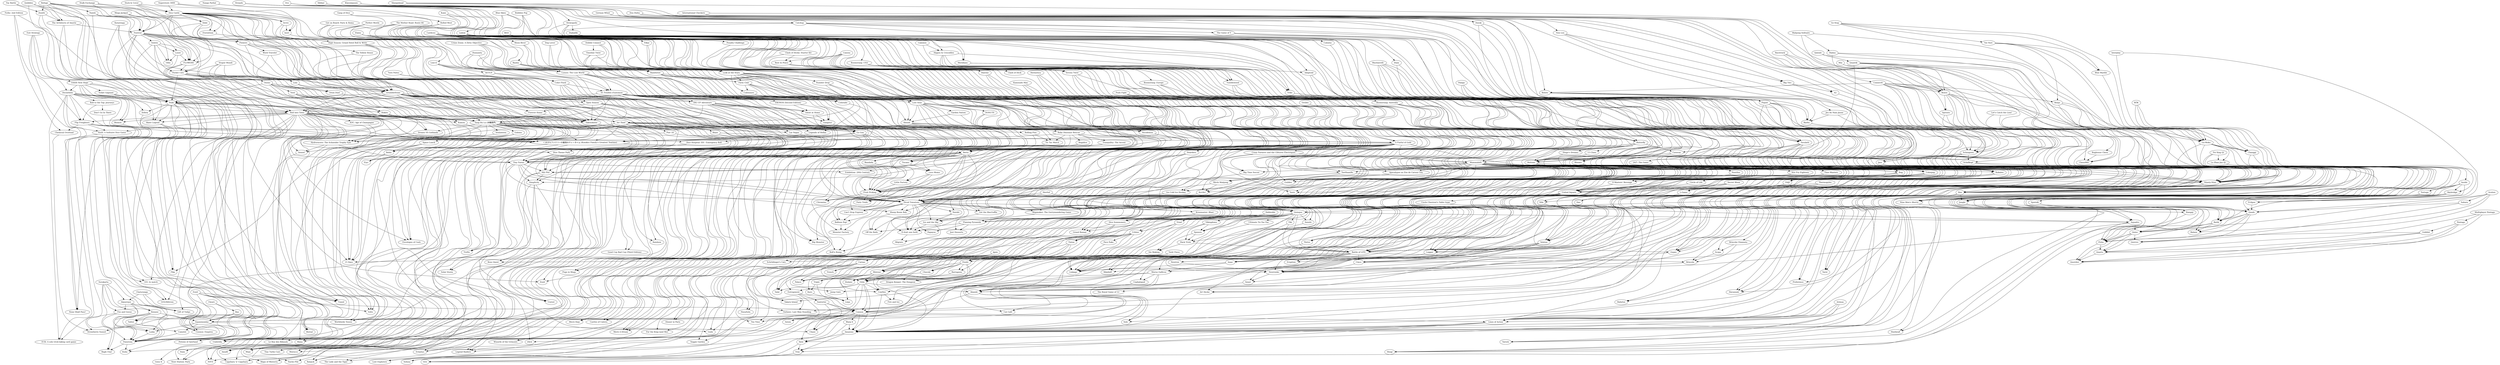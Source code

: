 digraph G {
"Fanorona" -> "Bagh Chal" ["weight"=0.0946556393722858]
"Fox and Geese" -> "Bagh Chal" ["weight"=0.0837776246472955]
"Alquerque" -> "Bagh Chal" ["weight"=0.0928002233882355]
"Fanorona" -> "Kuba" ["weight"=0.145712218883666]
"Camelot" -> "Fanorona" ["weight"=0.150390097223799]
"Tablut" -> "Fanorona" ["weight"=0.16949215452142]
"Laska" -> "Fanorona" ["weight"=0.250396212637477]
"Epaminondas" -> "Fanorona" ["weight"=0.257731802991314]
"Konane" -> "Fanorona" ["weight"=0.241353924879491]
"Cannon" -> "Fanorona" ["weight"=0.288689803971238]
"Santorini" -> "Fanorona" ["weight"=0.154443332878251]
"Fox and Geese" -> "Fanorona" ["weight"=0.142953335739865]
"Alquerque" -> "Fanorona" ["weight"=0.273548114407879]
"Entrapment" -> "Fanorona" ["weight"=0.201188145538688]
"Surakarta" -> "Fanorona" ["weight"=0.181208074962483]
"Bao" -> "Fanorona" ["weight"=0.133399596571344]
"Chaturanga" -> "Fanorona" ["weight"=0.0936995893687216]
"Exxit" -> "Fanorona" ["weight"=0.21535121830036]
"Oware" -> "Fanorona" ["weight"=0.155302677966096]
"Ordo" -> "Fanorona" ["weight"=0.207384828868409]
"Alquerque" -> "Fox and Geese" ["weight"=0.196368818217528]
"Surakarta" -> "Fox and Geese" ["weight"=0.125869300858101]
"Alquerque" -> "Tablut" ["weight"=0.22231322939407]
"Alquerque" -> "Konane" ["weight"=0.180934528038634]
"Surakarta" -> "Alquerque" ["weight"=0.175489480202337]
"Chaturanga" -> "Alquerque" ["weight"=0.102053283869981]
"Senet" -> "The Royal Game of Ur" ["weight"=0.200704704961902]
"Neutreeko" -> "Senet" ["weight"=0.149174487230215]
"United Square" -> "Senet" ["weight"=0.131002733893518]
"Thermopyles" -> "Senet" ["weight"=0.108114090233701]
"Amazons" -> "Trax" ["weight"=0.214013099687471]
"Amazons" -> "Hyle" ["weight"=0.185526921611214]
"Warp 6" -> "Amazons" ["weight"=0.115260343477285]
"Lines of Action" -> "Amazons" ["weight"=0.35939721037776]
"Hex" -> "Amazons" ["weight"=0.323866714933057]
"Arimaa" -> "Amazons" ["weight"=0.18462627820745]
"Sprouts" -> "Amazons" ["weight"=0.112790277992964]
"Cannon" -> "Amazons" ["weight"=0.366516963780585]
"ConHex" -> "Amazons" ["weight"=0.275287101831343]
"Boxes" -> "Amazons" ["weight"=0.185090981121644]
"Abande" -> "Amazons" ["weight"=0.293894584314797]
"Connect6" -> "Amazons" ["weight"=0.250809010004069]
"International Checkers" -> "Amazons" ["weight"=0.165344730856353]
"Yavalath" -> "Amazons" ["weight"=0.303409876755154]
"Ordo" -> "Amazons" ["weight"=0.279460739539037]
"Murus Gallicus" -> "Amazons" ["weight"=0.304700925703558]
"Catchup" -> "Amazons" ["weight"=0.294018301773297]
"Slither" -> "Amazons" ["weight"=0.31766177407228]
"Veletas" -> "Amazons" ["weight"=0.238906024811272]
"Fendo" -> "Amazons" ["weight"=0.178931389217684]
"Tank Chess" -> "Amazons" ["weight"=0.0447527961116089]
"Lines of Action" -> "Trax" ["weight"=0.211907586617922]
"Trax" -> "Octi" ["weight"=0.158964226949311]
"Hyle" -> "Trax" ["weight"=0.160994508354272]
"Arimaa" -> "Trax" ["weight"=0.104510051717948]
"Lines of Action" -> "Hyle" ["weight"=0.247214258725385]
"Hyle" -> "Octi" ["weight"=0.174202894834122]
"Warp 6" -> "Hyle" ["weight"=0.0880328787201125]
"Cannon" -> "Hyle" ["weight"=0.181505461962494]
"Cannon" -> "Warp 6" ["weight"=0.150254900782646]
"Lines of Action" -> "Octi" ["weight"=0.148995124812721]
"Hex" -> "Lines of Action" ["weight"=0.326282817335947]
"Arimaa" -> "Lines of Action" ["weight"=0.181639065455745]
"Ninety-Nine" -> "Lines of Action" ["weight"=0.188655977293137]
"Cannon" -> "Lines of Action" ["weight"=0.272021576771989]
"Jass" -> "Lines of Action" ["weight"=0.0572851861782432]
"Schnapsen" -> "Lines of Action" ["weight"=0.132733153932]
"Piquet" -> "Lines of Action" ["weight"=0.11495490436384]
"Connect6" -> "Lines of Action" ["weight"=0.246146744694488]
"German Whist" -> "Lines of Action" ["weight"=0.119283459518461]
"Yavalath" -> "Lines of Action" ["weight"=0.224357457956403]
"Palago" -> "Lines of Action" ["weight"=0.125609181443098]
"Hex" -> "Hnefatafl" ["weight"=0.113823484272235]
"Hex" -> "Nine Men's Morris" ["weight"=0.173577888564973]
"Hex" -> "Shogi" ["weight"=0.145927770360628]
"Hex" -> "Xiangqi" ["weight"=0.134822329636755]
"Hex" -> "Havannah" ["weight"=0.288586685066416]
"Hex" -> "Jungle" ["weight"=0.0736408310926469]
"The Game of Y" -> "Hex" ["weight"=0.25848931037188]
"Ninety-Nine" -> "Hex" ["weight"=0.155097279437476]
"Sprouts" -> "Hex" ["weight"=0.132636279578662]
"Go-Moku" -> "Hex" ["weight"=0.239097811956107]
"Renju" -> "Hex" ["weight"=0.133124542068115]
"Boxes" -> "Hex" ["weight"=0.19583186286486]
"Racetrack" -> "Hex" ["weight"=0.089735705767732]
"Connect6" -> "Hex" ["weight"=0.286910754540434]
"Yavalath" -> "Hex" ["weight"=0.270689689241155]
"Palago" -> "Hex" ["weight"=0.166073770573909]
"Let's Catch the Lion!" -> "Hex" ["weight"=0.128087168585315]
"Catchup" -> "Hex" ["weight"=0.243790021307951]
"Slither" -> "Hex" ["weight"=0.260292358210556]
"Boxes" -> "Sprouts" ["weight"=0.196006207886113]
"Racetrack" -> "Sprouts" ["weight"=0.0800082538403296]
"TAIJI" -> "Cannon" ["weight"=0.273823186381949]
"Cannon" -> "Chase" ["weight"=0.200237917021265]
"Cannon" -> "Axiom" ["weight"=0.134778458126294]
"Cannon" -> "Epaminondas" ["weight"=0.283394327956655]
"Cannon" -> "Kuba" ["weight"=0.124426866203353]
"Santorini" -> "Cannon" ["weight"=0.205943535098485]
"Entrapment" -> "Cannon" ["weight"=0.217135775630083]
"Abande" -> "Cannon" ["weight"=0.304195848192556]
"Exxit" -> "Cannon" ["weight"=0.219641361220107]
"Yavalath" -> "Cannon" ["weight"=0.248066287659906]
"Ordo" -> "Cannon" ["weight"=0.368259277047232]
"Push Fight" -> "Cannon" ["weight"=0.0896920806308483]
"Carnac" -> "Cannon" ["weight"=0.137281039291104]
"ConHex" -> "Fire and Ice" ["weight"=0.149622513208782]
"Ordo" -> "ConHex" ["weight"=0.235327454104942]
"Murus Gallicus" -> "ConHex" ["weight"=0.205119251254602]
"Mixtour" -> "ConHex" ["weight"=0.219647063550138]
"Fendo" -> "ConHex" ["weight"=0.236307282625762]
"Boxes" -> "Nine Men's Morris" ["weight"=0.159194972437708]
"Boxes" -> "Go-Moku" ["weight"=0.200108395035487]
"Boxes" -> "Chess960" ["weight"=0.139799653937977]
"Boxes" -> "Bughouse Chess" ["weight"=0.0959255045411404]
"Racetrack" -> "Boxes" ["weight"=0.117292710483992]
"Connect6" -> "Boxes" ["weight"=0.220908398519723]
"International Checkers" -> "Boxes" ["weight"=0.169158175841393]
"Halma" -> "Boxes" ["weight"=0.117858153654034]
"Mia" -> "Boxes" ["weight"=0.121909199689869]
"Mahjong Solitaire" -> "Boxes" ["weight"=0.121503851521265]
"TAIJI" -> "Abande" ["weight"=0.298072668195438]
"Abande" -> "Chase" ["weight"=0.168000857966004]
"Abande" -> "Epaminondas" ["weight"=0.278328454801378]
"Cephalopod" -> "Abande" ["weight"=0.208135602323557]
"Yavalath" -> "Abande" ["weight"=0.275357154032255]
"Ordo" -> "Abande" ["weight"=0.349115139502739]
"Hippos & Crocodiles" -> "Abande" ["weight"=0.241954919909347]
"Push Fight" -> "Abande" ["weight"=0.0981944570710365]
"Murus Gallicus" -> "Abande" ["weight"=0.275554511330954]
"Veletas" -> "Abande" ["weight"=0.168288894732036]
"Connect6" -> "Ninety-Nine" ["weight"=0.15114453086356]
"Connect6" -> "Go-Moku" ["weight"=0.282871524024308]
"Connect6" -> "Renju" ["weight"=0.21708500003764]
"Connect6" -> "Chess960" ["weight"=0.145559130693703]
"Connect6" -> "Belote" ["weight"=0.110689731577024]
"International Checkers" -> "Connect6" ["weight"=0.202877073603666]
"International Checkers" -> "Chess960" ["weight"=0.144671977961528]
"Yavalath" -> "TAIJI" ["weight"=0.244026551994142]
"Palago" -> "Yavalath" ["weight"=0.196708650778017]
"Adaptoid" -> "Yavalath" ["weight"=0.261379747003448]
"Hippos & Crocodiles" -> "Yavalath" ["weight"=0.29516819102508]
"Catchup" -> "Yavalath" ["weight"=0.273054949441774]
"Ordo" -> "Talat" ["weight"=0.0788849709935489]
"Ordo" -> "Epaminondas" ["weight"=0.305741446171434]
"Ordo" -> "Entrapment" ["weight"=0.162002958748923]
"Murus Gallicus" -> "Ordo" ["weight"=0.341786635096809]
"Mixtour" -> "Ordo" ["weight"=0.282037358776436]
"Carnac" -> "Ordo" ["weight"=0.137524219956725]
"Barragoon" -> "Ordo" ["weight"=0.0691869051927146]
"Fendo" -> "Ordo" ["weight"=0.300613026665864]
"Tank Chess" -> "Ordo" ["weight"=0.0477584442075498]
"Paco Ŝako" -> "Ordo" ["weight"=0.0575099918902131]
"Urbino" -> "Ordo" ["weight"=0.218435793061592]
"Triad" -> "Ordo" ["weight"=0.086717056170943]
"Murus Gallicus" -> "Cephalopod" ["weight"=0.22718279805116]
"Isaac" -> "Murus Gallicus" ["weight"=0.249575629308916]
"Veletas" -> "Murus Gallicus" ["weight"=0.352546872963279]
"Mammalath" -> "Murus Gallicus" ["weight"=0.282558355605401]
"Catchup" -> "Havannah" ["weight"=0.287127815672986]
"Catchup" -> "The Game of Y" ["weight"=0.19823435574202]
"Slither" -> "Catchup" ["weight"=0.422070944118857]
"Slither" -> "Havannah" ["weight"=0.265880243011827]
"Veletas" -> "Isaac" ["weight"=0.294860557546005]
"Circle of Life" -> "Veletas" ["weight"=0.300678327739386]
"Bug" -> "Veletas" ["weight"=0.258902610305392]
"Blooms" -> "Veletas" ["weight"=0.283359859133655]
"Mammalath" -> "Veletas" ["weight"=0.369818413968836]
"Tumbleweed" -> "Veletas" ["weight"=0.310227590322572]
"Tank Chess" -> "Fendo" ["weight"=0.0664039768269633]
"Fendo" -> "Kulami" ["weight"=0.145700955164625]
"Fendo" -> "Barragoon" ["weight"=0.0846688144202576]
"Urbino" -> "Fendo" ["weight"=0.410394669489277]
"Fendo" -> "Mixtour" ["weight"=0.421868315577464]
"Fendo" -> "Chocoly" ["weight"=0.103539723923814]
"Tintas" -> "Fendo" ["weight"=0.30201041124063]
"Hermetica" -> "Fendo" ["weight"=0.05280532946554]
"Triad" -> "Fendo" ["weight"=0.12803287499045]
"Nine Men's Morris" -> "Hnefatafl" ["weight"=0.14348470625227]
"Go-Moku" -> "Nine Men's Morris" ["weight"=0.190357785681089]
"Halma" -> "Nine Men's Morris" ["weight"=0.167680135492918]
"Mia" -> "Nine Men's Morris" ["weight"=0.0953527162285698]
"Schnapsen" -> "Ninety-Nine" ["weight"=0.19480376869854]
"Piquet" -> "Ninety-Nine" ["weight"=0.180863902864429]
"42" -> "Ninety-Nine" ["weight"=0.109667669671355]
"Big Two" -> "Ninety-Nine" ["weight"=0.126445384196157]
"Dou Dizhu" -> "Ninety-Nine" ["weight"=0.162991104788846]
"Ninety-Nine" -> "Tarock" ["weight"=0.110662000243773]
"Schafkopf" -> "Ninety-Nine" ["weight"=0.0816124327731519]
"Barbu" -> "Ninety-Nine" ["weight"=0.140250400874036]
"Belote" -> "Ninety-Nine" ["weight"=0.10130181735221]
"Tien Len" -> "Ninety-Nine" ["weight"=0.096009365976992]
"German Whist" -> "Ninety-Nine" ["weight"=0.160926110280342]
"Klaverjassen" -> "Ninety-Nine" ["weight"=0.113179247023046]
"Sheepshead" -> "Ninety-Nine" ["weight"=0.0886908214089127]
"Schnapsen" -> "Jass" ["weight"=0.103907930216472]
"Piquet" -> "Jass" ["weight"=0.111514857746742]
"Schnapsen" -> "Tarock" ["weight"=0.167451260311621]
"Schnapsen" -> "Schafkopf" ["weight"=0.107517688341783]
"Schnapsen" -> "Preference" ["weight"=0.106473834109889]
"Piquet" -> "Schnapsen" ["weight"=0.212115913866369]
"Tien Len" -> "Schnapsen" ["weight"=0.103431492432391]
"German Whist" -> "Schnapsen" ["weight"=0.12018118635965]
"Durak" -> "Schnapsen" ["weight"=0.108963875320836]
"Dou Dizhu" -> "Schnapsen" ["weight"=0.171079452598021]
"Sheepshead" -> "Schnapsen" ["weight"=0.0833699216832675]
"Piquet" -> "Barbu" ["weight"=0.0953466882742388]
"Piquet" -> "Preference" ["weight"=0.119000675022292]
"Belote" -> "Piquet" ["weight"=0.116267027379987]
"Durak" -> "Piquet" ["weight"=0.0916520799886755]
"Dou Dizhu" -> "Piquet" ["weight"=0.127599423147515]
"Yut Nori" -> "Go-Moku" ["weight"=0.0577563985339964]
"Halma" -> "Go-Moku" ["weight"=0.105677959400323]
"Go-Moku" -> "Xiangqi" ["weight"=0.176216132626128]
"Go-Moku" -> "Jungle" ["weight"=0.104695938512193]
"Go-Moku" -> "Changgi" ["weight"=0.0972723098441627]
"Go-Moku" -> "Lu Zhan Jun Qi" ["weight"=0.122238013232419]
"Renju" -> "Go-Moku" ["weight"=0.202695708364482]
"Go Stop" -> "Go-Moku" ["weight"=0.0689591285814668]
"Mahjong Solitaire" -> "Go-Moku" ["weight"=0.0998071126373097]
"Mahjong Solitaire" -> "Halma" ["weight"=0.0938985655515781]
"Let's Catch the Lion!" -> "Shogi" ["weight"=0.144853637078618]
"Xiangqi" -> "Shogi" ["weight"=0.290622525703359]
"Changgi" -> "Shogi" ["weight"=0.130389564880902]
"Jungle" -> "Xiangqi" ["weight"=0.163809609722514]
"Changgi" -> "Xiangqi" ["weight"=0.137959839258378]
"Lu Zhan Jun Qi" -> "Xiangqi" ["weight"=0.202092601230613]
"Fei Xing Qi" -> "Xiangqi" ["weight"=0.149924565010042]
"The Game of Y" -> "Havannah" ["weight"=0.215061144979261]
"Lu Zhan Jun Qi" -> "Jungle" ["weight"=0.247853988170405]
"Fei Xing Qi" -> "Jungle" ["weight"=0.202322057681937]
"Yut Nori" -> "Renju" ["weight"=0.0584994204821447]
"Renju" -> "Changgi" ["weight"=0.158787815173433]
"Exxit" -> "Kuba" ["weight"=0.101318961144262]
"Konane" -> "Camelot" ["weight"=0.128975288062197]
"Epaminondas" -> "Camelot" ["weight"=0.142607806176864]
"Konane" -> "Tablut" ["weight"=0.174057464658333]
"Chaturanga" -> "Tablut" ["weight"=0.0707946630257886]
"Konane" -> "Laska" ["weight"=0.166377672094933]
"Surakarta" -> "Laska" ["weight"=0.102692426924265]
"Epaminondas" -> "Laska" ["weight"=0.265418084178547]
"Exxit" -> "Laska" ["weight"=0.165499551963575]
"Konane" -> "Epaminondas" ["weight"=0.146936881811085]
"Epaminondas" -> "Chase" ["weight"=0.215890903243199]
"Bao" -> "Epaminondas" ["weight"=0.120599836931449]
"Exxit" -> "Epaminondas" ["weight"=0.175312670441023]
"Surakarta" -> "Konane" ["weight"=0.126092605314785]
"Santorini" -> "Axiom" ["weight"=0.153337660889397]
"Entrapment" -> "Santorini" ["weight"=0.200149040804142]
"Carnac" -> "Entrapment" ["weight"=0.227703877199098]
"Oware" -> "Bao" ["weight"=0.11834211547518]
"Octiles" -> "Fire and Ice" ["weight"=0.223951761340705]
"Mixtour" -> "Linja" ["weight"=0.109604104223755]
"Urbino" -> "Mixtour" ["weight"=0.338557561684018]
"Mixtour" -> "Nonaga" ["weight"=0.115160867587389]
"Tintas" -> "Mixtour" ["weight"=0.292508446925308]
"Hermetica" -> "Mixtour" ["weight"=0.0511514790601455]
"Yut Nori" -> "Changgi" ["weight"=0.189402379748476]
"Yut Nori" -> "Blue Marble" ["weight"=0.141847306039653]
"Go Stop" -> "Yut Nori" ["weight"=0.170392667622071]
"Blue Marble" -> "Changgi" ["weight"=0.214894829918313]
"Go Stop" -> "Changgi" ["weight"=0.209944547303613]
"Go Stop" -> "Blue Marble" ["weight"=0.154400010992114]
"Bughouse Chess" -> "Chess960" ["weight"=0.207277038931268]
"Belote" -> "Tarot" ["weight"=0.274994140958897]
"Belote" -> "Barbu" ["weight"=0.174993950407429]
"Klaverjassen" -> "Belote" ["weight"=0.0907477118022069]
"Belote" -> "Jeu du Nain Jaune" ["weight"=0.143450353242521]
"TAIJI" -> "L-Game" ["weight"=0.129794348680447]
"Adaptoid" -> "TAIJI" ["weight"=0.267349932324232]
"Hippos & Crocodiles" -> "TAIJI" ["weight"=0.298292116430426]
"Caminos" -> "TAIJI" ["weight"=0.102329977109408]
"RED" -> "TAIJI" ["weight"=0.252850964141545]
"Hippos & Crocodiles" -> "L-Game" ["weight"=0.0979203120159872]
"L-Game" -> "Dao" ["weight"=0.0765463337650876]
"Hippos & Crocodiles" -> "Adaptoid" ["weight"=0.32084318242909]
"RED" -> "Adaptoid" ["weight"=0.302329850567645]
"Caminos" -> "Hippos & Crocodiles" ["weight"=0.122554248375707]
"RED" -> "Hippos & Crocodiles" ["weight"=0.314413528611522]
"Carnac" -> "Talat" ["weight"=0.124945966695753]
"Ignis" -> "Talat" ["weight"=0.0726435371849392]
"Kamisado Max" -> "Talat" ["weight"=0.0478250505477078]
"Carnac" -> "Trench" ["weight"=0.0437308741254572]
"Ignis" -> "Carnac" ["weight"=0.109736805389871]
"Kamisado Max" -> "Carnac" ["weight"=0.0821363638224803]
"Kamisado Max" -> "Trench" ["weight"=0.0638457279226643]
"Push Fight" -> "Chase" ["weight"=0.0677051765297047]
"Mammalath" -> "Cephalopod" ["weight"=0.202397538255738]
"Mammalath" -> "Gyges" ["weight"=0.200378725772749]
"Mammalath" -> "Neutron" ["weight"=0.248357616070622]
"Mammalath" -> "Neutreeko" ["weight"=0.313605878157207]
"Mammalath" -> "Kabaleo" ["weight"=0.225582168279196]
"Mammalath" -> "Squadro" ["weight"=0.194250044498756]
"Quantik" -> "Mammalath" ["weight"=0.231087305004736]
"Mammalath" -> "Logger" ["weight"=0.334368073170672]
"Mammalath" -> "Battle of LITS" ["weight"=0.347719974152016]
"Mammalath" -> "United Square" ["weight"=0.31798034536466]
"Mammalath" -> "Bug" ["weight"=0.264734238436362]
"Mammalath" -> "Koi-Koi" ["weight"=0.155383496840235]
"Mammalath" -> "Nile" ["weight"=0.167264358728574]
"Mammalath" -> "Linkage" ["weight"=0.34336158775874]
"Mammalath" -> "Jump Gate" ["weight"=0.165486156432174]
"Mammalath" -> "Mijnlieff" ["weight"=0.199252415792213]
"Mammalath" -> "Isaac" ["weight"=0.37187025400258]
"Mammalath" -> "Tea Time" ["weight"=0.225565665278908]
"Mammalath" -> "Soluna" ["weight"=0.280795116257122]
"Mammalath" -> "Nautilus" ["weight"=0.20268352959381]
"Mammalath" -> "8 Masters' Revenge" ["weight"=0.179962629223923]
"Mammalath" -> "Time Masters" ["weight"=0.077650698029405]
"Mammalath" -> "Takara Island" ["weight"=0.162849857845108]
"Mammalath" -> "Ice Cold Ice Hockey" ["weight"=0.175891281244425]
"Mammalath" -> "Circle of Life" ["weight"=0.281959052128669]
"Mammalath" -> "Dragon Keeper: The Dungeon" ["weight"=0.14414417509951]
"Mammalath" -> "Stir Fry Eighteen" ["weight"=0.192253016579373]
"Mammalath" -> "Outlaws: Last Man Standing" ["weight"=0.150485097415599]
"Mammalath" -> "Big Time Soccer" ["weight"=0.220034088896297]
"Mammalath" -> "Guildes" ["weight"=0.205835627660658]
"Mammalath" -> "Apocalypse au Zoo de Carson City" ["weight"=0.182113727411974]
"Mammalath" -> "Thrive" ["weight"=0.201934380979787]
"Mammalath" -> "Dice Summoners" ["weight"=0.257200422814613]
"Mammalath" -> "Quinque" ["weight"=0.3401044291361]
"Mammalath" -> "ToeShamBo" ["weight"=0.298255738454028]
"Canosa" -> "Mammalath" ["weight"=0.287438909659396]
"Crazy Farmers and the Clôtures Électriques" -> "Mammalath" ["weight"=0.235494685061294]
"A Fistful of Gold" -> "Mammalath" ["weight"=0.348986540589438]
"Cardiceo" -> "Mammalath" ["weight"=0.350057767830464]
"Triad" -> "Barragoon" ["weight"=0.0702029422631165]
"Urbino" -> "Paco Ŝako" ["weight"=0.0705828005642469]
"Urbino" -> "Linja" ["weight"=0.097674686449307]
"Urbino" -> "Kulami" ["weight"=0.147865369275267]
"Urbino" -> "Karo" ["weight"=0.103513648909254]
"Urbino" -> "Nonaga" ["weight"=0.137581870915119]
"Urbino" -> "Chocoly" ["weight"=0.0933312760513986]
"Urbino" -> "Tintas" ["weight"=0.390742512591059]
"Triad" -> "Urbino" ["weight"=0.153335010665536]
"Deblockle" -> "Urbino" ["weight"=0.0442197916849839]
"Deblockle" -> "Triad" ["weight"=0.0482286368848801]
"Quixo" -> "Quivive" ["weight"=0.115908870979404]
"Quads" -> "Quivive" ["weight"=0.17605803936676]
"Sahara" -> "Quivive" ["weight"=0.139320431496176]
"Avalam" -> "Quivive" ["weight"=0.106280644955401]
"Avalam" -> "Quixo" ["weight"=0.121583782072005]
"Quixo" -> "Quoridor" ["weight"=0.202621144962284]
"Quixo" -> "Quarto" ["weight"=0.228867999941341]
"Quixo" -> "Pylos" ["weight"=0.293823261935409]
"Batik" -> "Quixo" ["weight"=0.165348146219472]
"Quads" -> "Quixo" ["weight"=0.212066147325894]
"Squadro" -> "Quixo" ["weight"=0.157070993531589]
"Quantik" -> "Quixo" ["weight"=0.175955391711169]
"Quads" -> "Balanx" ["weight"=0.168439128735241]
"Avalam" -> "Quads" ["weight"=0.153058025863642]
"Quads" -> "Pylos" ["weight"=0.174105205335876]
"Quads" -> "Batik" ["weight"=0.183910389992178]
"Eclipse" -> "Quads" ["weight"=0.188841679059249]
"Skybridge" -> "Quads" ["weight"=0.203654532864348]
"Inside" -> "Quads" ["weight"=0.211836562759197]
"Sahara" -> "Quads" ["weight"=0.165374075886697]
"Sputnik" -> "Quads" ["weight"=0.109753834902761]
"Avalam" -> "Sahara" ["weight"=0.120496907969275]
"Avalam" -> "Balanx" ["weight"=0.103434179612406]
"Batik" -> "Balanx" ["weight"=0.106112955469802]
"Interplay" -> "Balanx" ["weight"=0.0949264947867803]
"Interplay" -> "Batik" ["weight"=0.0666750090675453]
"Batik" -> "Quarto" ["weight"=0.138742508953434]
"Batik" -> "Pylos" ["weight"=0.166397931830458]
"Sputnik" -> "Batik" ["weight"=0.130551336314046]
"Skybridge" -> "Batik" ["weight"=0.161509780893332]
"Tortuga" -> "Batik" ["weight"=0.096173601939534]
"Inside" -> "Batik" ["weight"=0.190449351212052]
"Gyges" -> "Neutreeko" ["weight"=0.218727429512151]
"Diam" -> "Gyges" ["weight"=0.139973356069575]
"Diaballik" -> "Gyges" ["weight"=0.161265717101069]
"Kabaleo" -> "Gyges" ["weight"=0.179681431811281]
"Stratopolis" -> "Gyges" ["weight"=0.107589765537646]
"Ovo" -> "Gyges" ["weight"=0.105409868172457]
"Neutron" -> "Neutreeko" ["weight"=0.286560881996241]
"Briscola" -> "Neutreeko" ["weight"=0.109101518668361]
"Logger" -> "Neutreeko" ["weight"=0.294032415305488]
"Uncle Chestnut's Table Gype" -> "Neutreeko" ["weight"=0.187685647995496]
"Cinco" -> "Neutreeko" ["weight"=0.279536440549011]
"Kabaleo" -> "Neutreeko" ["weight"=0.212438091833718]
"Battle of LITS" -> "Neutreeko" ["weight"=0.280190049182994]
"United Square" -> "Neutreeko" ["weight"=0.360903513596658]
"Thermopyles" -> "Neutreeko" ["weight"=0.239114045810211]
"Machiavelli" -> "Neutreeko" ["weight"=0.195551521641463]
"Diam" -> "Babylon" ["weight"=0.135389956898441]
"Diaballik" -> "Diam" ["weight"=0.153899532264587]
"Diaballik" -> "Babylon" ["weight"=0.110007469871212]
"Stratopolis" -> "Diaballik" ["weight"=0.0958441805664317]
"Cubulus" -> "Kabaleo" ["weight"=0.169436456929255]
"Kabaleo" -> "Logger" ["weight"=0.192931045133598]
"Kabaleo" -> "Nile" ["weight"=0.112112711232257]
"Stratopolis" -> "Kabaleo" ["weight"=0.158055882198567]
"Ovo" -> "Kabaleo" ["weight"=0.140248260339867]
"Stratopolis" -> "Cubulus" ["weight"=0.193460601229834]
"Ovo" -> "Stratopolis" ["weight"=0.136038524905411]
"Ovo" -> "Cubulus" ["weight"=0.11986751354752]
"Quarto" -> "Quoridor" ["weight"=0.339507305470688]
"Pylos" -> "Quoridor" ["weight"=0.268154633952251]
"Gobblet" -> "Quoridor" ["weight"=0.168849319128234]
"Pentago" -> "Quoridor" ["weight"=0.166802184495404]
"Multiplayer Pentago" -> "Quoridor" ["weight"=0.0494621223507724]
"Pylos" -> "Quarto" ["weight"=0.289689839534656]
"Gobblet" -> "Quarto" ["weight"=0.175993023189656]
"Pentago" -> "Quarto" ["weight"=0.165658124852346]
"Multiplayer Pentago" -> "Quarto" ["weight"=0.0409082311745263]
"Gobblet" -> "Pylos" ["weight"=0.150288163780775]
"Tortuga" -> "Pylos" ["weight"=0.11710930268488]
"Inside" -> "Pylos" ["weight"=0.190149037985658]
"Squadro" -> "Pylos" ["weight"=0.213115206069505]
"Quantik" -> "Pylos" ["weight"=0.213890428681715]
"Pentago" -> "Gobblet" ["weight"=0.156801120456718]
"Multiplayer Pentago" -> "Pentago" ["weight"=0.0787706015617725]
"Inside" -> "Tortuga" ["weight"=0.151153361231875]
"Inside" -> "Eclipse" ["weight"=0.295848599207331]
"Inside" -> "Skybridge" ["weight"=0.255342039934866]
"RÖK" -> "Inside" ["weight"=0.0989962619025052]
"Qawale" -> "Squadro" ["weight"=0.199279318245045]
"Squadro" -> "Mijnlieff" ["weight"=0.152082971165256]
"Quinque" -> "Squadro" ["weight"=0.215764172045905]
"Quantik" -> "Squadro" ["weight"=0.406722720861264]
"Qawale" -> "Quantik" ["weight"=0.210875606557232]
"Quantik" -> "Soluna" ["weight"=0.200464241286521]
"Quantik" -> "Quinque" ["weight"=0.204026143617509]
"Skybridge" -> "Sputnik" ["weight"=0.0970448255744311]
"Skybridge" -> "Eclipse" ["weight"=0.184341415942691]
"RÖK" -> "Skybridge" ["weight"=0.0753598775491531]
"RÖK" -> "Eclipse" ["weight"=0.109250565603909]
"Karo" -> "Linja" ["weight"=0.227458905018389]
"Nonaga" -> "Linja" ["weight"=0.175812349708316]
"Nonaga" -> "Karo" ["weight"=0.186402263325639]
"Tintas" -> "Nonaga" ["weight"=0.111930179293466]
"Chocoly" -> "Kulami" ["weight"=0.103274058860733]
"Tintas" -> "Kulami" ["weight"=0.165668450070893]
"Hermetica" -> "Tintas" ["weight"=0.0683509734467805]
"Hack Trick" -> "Six Making" ["weight"=0.175352992715658]
"Sponsio" -> "Six Making" ["weight"=0.15931791561898]
"Vikingdoms" -> "Six Making" ["weight"=0.132979999579296]
"Hack Trick" -> "Battle of LITS" ["weight"=0.0999664878667734]
"Quinque" -> "Hack Trick" ["weight"=0.141368722507037]
"Sponsio" -> "Hack Trick" ["weight"=0.172902202901322]
"Vikingdoms" -> "Hack Trick" ["weight"=0.142523494864446]
"Verona Twist" -> "Hack Trick" ["weight"=0.137472041318083]
"Quinque" -> "Sponsio" ["weight"=0.0923445274378362]
"Verona Twist" -> "Sponsio" ["weight"=0.0689347058333053]
"Vikingdoms" -> "Sponsio" ["weight"=0.262641845672835]
"Quinque" -> "Vikingdoms" ["weight"=0.105495696811857]
"Battle of LITS" -> "Neutron" ["weight"=0.244459614067257]
"Battle of LITS" -> "Cinco" ["weight"=0.23945128027099]
"Battle of LITS" -> "Briscola" ["weight"=0.100531272579273]
"Battle of LITS" -> "Linkage" ["weight"=0.297662219378563]
"Battle of LITS" -> "Isaac" ["weight"=0.288436060194052]
"Battle of LITS" -> "Eruption" ["weight"=0.1352289780149]
"United Square" -> "Battle of LITS" ["weight"=0.320777401346551]
"Colorpop" -> "Battle of LITS" ["weight"=0.245804753358973]
"Nautilus" -> "Battle of LITS" ["weight"=0.192625593107782]
"Machiavelli" -> "Battle of LITS" ["weight"=0.180900628084862]
"Secret Moon" -> "Battle of LITS" ["weight"=0.140959293150263]
"Buttons" -> "Battle of LITS" ["weight"=0.282943850930255]
"Bubblee Pop" -> "Battle of LITS" ["weight"=0.182434807649858]
"Tiki" -> "Battle of LITS" ["weight"=0.211380283224632]
"Quinque" -> "Battle of LITS" ["weight"=0.294457724140981]
"Verona Twist" -> "Battle of LITS" ["weight"=0.21163390666487]
"Caravan" -> "Battle of LITS" ["weight"=0.169845282638434]
"Butterfly" -> "Battle of LITS" ["weight"=0.216941161518512]
"Cardiceo" -> "Battle of LITS" ["weight"=0.284490876024577]
"Kamon" -> "Mana" ["weight"=0.301967566507535]
"Hokito" -> "Mana" ["weight"=0.311332029668427]
"Katarenga" -> "Mana" ["weight"=0.0916247535193817]
"Yoxii" -> "Mana" ["weight"=0.169707140979962]
"Katarenga" -> "Kamon" ["weight"=0.0980922348000421]
"Hokito" -> "Kamon" ["weight"=0.307239024879024]
"Yoxii" -> "Kamon" ["weight"=0.266698150668082]
"Oxono" -> "Kamon" ["weight"=0.175140758605206]
"Katarenga" -> "Hokito" ["weight"=0.116207565884689]
"Yoxii" -> "Hokito" ["weight"=0.391326299496837]
"Pook" -> "Hokito" ["weight"=0.176444345079063]
"Oxono" -> "Hokito" ["weight"=0.250640662537147]
"Yoxii" -> "Volto" ["weight"=0.171731102271716]
"Oxono" -> "Yoxii" ["weight"=0.246034857710477]
"Machiavelli" -> "Briscola" ["weight"=0.18398620333161]
"Scopa" -> "Briscola" ["weight"=0.287790080470313]
"Briscola Chiamata" -> "Briscola" ["weight"=0.181580314267595]
"Nile" -> "Logger" ["weight"=0.142529327146485]
"Uncle Chestnut's Table Gype" -> "Logger" ["weight"=0.197394475369721]
"United Square" -> "Logger" ["weight"=0.281411891504119]
"Stir Fry Eighteen" -> "Logger" ["weight"=0.217702224180528]
"United Square" -> "Uncle Chestnut's Table Gype" ["weight"=0.212034584805001]
"United Square" -> "Cinco" ["weight"=0.272483286309166]
"Thermopyles" -> "Cinco" ["weight"=0.195862668405686]
"Machiavelli" -> "Cinco" ["weight"=0.178127825545681]
"Secret Moon" -> "Cinco" ["weight"=0.147791290369712]
"United Square" -> "Solo" ["weight"=0.11272369151223]
"Colorpop" -> "United Square" ["weight"=0.224898663372653]
"Thermopyles" -> "United Square" ["weight"=0.248475758043396]
"8 Masters' Revenge" -> "United Square" ["weight"=0.184818991659463]
"Time Masters" -> "United Square" ["weight"=0.116234957705281]
"Secret Moon" -> "United Square" ["weight"=0.102775261848548]
"Buttons" -> "United Square" ["weight"=0.233585957804631]
"Stir Fry Eighteen" -> "United Square" ["weight"=0.175061616654558]
"Cardiceo" -> "United Square" ["weight"=0.271407632592612]
"Machiavelli" -> "Scopa" ["weight"=0.124984869004092]
"Machiavelli" -> "Briscola Chiamata" ["weight"=0.136821305347801]
"Senseï" -> "Siam" ["weight"=0.19286605294379]
"Art Thief" -> "Senseï" ["weight"=0.189911448097325]
"Hydroracers: The Schneider Trophy Epic" -> "Senseï" ["weight"=0.202134631939777]
"Roll Into Town" -> "Senseï" ["weight"=0.153906298572202]
"Quinque" -> "Mijnlieff" ["weight"=0.181111554766578]
"Quinque" -> "Linkage" ["weight"=0.328025024014922]
"Quinque" -> "Ultimate Tic-Tac-Toe" ["weight"=0.129314640160449]
"Quinque" -> "Soluna" ["weight"=0.246543723744322]
"Quinque" -> "Il était une forêt" ["weight"=0.270141337801441]
"Quinque" -> "Schrödinger's Cats" ["weight"=0.145191733194654]
"Quinque" -> "Dragon Keeper: The Dungeon" ["weight"=0.143566535178761]
"Quinque" -> "Grand Bazaar" ["weight"=0.262017766731197]
"Quinque" -> "Tiki" ["weight"=0.213935487621599]
"Quinque" -> "Senshi" ["weight"=0.160851423500279]
"Quinque" -> "Dice Summoners" ["weight"=0.273940275808902]
"Verona Twist" -> "Quinque" ["weight"=0.408686435927519]
"Diced Tomatoes" -> "Quinque" ["weight"=0.287341036009706]
"Hoarders" -> "Quinque" ["weight"=0.207687481427063]
"Herrlof" -> "Quinque" ["weight"=0.159742774406903]
"Canosa" -> "Quinque" ["weight"=0.304455010493029]
"A Fistful of Gold" -> "Quinque" ["weight"=0.34877218570057]
"Rest In Peace" -> "Quinque" ["weight"=0.224383804178472]
"Cardiceo" -> "Quinque" ["weight"=0.337138522911974]
"Canosa" -> "Soluna" ["weight"=0.179817927034635]
"Fei Xing Qi" -> "Lu Zhan Jun Qi" ["weight"=0.317886180600548]
"Koi-Koi" -> "Hanafuda" ["weight"=0.175280424563631]
"Riichi Mahjong" -> "Hanafuda" ["weight"=0.0983188428075523]
"Riichi Mahjong" -> "Koi-Koi" ["weight"=0.11661614465021]
"ToeShamBo" -> "Koi-Koi" ["weight"=0.151796702807069]
"Cardiceo" -> "Koi-Koi" ["weight"=0.134920132201482]
"ToeShamBo" -> "Riichi Mahjong" ["weight"=0.047730430728199]
"Cardiceo" -> "Riichi Mahjong" ["weight"=0.0474701089919562]
"ToeShamBo" -> "Ninety-Nine" ["weight"=0.173971963762874]
"ToeShamBo" -> "Tea Time" ["weight"=0.212749033121271]
"A Fistful of Gold" -> "ToeShamBo" ["weight"=0.287120702510682]
"Cardiceo" -> "ToeShamBo" ["weight"=0.30154280285508]
"Cardiceo" -> "Yaniv" ["weight"=0.165562123302906]
"Cardiceo" -> "Palace" ["weight"=0.114607999722423]
"Cardiceo" -> "Ninety-Nine" ["weight"=0.275047602684605]
"Cardiceo" -> "8 Masters' Revenge" ["weight"=0.159353207715048]
"Cardiceo" -> "Buttons" ["weight"=0.259934884901445]
"Cardiceo" -> "A Fistful of Gold" ["weight"=0.312065463328175]
"Cardiceo" -> "Penalty Challenge" ["weight"=0.177595482804]
"Cardiceo" -> "Guile" ["weight"=0.191131814427987]
"Cardiceo" -> "Il était une forêt" ["weight"=0.239784997242563]
"Cardiceo" -> "Ice and the Sky" ["weight"=0.186868481627583]
"Cardiceo" -> "Morocco" ["weight"=0.147750774867864]
"Cardiceo" -> "Off the Rails" ["weight"=0.176711478861719]
"Cardiceo" -> "Veggie Garden" ["weight"=0.177141916359327]
"Cardiceo" -> "The Lady and the Tiger" ["weight"=0.112164721305586]
"Cardiceo" -> "Flaming Pyramids" ["weight"=0.271669664425795]
"Cardiceo" -> "Get the MacGuffin" ["weight"=0.11411341291079]
"Cardiceo" -> "Verona Twist" ["weight"=0.229366884171828]
"Cardiceo" -> "Sheep Boom Bah" ["weight"=0.299573105428858]
"Cardiceo" -> "Diced Tomatoes" ["weight"=0.329069669271202]
"Cardiceo" -> "Butterfly" ["weight"=0.203088002305038]
"Cardiceo" -> "Boss Quest" ["weight"=0.19429661100965]
"Cardiceo" -> "Haiclue" ["weight"=0.240149374299206]
"Cardiceo" -> "Simplicity" ["weight"=0.268103809230728]
"Cardiceo" -> "Hội Phố" ["weight"=0.28291622674443]
"Cardiceo" -> "Boomerang: USA" ["weight"=0.176401581340944]
"Cardiceo" -> "Tiny Farms" ["weight"=0.273064773354035]
"Cardiceo" -> "Clash of Deck" ["weight"=0.0725505183550501]
"Cardiceo" -> "Rest In Peace" ["weight"=0.210985386986496]
"Schafkopf" -> "Tarock" ["weight"=0.0678407844267557]
"Sheepshead" -> "Schafkopf" ["weight"=0.085881483322665]
"Durak" -> "Preference" ["weight"=0.097822654508211]
"Tien Len" -> "Big Two" ["weight"=0.132237849633284]
"Dou Dizhu" -> "Tien Len" ["weight"=0.138320434868567]
"Dou Dizhu" -> "Durak" ["weight"=0.117604348597385]
"Dou Dizhu" -> "42" ["weight"=0.105296222788257]
"Dou Dizhu" -> "Big Two" ["weight"=0.198541232958266]
"Barbu" -> "Tarot" ["weight"=0.112964378870422]
"Jeu du Nain Jaune" -> "Barbu" ["weight"=0.138130869475931]
"Klaverjassen" -> "Barbu" ["weight"=0.133014763057048]
"Big Two" -> "42" ["weight"=0.0818798436690035]
"Bug" -> "Isaac" ["weight"=0.240008273474322]
"Isaac" -> "Linkage" ["weight"=0.245589430760568]
"Nautilus" -> "Isaac" ["weight"=0.163807056134533]
"Blooms" -> "Circle of Life" ["weight"=0.348076121193499]
"Bug" -> "Circle of Life" ["weight"=0.341816738028873]
"Blooms" -> "Bug" ["weight"=0.335303814690647]
"Bug" -> "Linkage" ["weight"=0.282618750488258]
"Tumbleweed" -> "Bug" ["weight"=0.280921075169507]
"Lielow" -> "Bug" ["weight"=0.251701847509932]
"Strands" -> "Bug" ["weight"=0.284768543357712]
"Tumbleweed" -> "Blooms" ["weight"=0.2657448927501]
"Strands" -> "Blooms" ["weight"=0.274832677466991]
"Strands" -> "Tumbleweed" ["weight"=0.240660230071187]
"Meridians" -> "Tumbleweed" ["weight"=0.30616059320019]
"Lielow" -> "Tumbleweed" ["weight"=0.286607389807626]
"Strands" -> "Trike" ["weight"=0.256298673914464]
"Strands" -> "Meridians" ["weight"=0.283588402807999]
"Strands" -> "Lielow" ["weight"=0.324832367400795]
"Ultimate Tic-Tac-Toe" -> "Linkage" ["weight"=0.161168908674877]
"Tiki" -> "Linkage" ["weight"=0.16020612322679]
"Senshi" -> "Linkage" ["weight"=0.144270014267887]
"Thrive" -> "Linkage" ["weight"=0.156254173953872]
"Canosa" -> "Linkage" ["weight"=0.312632080529135]
"Buttons" -> "Eruption" ["weight"=0.135193639159108]
"Caravan" -> "Eruption" ["weight"=0.115207030530741]
"Colorpop" -> "Solo" ["weight"=0.140472022168461]
"Buttons" -> "Colorpop" ["weight"=0.247658348134072]
"Bubblee Pop" -> "Colorpop" ["weight"=0.185552273056774]
"Buttons" -> "Solo" ["weight"=0.143691679571956]
"Dingo's Dreams" -> "Buttons" ["weight"=0.168483980997405]
"Bubblee Pop" -> "Buttons" ["weight"=0.191040381274539]
"13 Clues" -> "Buttons" ["weight"=0.142817594238953]
"Caravan" -> "Buttons" ["weight"=0.178756824999831]
"Butterfly" -> "Buttons" ["weight"=0.250473553186207]
"Boomerang: Australia" -> "Buttons" ["weight"=0.195618915169423]
"Boomerang: USA" -> "Buttons" ["weight"=0.17862200836067]
"Blue Skies" -> "Buttons" ["weight"=0.16775764424366]
"Rest In Peace" -> "Verona Twist" ["weight"=0.189032943928661]
"Butterfly" -> "Caravan" ["weight"=0.211603167354897]
"Caravan" -> "Art Decko" ["weight"=0.211982845246734]
"Blue Skies" -> "Caravan" ["weight"=0.26699454633782]
"Butterfly" -> "Dingo's Dreams" ["weight"=0.185743062900426]
"Butterfly" -> "13 Clues" ["weight"=0.137030756511994]
"Butterfly" -> "Art Decko" ["weight"=0.175189519689118]
"Boomerang: Australia" -> "Butterfly" ["weight"=0.22906899661196]
"Boomerang: Europe" -> "Butterfly" ["weight"=0.184431137692899]
"Boomerang: USA" -> "Butterfly" ["weight"=0.191502000964795]
"Blue Skies" -> "Butterfly" ["weight"=0.163980063514239]
"Time Masters" -> "8 Masters' Revenge" ["weight"=0.105224003386544]
"Briscola Chiamata" -> "Scopa" ["weight"=0.106988737498105]
"Lielow" -> "Meridians" ["weight"=0.301427462798353]
"Lielow" -> "Trike" ["weight"=0.360805959244703]
"Jeu du Nain Jaune" -> "Tarot" ["weight"=0.143852705493352]
"Yaniv" -> "Palace" ["weight"=0.0975424850081951]
"Ninety-Nine" -> "Yaniv" ["weight"=0.145597049435341]
"A Fistful of Gold" -> "Yaniv" ["weight"=0.146373822671205]
"A Fistful of Gold" -> "Palace" ["weight"=0.106873262723176]
"A Fistful of Gold" -> "Ninety-Nine" ["weight"=0.223326648651267]
"A Fistful of Gold" -> "Ice Cold Ice Hockey" ["weight"=0.148667580213655]
"A Fistful of Gold" -> "Outlaws: Last Man Standing" ["weight"=0.134203936201093]
"A Fistful of Gold" -> "Zilch" ["weight"=0.0505991122399046]
"A Fistful of Gold" -> "Tea Time" ["weight"=0.224076002900797]
"A Fistful of Gold" -> "Guile" ["weight"=0.188850495935385]
"A Fistful of Gold" -> "Schrödinger's Cats" ["weight"=0.147356077789422]
"A Fistful of Gold" -> "Grand Bazaar" ["weight"=0.24047816246368]
"A Fistful of Gold" -> "Big Time Soccer" ["weight"=0.218431064834422]
"A Fistful of Gold" -> "Guildes" ["weight"=0.172967384943943]
"A Fistful of Gold" -> "Apocalypse au Zoo de Carson City" ["weight"=0.182969004716024]
"A Fistful of Gold" -> "Dice Summoners" ["weight"=0.269514720697587]
"A Fistful of Gold" -> "Krosmaster: Blast" ["weight"=0.154045702646499]
"A Fistful of Gold" -> "Diced Tomatoes" ["weight"=0.299649159478794]
"A Fistful of Gold" -> "Hoarders" ["weight"=0.193012444244024]
"A Fistful of Gold" -> "Hội Phố" ["weight"=0.27812558689316]
"A Fistful of Gold" -> "Crazy Farmers and the Clôtures Électriques" ["weight"=0.224121569009901]
"Penalty Challenge" -> "A Fistful of Gold" ["weight"=0.179156870342026]
"Blaze" -> "A Fistful of Gold" ["weight"=0.0974363768847794]
"Art Thief" -> "A Fistful of Gold" ["weight"=0.277403318781623]
"Dice Summoners" -> "Jump Gate" ["weight"=0.155121370933843]
"Ice Cold Ice Hockey" -> "Takara Island" ["weight"=0.127423314674978]
"Guildes" -> "Takara Island" ["weight"=0.174168626871875]
"Big Time Soccer" -> "Ice Cold Ice Hockey" ["weight"=0.210267045287714]
"Guildes" -> "Ice Cold Ice Hockey" ["weight"=0.138456061116614]
"Dice Summoners" -> "Dragon Keeper: The Dungeon" ["weight"=0.157102662597037]
"Apocalypse au Zoo de Carson City" -> "Outlaws: Last Man Standing" ["weight"=0.106237941437957]
"Crazy Farmers and the Clôtures Électriques" -> "Big Time Soccer" ["weight"=0.204191366221596]
"Apocalypse au Zoo de Carson City" -> "Guildes" ["weight"=0.150607677031097]
"Canosa" -> "Thrive" ["weight"=0.17890638489564]
"Dice Summoners" -> "Grand Bazaar" ["weight"=0.18744928799727]
"Krosmaster: Blast" -> "Dice Summoners" ["weight"=0.155026276238624]
"Crazy Farmers and the Clôtures Électriques" -> "Dice Summoners" ["weight"=0.20090930615885]
"Canosa" -> "Senshi" ["weight"=0.184803393717244]
"Meridians" -> "Trike" ["weight"=0.283222444870231]
"Trike" -> "24/7: The Game" ["weight"=0.155655794959191]
"Boomerang: Australia" -> "Dingo's Dreams" ["weight"=0.167111386048513]
"Boomerang: Australia" -> "Cat Café" ["weight"=0.158603889293342]
"Boomerang: Europe" -> "Boomerang: Australia" ["weight"=0.441986769810966]
"Boomerang: USA" -> "Boomerang: Australia" ["weight"=0.430713168064102]
"Boomerang: USA" -> "Cat Café" ["weight"=0.176005199935504]
"Boomerang: USA" -> "Boomerang: Europe" ["weight"=0.544501262247828]
"Blue Skies" -> "Art Decko" ["weight"=0.224826024081457]
"Diced Tomatoes" -> "Il était une forêt" ["weight"=0.239003597984827]
"Il était une forêt" -> "Migrato" ["weight"=0.124150633739014]
"Ice and the Sky" -> "Il était une forêt" ["weight"=0.213711541345137]
"Narabi" -> "Il était une forêt" ["weight"=0.123962932655888]
"Kami" -> "Il était une forêt" ["weight"=0.161320385856783]
"Herrlof" -> "Il était une forêt" ["weight"=0.130018178737551]
"Hoarders" -> "Schrödinger's Cats" ["weight"=0.13087482557826]
"Krosmaster: Blast" -> "Grand Bazaar" ["weight"=0.117847188326497]
"Diced Tomatoes" -> "Papayoo" ["weight"=0.186433130872935]
"Diced Tomatoes" -> "Balloon Pop!" ["weight"=0.243788291687473]
"Diced Tomatoes" -> "Can't Stop Express" ["weight"=0.224720041190094]
"Diced Tomatoes" -> "Flaming Pyramids" ["weight"=0.255232627275604]
"Diced Tomatoes" -> "Just Desserts" ["weight"=0.181525026761752]
"Diced Tomatoes" -> "Monster Factory" ["weight"=0.165480899513378]
"Diced Tomatoes" -> "Ice and the Sky" ["weight"=0.205535798198962]
"Diced Tomatoes" -> "Off the Rails" ["weight"=0.236692432236522]
"Diced Tomatoes" -> "Veggie Garden" ["weight"=0.173647913298224]
"Diced Tomatoes" -> "Get the MacGuffin" ["weight"=0.1170778448353]
"Diced Tomatoes" -> "Mapmaker: The Gerrymandering Game" ["weight"=0.173307458357793]
"Diced Tomatoes" -> "Narabi" ["weight"=0.150231321361576]
"Diced Tomatoes" -> "Sheep Boom Bah" ["weight"=0.257792175039791]
"Yōkai" -> "Diced Tomatoes" ["weight"=0.128879243350717]
"Rolled West" -> "Diced Tomatoes" ["weight"=0.21636834642419]
"Kami" -> "Diced Tomatoes" ["weight"=0.135644846204453]
"Hoarders" -> "Diced Tomatoes" ["weight"=0.20351741259843]
"Haiclue" -> "Diced Tomatoes" ["weight"=0.241033580605595]
"Herrlof" -> "Diced Tomatoes" ["weight"=0.15475315037255]
"Fruit Picking" -> "Diced Tomatoes" ["weight"=0.315119653358941]
"Exhibition: 20th Century" -> "Diced Tomatoes" ["weight"=0.112453112439622]
"Nanga Parbat" -> "Diced Tomatoes" ["weight"=0.160286444052111]
"Tiny Farms" -> "Diced Tomatoes" ["weight"=0.301712519830746]
"Tic Tac Match" -> "Diced Tomatoes" ["weight"=0.260403355464412]
"Betta" -> "Diced Tomatoes" ["weight"=0.336002883628523]
"Number Drop" -> "Diced Tomatoes" ["weight"=0.246405863363663]
"くまきちファミリーの最高のティータイム (Kmakici Family's Greatest Teatime)" -> "Diced Tomatoes" ["weight"=0.299544225678718]
"The Mother Road: Route 66" -> "Diced Tomatoes" ["weight"=0.183649556334691]
"Regidice" -> "Diced Tomatoes" ["weight"=0.281801961564317]
"Baby Dinosaur Rescue" -> "Diced Tomatoes" ["weight"=0.260012426528559]
"Rolling Pins" -> "Diced Tomatoes" ["weight"=0.233675792449702]
"Art Thief" -> "Diced Tomatoes" ["weight"=0.250744729280086]
"Look at the Stars" -> "Diced Tomatoes" ["weight"=0.246855914089777]
"Timeline Twist" -> "Diced Tomatoes" ["weight"=0.177976096490572]
"Clash of Decks: Starter Kit" -> "Rest In Peace" ["weight"=0.0992562002821666]
"Art Thief" -> "Zilch" ["weight"=0.0708004221007497]
"Hội Phố" -> "Guile" ["weight"=0.200675673841328]
"Art Thief" -> "Hội Phố" ["weight"=0.218836278696394]
"Hội Phố" -> "Simplicity" ["weight"=0.282132905863752]
"Tiny Farms" -> "Hội Phố" ["weight"=0.271062180112409]
"Twin Palms" -> "Hội Phố" ["weight"=0.203522636790374]
"Hội Phố" -> "Boss Quest" ["weight"=0.224287149434228]
"Blaze" -> "Hội Phố" ["weight"=0.110695937788533]
"Art Thief" -> "Blaze" ["weight"=0.090799502619422]
"Art Thief" -> "Tic Tac Match" ["weight"=0.26906641440841]
"Art Thief" -> "くまきちファミリーの最高のティータイム (Kmakici Family's Greatest Teatime)" ["weight"=0.291775694258875]
"Art Thief" -> "Tiny Farms" ["weight"=0.28119600132125]
"Art Thief" -> "Worldwide Tennis" ["weight"=0.181937485914803]
"Art Thief" -> "Hydroracers: The Schneider Trophy Epic" ["weight"=0.289191429306348]
"Art Thief" -> "Pier 18" ["weight"=0.259122282628351]
"Art Thief" -> "Baby Dinosaur Rescue" ["weight"=0.27070614309587]
"Art Thief" -> "Rolling Pins" ["weight"=0.24478199488719]
"Art Thief" -> "Legends of Hellas" ["weight"=0.218635046284024]
"Crime Zoom: A Dirty Objective" -> "Art Thief" ["weight"=0.244395450680856]
"Roll Into Town" -> "Art Thief" ["weight"=0.270903616907606]
"Get the MacGuffin" -> "Ice and the Sky" ["weight"=0.0907222986763712]
"Ice and the Sky" -> "Migrato" ["weight"=0.113081637110325]
"Narabi" -> "Ice and the Sky" ["weight"=0.155520172483283]
"Simplicity" -> "Morocco" ["weight"=0.121761678925897]
"Tiny Farms" -> "Morocco" ["weight"=0.157030970854094]
"Flaming Pyramids" -> "Off the Rails" ["weight"=0.213288192795496]
"Sheep Boom Bah" -> "Off the Rails" ["weight"=0.171326550343833]
"Simplicity" -> "The Lady and the Tiger" ["weight"=0.123493336291932]
"Flaming Pyramids" -> "Papayoo" ["weight"=0.189377913531838]
"Flaming Pyramids" -> "Just Desserts" ["weight"=0.17633097452694]
"Mapmaker: The Gerrymandering Game" -> "Flaming Pyramids" ["weight"=0.209804405357195]
"Haiclue" -> "Flaming Pyramids" ["weight"=0.238989173092743]
"Tiny Farms" -> "Sheep Boom Bah" ["weight"=0.227198316260341]
"Simplicity" -> "Boss Quest" ["weight"=0.180505670198123]
"Haiclue" -> "Mapmaker: The Gerrymandering Game" ["weight"=0.198361666134346]
"Simplicity" -> "Solar Storm" ["weight"=0.103912182219826]
"Tiny Farms" -> "Simplicity" ["weight"=0.27212420919173]
"Twin Palms" -> "Simplicity" ["weight"=0.199230954907352]
"くまきちファミリーの最高のティータイム (Kmakici Family's Greatest Teatime)" -> "Tiny Farms" ["weight"=0.30575942925304]
"Tiny Farms" -> "Solar Storm" ["weight"=0.100069290709156]
"Tiny Farms" -> "Exhibition: 20th Century" ["weight"=0.119979591171467]
"Dice Theme Park" -> "Tiny Farms" ["weight"=0.178599208051754]
"Dice Hospital: ER – Emergency Roll" -> "Tiny Farms" ["weight"=0.195491548167581]
"The Mother Road: Route 66" -> "Tiny Farms" ["weight"=0.217702331984917]
"Hydroracers: The Schneider Trophy Epic" -> "Tiny Farms" ["weight"=0.282946725148821]
"Go Goa" -> "Tiny Farms" ["weight"=0.279758382311633]
"Pier 18" -> "Tiny Farms" ["weight"=0.2729296303252]
"Twin Palms" -> "Tiny Farms" ["weight"=0.200835065969855]
"Tang Hu Lu (冰糖葫芦)" -> "Tiny Farms" ["weight"=0.271651436429537]
"Roll Into Town" -> "Tiny Farms" ["weight"=0.290703528414614]
"Clash of Decks: Starter Kit" -> "Clash of Deck" ["weight"=0.159214177158037]
"Balloon Pop!" -> "Monster Factory" ["weight"=0.134019192168482]
"Can't Stop Express" -> "Balloon Pop!" ["weight"=0.22955980226245]
"Rolled West" -> "Balloon Pop!" ["weight"=0.197892957580324]
"Betta" -> "Balloon Pop!" ["weight"=0.230813930826144]
"Betta" -> "Monster Factory" ["weight"=0.165149248133294]
"Rolled West" -> "Can't Stop Express" ["weight"=0.185271196656654]
"Betta" -> "Can't Stop Express" ["weight"=0.208192985967057]
"Number Drop" -> "Can't Stop Express" ["weight"=0.219164180688998]
"Nanga Parbat" -> "Rolled West" ["weight"=0.182547161451355]
"Betta" -> "Chromino" ["weight"=0.174147691246755]
"Betta" -> "Roll'n Bump" ["weight"=0.238019243178355]
"Betta" -> "Big Monster" ["weight"=0.13826720818443]
"Betta" -> "Fruit Picking" ["weight"=0.341566105958334]
"Betta" -> "Bandada" ["weight"=0.227756268668121]
"Betta" -> "Lost Explorers" ["weight"=0.14999403475981]
"Betta" -> "Loco Momo" ["weight"=0.258229440140561]
"Betta" -> "Tucano" ["weight"=0.216436866666621]
"Nicodemus" -> "Betta" ["weight"=0.211018298586995]
"Tranquility: The Ascent" -> "Betta" ["weight"=0.216986678030821]
"Number Drop" -> "Betta" ["weight"=0.274520765029816]
"くまきちファミリーの最高のティータイム (Kmakici Family's Greatest Teatime)" -> "Betta" ["weight"=0.27441206795938]
"Almadi" -> "Betta" ["weight"=0.241110051092523]
"DONUTS" -> "Betta" ["weight"=0.18965340343612]
"Dog Lover" -> "Betta" ["weight"=0.170672345844815]
"Baby Dinosaur Rescue" -> "Betta" ["weight"=0.311664423499851]
"Lost Seas" -> "Betta" ["weight"=0.273156660997186]
"Farm Club" -> "Betta" ["weight"=0.302825099899811]
"Look at the Stars" -> "Betta" ["weight"=0.257108625810184]
"Rainforest" -> "Betta" ["weight"=0.234097183679954]
"Look at the Stars" -> "Number Drop" ["weight"=0.223021844358682]
"Yōkai" -> "Narabi" ["weight"=0.147611052711538]
"Kami" -> "Yōkai" ["weight"=0.148606731709566]
"Fruit Picking" -> "Chromino" ["weight"=0.163858771418997]
"Fruit Picking" -> "Fairy Trails" ["weight"=0.177825639684418]
"Bandada" -> "Fruit Picking" ["weight"=0.2220310628068]
"Little Factory" -> "Fruit Picking" ["weight"=0.210908813445722]
"Loco Momo" -> "Fruit Picking" ["weight"=0.256901476747252]
"Tranquility: The Ascent" -> "Fruit Picking" ["weight"=0.214327645656299]
"Regidice" -> "Fruit Picking" ["weight"=0.237111607457829]
"Baby Dinosaur Rescue" -> "Fruit Picking" ["weight"=0.292509470455864]
"Lost Seas" -> "Fruit Picking" ["weight"=0.227621851495042]
"Look at the Stars" -> "Fruit Picking" ["weight"=0.218630723044541]
"Timeline Twist" -> "Fruit Picking" ["weight"=0.172609188729313]
"Dobble Connect" -> "Fruit Picking" ["weight"=0.115216639868497]
"The Mother Road: Route 66" -> "Exhibition: 20th Century" ["weight"=0.12809424705286]
"Baby Dinosaur Rescue" -> "Tic Tac Match" ["weight"=0.252383075206442]
"Rolling Pins" -> "Tic Tac Match" ["weight"=0.257762511428713]
"くまきちファミリーの最高のティータイム (Kmakici Family's Greatest Teatime)" -> "Strawberry Sunset" ["weight"=0.0886100036042788]
"Zefiria" -> "くまきちファミリーの最高のティータイム (Kmakici Family's Greatest Teatime)" ["weight"=0.247703654478712]
"The Mother Road: Route 66" -> "くまきちファミリーの最高のティータイム (Kmakici Family's Greatest Teatime)" ["weight"=0.195847689603552]
"Don't Go In There" -> "くまきちファミリーの最高のティータイム (Kmakici Family's Greatest Teatime)" ["weight"=0.116424514985103]
"Baby Dinosaur Rescue" -> "くまきちファミリーの最高のティータイム (Kmakici Family's Greatest Teatime)" ["weight"=0.292049417720039]
"Legends of Hellas" -> "くまきちファミリーの最高のティータイム (Kmakici Family's Greatest Teatime)" ["weight"=0.224244803712841]
"Tang Hu Lu (冰糖葫芦)" -> "くまきちファミリーの最高のティータイム (Kmakici Family's Greatest Teatime)" ["weight"=0.290253165727572]
"Crime Zoom: A Dirty Objective" -> "くまきちファミリーの最高のティータイム (Kmakici Family's Greatest Teatime)" ["weight"=0.191237130669719]
"Flip Freighters" -> "くまきちファミリーの最高のティータイム (Kmakici Family's Greatest Teatime)" ["weight"=0.233304251593329]
"Roll Into Town" -> "くまきちファミリーの最高のティータイム (Kmakici Family's Greatest Teatime)" ["weight"=0.295913262728254]
"Pook" -> "くまきちファミリーの最高のティータイム (Kmakici Family's Greatest Teatime)" ["weight"=0.284510074521223]
"Diceathlon" -> "くまきちファミリーの最高のティータイム (Kmakici Family's Greatest Teatime)" ["weight"=0.274325739685779]
"Baby Dinosaur Rescue" -> "Regidice" ["weight"=0.258699869598044]
"Baby Dinosaur Rescue" -> "Tranquility: The Ascent" ["weight"=0.191684973505987]
"Crime Zoom: A Dirty Objective" -> "Baby Dinosaur Rescue" ["weight"=0.2109105310571]
"Look at the Stars" -> "Farm Club" ["weight"=0.235729305581531]
"Look at the Stars" -> "Roll'n Bump" ["weight"=0.261752502427287]
"Look at the Stars" -> "Lost Seas" ["weight"=0.260735088953502]
"Look at the Stars" -> "Cubosaurs" ["weight"=0.21682527858281]
"Look at the Stars" -> "Fairy Trails" ["weight"=0.14842344851807]
"Gang of Dice" -> "Look at the Stars" ["weight"=0.190996313242816]
"Timeline Twist" -> "Look at the Stars" ["weight"=0.173796878098954]
"Dobble Connect" -> "Look at the Stars" ["weight"=0.119064878182454]
"Dobble Connect" -> "Timeline Twist" ["weight"=0.148714515426616]
"Boomerang: Europe" -> "Cat Café" ["weight"=0.163150859721229]
"Loco Momo" -> "Chromino" ["weight"=0.148262607132548]
"Farm Club" -> "Roll'n Bump" ["weight"=0.254497111519967]
"Farm Club" -> "Big Monster" ["weight"=0.148759130472707]
"Rainforest" -> "Big Monster" ["weight"=0.147411691059244]
"Tranquility: The Ascent" -> "Bandada" ["weight"=0.189272087534385]
"Nicodemus" -> "Lost Explorers" ["weight"=0.142655007324547]
"Almadi" -> "Lost Explorers" ["weight"=0.171680118655914]
"Loco Momo" -> "Little Factory" ["weight"=0.200384176535408]
"Tucano" -> "Loco Momo" ["weight"=0.218549668517182]
"Lost Seas" -> "Loco Momo" ["weight"=0.25933509850462]
"Lost Seas" -> "Tucano" ["weight"=0.214006013176793]
"Dog Lover" -> "Tucano" ["weight"=0.160337495962296]
"Lost Seas" -> "Nicodemus" ["weight"=0.203628678523759]
"Almadi" -> "Nicodemus" ["weight"=0.227616247459213]
"Garden Nation" -> "Nicodemus" ["weight"=0.164866002306929]
"DONUTS" -> "Nicodemus" ["weight"=0.209301298697575]
"Lost Seas" -> "Almadi" ["weight"=0.253778712377483]
"Almadi" -> "Dinner in Paris" ["weight"=0.175547250834499]
"Almadi" -> "For the King (and Me)" ["weight"=0.143837149000361]
"Garden Nation" -> "Almadi" ["weight"=0.169064119381529]
"Rainforest" -> "Almadi" ["weight"=0.220804809661275]
"Rauha" -> "Almadi" ["weight"=0.180715968195025]
"Lost Seas" -> "DONUTS" ["weight"=0.187330598694501]
"Farm Club" -> "Lost Seas" ["weight"=0.266397490926116]
"Lost Seas" -> "Fairy Trails" ["weight"=0.164723752183386]
"Lost Seas" -> "Little Factory" ["weight"=0.186840686850908]
"Lost Seas" -> "Dinner in Paris" ["weight"=0.171163328846268]
"Lost Seas" -> "For the King (and Me)" ["weight"=0.13175620194846]
"Lost Seas" -> "Garden Nation" ["weight"=0.172513702054732]
"Cubosaurs" -> "Lost Seas" ["weight"=0.265477269387198]
"Rainforest" -> "Lost Seas" ["weight"=0.292708716640968]
"Gang of Dice" -> "Lost Seas" ["weight"=0.202677765478386]
"Rauha" -> "Lost Seas" ["weight"=0.231106129773935]
"Moon River" -> "Lost Seas" ["weight"=0.199464062500643]
"Elawa" -> "Lost Seas" ["weight"=0.190194018614896]
"Farm Club" -> "Cubosaurs" ["weight"=0.222328306475231]
"Rainforest" -> "Farm Club" ["weight"=0.264676368450489]
"Rauha" -> "Rainforest" ["weight"=0.236290429384044]
"Moon River" -> "Rainforest" ["weight"=0.2259964746364]
"Elawa" -> "Rainforest" ["weight"=0.238076455219903]
"Las Vegan" -> "Rainbow" ["weight"=0.205484907230304]
"Tang Hu Lu (冰糖葫芦)" -> "Las Vegan" ["weight"=0.184093443260811]
"61 Feuilles d'automne" -> "Las Vegan" ["weight"=0.206174787007122]
"61 Feuilles d'automne" -> "Rainbow" ["weight"=0.157370027650104]
"Roll Into Town" -> "Tang Hu Lu (冰糖葫芦)" ["weight"=0.278093894012944]
"61 Feuilles d'automne" -> "Tang Hu Lu (冰糖葫芦)" ["weight"=0.292677521237371]
"DIG UP Adventure" -> "Tang Hu Lu (冰糖葫芦)" ["weight"=0.250967336934727]
"Pook" -> "Tang Hu Lu (冰糖葫芦)" ["weight"=0.279708646974432]
"Tang Hu Lu (冰糖葫芦)" -> "Capybara 'n' Capybara" ["weight"=0.216227921758466]
"Tang Hu Lu (冰糖葫芦)" -> "AVES" ["weight"=0.216253235519888]
"Tang Hu Lu (冰糖葫芦)" -> "Legend Raiders" ["weight"=0.273356128658318]
"Tang Hu Lu (冰糖葫芦)" -> "Soulaween" ["weight"=0.15953340468596]
"Tang Hu Lu (冰糖葫芦)" -> "Fika" ["weight"=0.150782005736138]
"Tang Hu Lu (冰糖葫芦)" -> "15 Days" ["weight"=0.184491801473318]
"Tang Hu Lu (冰糖葫芦)" -> "Golems" ["weight"=0.0696474087266914]
"Tang Hu Lu (冰糖葫芦)" -> "Eriantys" ["weight"=0.196260497962568]
"Tang Hu Lu (冰糖葫芦)" -> "Go Goa" ["weight"=0.25633462952411]
"Tang Hu Lu (冰糖葫芦)" -> "Tuned" ["weight"=0.193444654283159]
"Tang Hu Lu (冰糖葫芦)" -> "Drones VS Goélands" ["weight"=0.20973951489682]
"Tang Hu Lu (冰糖葫芦)" -> "Envelopes of Cash" ["weight"=0.148520308288638]
"Orion Duel" -> "Tang Hu Lu (冰糖葫芦)" ["weight"=0.144925223208823]
"Quibbles" -> "Tang Hu Lu (冰糖葫芦)" ["weight"=0.227230082705206]
"GrumbleStone" -> "Tang Hu Lu (冰糖葫芦)" ["weight"=0.317356389796418]
"Oxono" -> "Tang Hu Lu (冰糖葫芦)" ["weight"=0.2191854720476]
"Pocket Cats" -> "Tang Hu Lu (冰糖葫芦)" ["weight"=0.227815749974501]
"Dicy Cards" -> "Tang Hu Lu (冰糖葫芦)" ["weight"=0.270019695392314]
"61 Feuilles d'automne" -> "Roll Into Town" ["weight"=0.290954331013309]
"61 Feuilles d'automne" -> "Castles of Caleira" ["weight"=0.188145820058984]
"61 Feuilles d'automne" -> "Legend Raiders" ["weight"=0.242881337990206]
"61 Feuilles d'automne" -> "Gangsta!" ["weight"=0.20017187115044]
"61 Feuilles d'automne" -> "15 Days" ["weight"=0.17047618268969]
"61 Feuilles d'automne" -> "Micro Dojo" ["weight"=0.163786557493625]
"61 Feuilles d'automne" -> "Ghost at Home" ["weight"=0.226833994074692]
"61 Feuilles d'automne" -> "Zuuli" ["weight"=0.224908685447464]
"61 Feuilles d'automne" -> "Wizards of the Grimoire" ["weight"=0.143214869733107]
"61 Feuilles d'automne" -> "Go Goa" ["weight"=0.282447121211298]
"61 Feuilles d'automne" -> "EKONOS (Second Edition)" ["weight"=0.110669944943881]
"61 Feuilles d'automne" -> "Mech A Dream" ["weight"=0.213129955630104]
"61 Feuilles d'automne" -> "Colorado" ["weight"=0.239840424234154]
"61 Feuilles d'automne" -> "DIG UP Adventure" ["weight"=0.268402437374837]
"Lumen: The Lost World" -> "61 Feuilles d'automne" ["weight"=0.198009477868188]
"Color Flush" -> "61 Feuilles d'automne" ["weight"=0.245324691869856]
"Get on Board: Paris & Roma" -> "61 Feuilles d'automne" ["weight"=0.187827251257452]
"Line-it" -> "61 Feuilles d'automne" ["weight"=0.226736612240562]
"Flip Freighters" -> "Strawberry Sunset" ["weight"=0.075135017317779]
"Chemical Overload" -> "Strawberry Sunset" ["weight"=0.0888614882134927]
"Pook" -> "Zefiria" ["weight"=0.194396008921685]
"Diceathlon" -> "Zefiria" ["weight"=0.18382135015422]
"Roll to the Top: Journeys" -> "Don't Go In There" ["weight"=0.135374403692123]
"Crime Zoom: A Dirty Objective" -> "Legends of Hellas" ["weight"=0.160654186688541]
"Flip Freighters" -> "ECK: A solo trick-taking card game" ["weight"=0.14295018683568]
"Flip Freighters" -> "Vault: A Solitaire Dice Game" ["weight"=0.213698302783331]
"Flip Freighters" -> "Chemical Overload" ["weight"=0.172385198510448]
"Roll Into Town" -> "Flip Freighters" ["weight"=0.28177008335948]
"Roll to the Top: Journeys" -> "Flip Freighters" ["weight"=0.196544851668916]
"Diceathlon" -> "Flip Freighters" ["weight"=0.287200538528229]
"Forks: 2nd Edition" -> "Flip Freighters" ["weight"=0.209298362142272]
"Roll Into Town" -> "Hydroracers: The Schneider Trophy Epic" ["weight"=0.270337131316059]
"Roll Into Town" -> "Gift of Tulips" ["weight"=0.193289677640878]
"Roll Into Town" -> "15 Days" ["weight"=0.164853289270796]
"Roll Into Town" -> "Dice Theme Park" ["weight"=0.146335474120724]
"Roll Into Town" -> "Dice Hospital: ER – Emergency Roll" ["weight"=0.217281772884071]
"Roll Into Town" -> "Zuuli" ["weight"=0.208478505889115]
"Roll Into Town" -> "101: le match" ["weight"=0.185678949727622]
"Roll Into Town" -> "Go Goa" ["weight"=0.300038805559704]
"Roll Into Town" -> "Vault: A Solitaire Dice Game" ["weight"=0.216917955217229]
"Roll Into Town" -> "Envelopes of Cash" ["weight"=0.202940079728563]
"Roll Into Town" -> "AOC: Age of Champagne" ["weight"=0.152279714798066]
"Roll Into Town" -> "GOLDblivion" ["weight"=0.218075995798286]
"Roll Into Town" -> "Skate Legend" ["weight"=0.257191996468798]
"Roll Into Town" -> "Biomos" ["weight"=0.225474584432508]
"Roll Into Town" -> "Cosmos: Empires" ["weight"=0.252401315364008]
"Pook" -> "Roll Into Town" ["weight"=0.297430894247755]
"Diceathlon" -> "Roll Into Town" ["weight"=0.388488878835907]
"OASIS New Hope" -> "Roll Into Town" ["weight"=0.292052154772033]
"GrumbleStone" -> "Roll Into Town" ["weight"=0.280968228786575]
"Stupor Mundi" -> "Roll Into Town" ["weight"=0.203508269429324]
"Forks: 2nd Edition" -> "Roll Into Town" ["weight"=0.172638562201665]
"Pook" -> "101: le match" ["weight"=0.220925305303534]
"Pook" -> "Fika" ["weight"=0.148727744277223]
"Pook" -> "Tuned" ["weight"=0.182467324343687]
"Pook" -> "Drones VS Goélands" ["weight"=0.231097920650881]
"Pook" -> "Volto" ["weight"=0.17635407018493]
"Pook" -> "Skate Legend" ["weight"=0.27644277986633]
"Pook" -> "Cosmos: Empires" ["weight"=0.214883216835099]
"Pook" -> "None Shall Pass!" ["weight"=0.227338276886248]
"Diceathlon" -> "Pook" ["weight"=0.236519278417646]
"Ticket Gagnant" -> "Pook" ["weight"=0.248283073770339]
"OASIS New Hope" -> "Pook" ["weight"=0.288105118003346]
"Exit Strategy" -> "Pook" ["weight"=0.308278798098847]
"Quibbles" -> "Pook" ["weight"=0.231981954675912]
"GrumbleStone" -> "Pook" ["weight"=0.263787899507386]
"Oxono" -> "Pook" ["weight"=0.241153289971185]
"Pocket Cats" -> "Pook" ["weight"=0.236987202227036]
"Diceathlon" -> "Gift of Tulips" ["weight"=0.185410188615275]
"Diceathlon" -> "ECK: A solo trick-taking card game" ["weight"=0.125406038032071]
"Diceathlon" -> "Vault: A Solitaire Dice Game" ["weight"=0.237658775454825]
"Diceathlon" -> "Biomos" ["weight"=0.236614244606227]
"Diceathlon" -> "None Shall Pass!" ["weight"=0.186786627292915]
"Diceathlon" -> "Roll to the Top: Journeys" ["weight"=0.193200380183572]
"OASIS New Hope" -> "Diceathlon" ["weight"=0.245763487382545]
"Exit Strategy" -> "Diceathlon" ["weight"=0.262126609424584]
"Oxono" -> "Drones VS Goélands" ["weight"=0.169116808092347]
"Oxono" -> "Volto" ["weight"=0.178360607573004]
"Oxono" -> "Orion Duel" ["weight"=0.154840953728935]
"Pocket Cats" -> "Oxono" ["weight"=0.299991968268882]
"Hydroracers: The Schneider Trophy Epic" -> "Worldwide Tennis" ["weight"=0.226812584590298]
"Pier 18" -> "Hydroracers: The Schneider Trophy Epic" ["weight"=0.266044163343181]
"AOC: Age of Champagne" -> "Hydroracers: The Schneider Trophy Epic" ["weight"=0.154434008292018]
"Pocket Cats" -> "Volto" ["weight"=0.14968574194012]
"Dice Hospital: ER – Emergency Roll" -> "Dice Theme Park" ["weight"=0.246429987905936]
"Go Goa" -> "Dice Hospital: ER – Emergency Roll" ["weight"=0.216214867765997]
"DIG UP Adventure" -> "Go Goa" ["weight"=0.240518001904398]
"Color Flush" -> "Go Goa" ["weight"=0.216519341753143]
"Go Goa" -> "Good Cop Bad Cop (Third Edition)" ["weight"=0.0555742756224534]
"Go Goa" -> "Pugs in Mugs" ["weight"=0.190779471367387]
"Go Goa" -> "Zuuli" ["weight"=0.199531757038545]
"Go Goa" -> "Eriantys" ["weight"=0.204864139673933]
"Get on Board: Paris & Roma" -> "Go Goa" ["weight"=0.17497460428085]
"Elawa" -> "Rauha" ["weight"=0.216700706633125]
"Elawa" -> "Moon River" ["weight"=0.19364349604925]
"Vault: A Solitaire Dice Game" -> "ECK: A solo trick-taking card game" ["weight"=0.161351049352648]
"Forks: 2nd Edition" -> "Chemical Overload" ["weight"=0.134376880668786]
"Biomos" -> "Gift of Tulips" ["weight"=0.149483563078643]
"Rebis" -> "15 Days" ["weight"=0.544760035021759]
"Space Lunch" -> "15 Days" ["weight"=0.544625546612177]
"Golems" -> "15 Days" ["weight"=0.584932624978349]
"Skate Legend" -> "101: le match" ["weight"=0.224608969725882]
"GrumbleStone" -> "Envelopes of Cash" ["weight"=0.193195124080396]
"Stupor Mundi" -> "Envelopes of Cash" ["weight"=0.156451060245978]
"Skate Legend" -> "GOLDblivion" ["weight"=0.207818196113645]
"OASIS New Hope" -> "GOLDblivion" ["weight"=0.232654664769416]
"Ticket Gagnant" -> "Skate Legend" ["weight"=0.211449536023532]
"OASIS New Hope" -> "Skate Legend" ["weight"=0.269860398687407]
"OASIS New Hope" -> "Biomos" ["weight"=0.228750459278522]
"GrumbleStone" -> "Cosmos: Empires" ["weight"=0.225223157474924]
"OASIS New Hope" -> "Ticket Gagnant" ["weight"=0.179328367724044]
"Exit Strategy" -> "OASIS New Hope" ["weight"=0.269381741419027]
"GrumbleStone" -> "Capybara 'n' Capybara" ["weight"=0.192137998465086]
"Flowers" -> "GrumbleStone" ["weight"=0.297258340423219]
"GrumbleStone" -> "Amalfi" ["weight"=0.0811191078632427]
"GrumbleStone" -> "Tiny Turbo Cars" ["weight"=0.105621674793975]
"GrumbleStone" -> "Nacho Pile" ["weight"=0.149448655824492]
"GrumbleStone" -> "Maps of Misterra" ["weight"=0.161639629827353]
"GrumbleStone" -> "Takenokolor" ["weight"=0.281036836249785]
"GrumbleStone" -> "Forever Home" ["weight"=0.189787525219768]
"GrumbleStone" -> "Unrest" ["weight"=0.15484757814391]
"GrumbleStone" -> "Open Season" ["weight"=0.301048892516468]
"Stupor Mundi" -> "GrumbleStone" ["weight"=0.215753308905467]
"High Season: Grand Hotel Roll & Write" -> "GrumbleStone" ["weight"=0.227632955646744]
"Linx" -> "GrumbleStone" ["weight"=0.236562818494732]
"Word Traveler" -> "GrumbleStone" ["weight"=0.225497652673495]
"Pocket Cats" -> "GrumbleStone" ["weight"=0.262368707583101]
"Festival" -> "GrumbleStone" ["weight"=0.277181656524001]
"Stalk Exchange" -> "GrumbleStone" ["weight"=0.161840805764162]
"The Yellow House" -> "GrumbleStone" ["weight"=0.193854074916297]
"Dicy Cards" -> "GrumbleStone" ["weight"=0.27482664971043]
"Stupor Mundi" -> "Amalfi" ["weight"=0.111159336344171]
"DIG UP Adventure" -> "Castles of Caleira" ["weight"=0.217010304561774]
"Ghost at Home" -> "Castles of Caleira" ["weight"=0.172475223354807]
"DIG UP Adventure" -> "Legend Raiders" ["weight"=0.246173722913087]
"Gangsta!" -> "Legend Raiders" ["weight"=0.195953673383608]
"DIG UP Adventure" -> "Gangsta!" ["weight"=0.193180528238079]
"Ghost at Home" -> "Gangsta!" ["weight"=0.162056754706743]
"EKONOS (Second Edition)" -> "Gangsta!" ["weight"=0.127083322512461]
"DIG UP Adventure" -> "Micro Dojo" ["weight"=0.155830690223462]
"Lumen: The Lost World" -> "Micro Dojo" ["weight"=0.157314121372617]
"DIG UP Adventure" -> "Ghost at Home" ["weight"=0.214523489563252]
"EKONOS (Second Edition)" -> "Ghost at Home" ["weight"=0.179297967873663]
"DIG UP Adventure" -> "Wizards of the Grimoire" ["weight"=0.15296341790258]
"Lumen: The Lost World" -> "Mech A Dream" ["weight"=0.222303483820861]
"Colorado" -> "Mech A Dream" ["weight"=0.199481225708285]
"Humanity" -> "Mech A Dream" ["weight"=0.157545863060307]
"Lumen: The Lost World" -> "Colorado" ["weight"=0.230602567155195]
"Perfect Words" -> "Colorado" ["weight"=0.203205695538903]
"Humanity" -> "Colorado" ["weight"=0.171703877228011]
"DIG UP Adventure" -> "AVES" ["weight"=0.189948258817917]
"DIG UP Adventure" -> "Pugs in Mugs" ["weight"=0.205449419850866]
"DIG UP Adventure" -> "Eriantys" ["weight"=0.20468910957107]
"Lumen: The Lost World" -> "DIG UP Adventure" ["weight"=0.234382872841684]
"Color Flush" -> "DIG UP Adventure" ["weight"=0.26050351323571]
"SETUP" -> "DIG UP Adventure" ["weight"=0.244651593703219]
"Line-it" -> "DIG UP Adventure" ["weight"=0.215167085824981]
"Humanity" -> "Lumen: The Lost World" ["weight"=0.151526656986098]
"Line-it" -> "Lumen: The Lost World" ["weight"=0.225851204068432]
"Perfect Words" -> "Lumen: The Lost World" ["weight"=0.173775770282714]
"Color Flush" -> "Good Cop Bad Cop (Third Edition)" ["weight"=0.067923650581593]
"Color Flush" -> "Pugs in Mugs" ["weight"=0.211800695766492]
"SETUP" -> "Color Flush" ["weight"=0.224844148195572]
"Get on Board: Paris & Roma" -> "Color Flush" ["weight"=0.153292240101789]
"Line-it" -> "Color Flush" ["weight"=0.244803953168059]
"Line-it" -> "SETUP" ["weight"=0.212497989895348]
"Perfect Words" -> "Line-it" ["weight"=0.198882782531392]
"Soulaween" -> "AVES" ["weight"=0.281900353553172]
"Quibbles" -> "Fika" ["weight"=0.196337692844805]
"Drones VS Goélands" -> "Tuned" ["weight"=0.139496431797042]
"Quibbles" -> "Tuned" ["weight"=0.134712840419692]
"Exit Strategy" -> "None Shall Pass!" ["weight"=0.205088964448458]
"Pocket Cats" -> "Le Roy des Ribauds" ["weight"=0.190447902843602]
"Dicy Cards" -> "Pocket Cats" ["weight"=0.247582704895058]
"Festival" -> "Pocket Cats" ["weight"=0.241442548903509]
"Pocket Cats" -> "Orion Duel" ["weight"=0.149999467791711]
"Pocket Cats" -> "Linx" ["weight"=0.264570667768738]
"Pocket Cats" -> "Boreal" ["weight"=0.228425742878955]
"FLOWERS" -> "Pocket Cats" ["weight"=0.296909987223439]
"Solstis" -> "Pocket Cats" ["weight"=0.262404513356715]
"Linx" -> "Le Roy des Ribauds" ["weight"=0.196735635870107]
"Festival" -> "Le Roy des Ribauds" ["weight"=0.16730642558522]
"Festival" -> "Linx" ["weight"=0.229201394242652]
"Festival" -> "Flowers" ["weight"=0.253154776748817]
"Dicy Cards" -> "Festival" ["weight"=0.309867772101475]
"Festival" -> "Takenokolor" ["weight"=0.277814114441181]
"Festival" -> "Trellis" ["weight"=0.118677491127573]
"Festival" -> "Mojo" ["weight"=0.215904931785431]
"Festival" -> "Boreal" ["weight"=0.247150787487994]
"Festival" -> "Umbrella" ["weight"=0.243130512410738]
"Festival" -> "FLOWERS" ["weight"=0.233174728753336]
"Festival" -> "Odin" ["weight"=0.168392330587762]
"Festival" -> "Looot" ["weight"=0.224235612266548]
"Festival" -> "Solstis" ["weight"=0.257940130683959]
"The Architects of Amytis" -> "Festival" ["weight"=0.177647614734084]
"Stalk Exchange" -> "Festival" ["weight"=0.145501093649031]
"Mega Jackpot" -> "Festival" ["weight"=0.226040143970261]
"Naishi" -> "Festival" ["weight"=0.21179094072213]
"Refuge" -> "Festival" ["weight"=0.229022515536488]
"The Yellow House" -> "Capybara 'n' Capybara" ["weight"=0.21143666910026]
"Dicy Cards" -> "Capybara 'n' Capybara" ["weight"=0.209830035084874]
"Dicy Cards" -> "The Yellow House" ["weight"=0.199995233146206]
"Dicy Cards" -> "Nacho Pile" ["weight"=0.158087606398143]
"Dicy Cards" -> "Takenokolor" ["weight"=0.286077834899003]
"Dicy Cards" -> "Open Season" ["weight"=0.225599514886295]
"Dicy Cards" -> "Mojo" ["weight"=0.23575008243542]
"Dicy Cards" -> "High Season: Grand Hotel Roll & Write" ["weight"=0.227667263189287]
"Dicy Cards" -> "Umbrella" ["weight"=0.218949656247677]
"Dicy Cards" -> "Eternitium" ["weight"=0.18053462614245]
"Dicy Cards" -> "FLOWERS" ["weight"=0.258609308530653]
"Dicy Cards" -> "Ratjack" ["weight"=0.134951223502438]
"Dicy Cards" -> "Slide" ["weight"=0.222390915430685]
"Dicy Cards" -> "Inori" ["weight"=0.203406150469798]
"Dicy Cards" -> "Arctic" ["weight"=0.276230677820453]
"Duck & Cover" -> "Dicy Cards" ["weight"=0.220718546660757]
"Superstore 3000" -> "Dicy Cards" ["weight"=0.143989201184899]
"Refuge" -> "Dicy Cards" ["weight"=0.23924775275674]
"Golems" -> "Eiyo" ["weight"=0.567945698733883]
"Golems" -> "Rebis" ["weight"=0.627548584835265]
"Golems" -> "Space Lunch" ["weight"=0.620237188578683]
"Flowers" -> "Trellis" ["weight"=0.125259610027277]
"Flowers" -> "Takenokolor" ["weight"=0.264968981510533]
"Flowers" -> "Word Traveler" ["weight"=0.217388139821205]
"Stalk Exchange" -> "Flowers" ["weight"=0.14787249986186]
"Takenokolor" -> "Trellis" ["weight"=0.121951876945329]
"Forever Home" -> "Takenokolor" ["weight"=0.192154992864828]
"Open Season" -> "Takenokolor" ["weight"=0.252218966006843]
"Word Traveler" -> "Takenokolor" ["weight"=0.214293494146917]
"Eternitium" -> "Takenokolor" ["weight"=0.126098120009497]
"Arctic" -> "Takenokolor" ["weight"=0.224206985704465]
"Naishi" -> "Takenokolor" ["weight"=0.161978972156277]
"Refuge" -> "Takenokolor" ["weight"=0.234991779976602]
"Open Season" -> "Tiny Turbo Cars" ["weight"=0.104267242380794]
"Open Season" -> "Maps of Misterra" ["weight"=0.201065215132399]
"Open Season" -> "Forever Home" ["weight"=0.184427591464968]
"Open Season" -> "Unrest" ["weight"=0.162861139693389]
"High Season: Grand Hotel Roll & Write" -> "Unrest" ["weight"=0.118563233538842]
"High Season: Grand Hotel Roll & Write" -> "Open Season" ["weight"=0.204330031787826]
"Inori" -> "Open Season" ["weight"=0.209911634226146]
"Arctic" -> "Open Season" ["weight"=0.268613283916791]
"Mega Jackpot" -> "Mojo" ["weight"=0.166638804793946]
"FLOWERS" -> "Mojo" ["weight"=0.269420934219753]
"Slide" -> "Mojo" ["weight"=0.216802931166164]
"Duck & Cover" -> "Mojo" ["weight"=0.166754203868029]
"Refuge" -> "Umbrella" ["weight"=0.252857695474569]
"The Architects of Amytis" -> "Umbrella" ["weight"=0.15207250782892]
"Zenith" -> "Umbrella" ["weight"=0.0851858377245253]
"Refuge" -> "Eternitium" ["weight"=0.189506720089607]
"FLOWERS" -> "Next Station: Paris" ["weight"=0.250134486056433]
"Mega Jackpot" -> "FLOWERS" ["weight"=0.212975053599455]
"Looot" -> "FLOWERS" ["weight"=0.222107182748277]
"Solstis" -> "FLOWERS" ["weight"=0.272244458266105]
"Slide" -> "FLOWERS" ["weight"=0.248121037597348]
"Slide" -> "Ratjack" ["weight"=0.137437700636617]
"Duck & Cover" -> "Ratjack" ["weight"=0.130534858328458]
"Duck & Cover" -> "Slide" ["weight"=0.224102105970006]
"Arctic" -> "Inori" ["weight"=0.236766934325375]
"Superstore 3000" -> "Inori" ["weight"=0.191730348984627]
"Superstore 3000" -> "Arctic" ["weight"=0.12051144641197]
"Refuge" -> "Potions of Azerland" ["weight"=0.0752358018674961]
"Refuge" -> "The Architects of Amytis" ["weight"=0.205845715692133]
"Refuge" -> "Naishi" ["weight"=0.222602544070711]
"Refuge" -> "Zenith" ["weight"=0.11851360886636]
"Naishi" -> "Gosu X" ["weight"=0.109029440177757]
"Solstis" -> "Boreal" ["weight"=0.288717266442985]
"Solstis" -> "Odin" ["weight"=0.192500908860643]
"Looot" -> "Odin" ["weight"=0.180980847343264]
"Looot" -> "Next Station: Paris" ["weight"=0.199135131825956]
"Solstis" -> "Looot" ["weight"=0.238602036564273]
"Solstis" -> "Next Station: Paris" ["weight"=0.19250564445862]
"Zenith" -> "The Architects of Amytis" ["weight"=0.163982848497192]
"The Architects of Amytis" -> "Potions of Azerland" ["weight"=0.0990646434577302]
"Toy Battle" -> "The Architects of Amytis" ["weight"=0.0863170748699667]
"Zenith" -> "Potions of Azerland" ["weight"=0.0736582694160693]
"Toy Battle" -> "Zenith" ["weight"=0.176147290990175]
"Rebis" -> "Eiyo" ["weight"=0.533805057869361]
"Space Lunch" -> "Rebis" ["weight"=0.612130888239025]
"Space Lunch" -> "Eiyo" ["weight"=0.542790855007992]
"Bagh Chal" ["id"=315 "l"="-9.026915404223685,-3.046530225423925" "label"="Bagh Chal" "rating"="6.22228" "complexity"="2.2083" "min_players"="2" "max_players"="2" "min_players_rec"="2" "max_players_rec"="2" "min_players_best"="2" "max_players_best"="2" "min_time"="20" "max_time"="20" "bayes_rating"="5.62144" "year"="1000" "size"="0.002337947158256264"]
"Chase" ["id"=316 "l"="-7.931052717249189,-2.695862918634727" "label"="Chase" "rating"="6.82423" "complexity"="2.6579" "min_players"="2" "max_players"="2" "min_players_rec"="2" "max_players_rec"="2" "min_players_best"="2" "max_players_best"="2" "min_time"="45" "max_time"="45" "bayes_rating"="5.65492" "year"="1985" "size"="0.001696563424575342"]
"Octi" ["id"=450 "l"="-7.592490596305238,-3.217865734137458" "label"="Octi" "rating"="6.68" "complexity"="2.963" "min_players"="2" "max_players"="4" "min_players_rec"="2" "max_players_rec"="2" "min_players_best"="2" "max_players_best"="2" "min_time"="10" "max_time"="30" "bayes_rating"="5.64667" "year"="1999" "size"="0.0017844950654832103"]
"Quoridor" ["id"=624 "l"="-8.973764575209247,-1.785127723766517" "label"="Quoridor" "rating"="6.64919" "complexity"="1.8134" "min_players"="2" "max_players"="4" "min_players_rec"="2" "max_players_rec"="4" "min_players_best"="2" "max_players_best"="2" "min_time"="15" "max_time"="15" "bayes_rating"="6.36539" "year"="1997" "size"="0.04699687584052304"]
"Quarto" ["id"=681 "l"="-9.067108940043106,-1.7341704149462789" "label"="Quarto" "rating"="6.89822" "complexity"="1.8798" "min_players"="2" "max_players"="2" "min_players_rec"="2" "max_players_rec"="2" "min_players_best"="2" "max_players_best"="2" "min_time"="20" "max_time"="20" "bayes_rating"="6.56353" "year"="1991" "size"="0.0434640928558128"]
"Trax" ["id"=748 "l"="-7.482840554921321,-3.0426206893071743" "label"="Trax" "rating"="6.47986" "complexity"="2.1273" "min_players"="2" "max_players"="2" "min_players_rec"="2" "max_players_rec"="2" "min_players_best"="2" "max_players_best"="2" "min_time"="10" "max_time"="10" "bayes_rating"="5.69413" "year"="1980" "size"="0.0030258829371237043"]
"Axiom" ["id"=820 "l"="-7.908533424394131,-2.6114757744886385" "label"="Axiom" "rating"="6.94534" "complexity"="2.875" "min_players"="2" "max_players"="2" "min_players_rec"="2" "max_players_rec"="2" "min_players_best"="2" "max_players_best"="2" "min_time"="15" "max_time"="15" "bayes_rating"="5.63646" "year"="1988" "size"="0.001241387871640494"]
"Dao" ["id"=948 "l"="-6.264033281806173,-2.689669556364719" "label"="Dao" "rating"="5.30717" "complexity"="1.5" "min_players"="2" "max_players"="2" "min_players_rec"="2" "max_players_rec"="2" "min_players_best"="2" "max_players_best"="2" "min_time"="10" "max_time"="10" "bayes_rating"="5.47742" "year"="1999" "size"="0.0011534562307326257"]
"Hyle" ["id"=1329 "l"="-7.6186497072751935,-3.076957719863089" "label"="Hyle" "rating"="6.86723" "complexity"="2.8667" "min_players"="2" "max_players"="2" "min_players_rec"="2" "max_players_rec"="2" "min_players_best"="2" "max_players_best"="2" "min_time"="45" "max_time"="45" "bayes_rating"="5.61518" "year"="1979" "size"="0.0010655245898247574"]
"Kuba" ["id"=1337 "l"="-8.315991243634606,-2.991834180099253" "label"="Kuba" "rating"="6.26079" "complexity"="1.9" "min_players"="2" "max_players"="2" "min_players_rec"="2" "max_players_rec"="2" "min_players_best"="2" "max_players_best"="2" "min_time"="20" "max_time"="20" "bayes_rating"="5.54528" "year"="1994" "size"="0.0008431092628225022"]
"Pylos" ["id"=1419 "l"="-8.864656715322345,-1.6830940516173356" "label"="Pylos" "rating"="6.30599" "complexity"="1.9187" "min_players"="2" "max_players"="2" "min_players_rec"="2" "max_players_rec"="2" "min_players_best"="2" "max_players_best"="2" "min_time"="10" "max_time"="10" "bayes_rating"="5.86467" "year"="1993" "size"="0.011446630666418389"]
"The Royal Game of Ur" ["id"=1602 "l"="-6.07193067714368,-1.6921042323978153" "label"="The Royal Game of Ur" "rating"="6.2313" "complexity"="1.2453" "min_players"="2" "max_players"="2" "min_players_rec"="2" "max_players_rec"="2" "min_players_best"="2" "max_players_best"="2" "min_time"="30" "max_time"="30" "bayes_rating"="5.66915" "year"="-2600" "size"="0.004525893282022635"]
"Shogi" ["id"=2065 "l"="-6.447348875235989,-3.2043430764296477" "label"="Shogi" "rating"="7.38654" "complexity"="3.7892" "min_players"="2" "max_players"="2" "min_players_rec"="2" "max_players_rec"="2" "min_players_best"="2" "max_players_best"="2" "min_time"="60" "max_time"="60" "bayes_rating"="6.31925" "year"="1587" "size"="0.010262139738894751"]
"Amazons" ["id"=2125 "l"="-7.42787997405871,-2.876129754176279" "label"="Amazons" "rating"="7.20454" "complexity"="2.8125" "min_players"="2" "max_players"="2" "min_players_rec"="2" "max_players_rec"="2" "min_players_best"="2" "max_players_best"="2" "min_time"="30" "max_time"="30" "bayes_rating"="5.71353" "year"="1992" "size"="0.0017793226160180415"]
"Gobblet" ["id"=2266 "l"="-9.018111407916328,-1.87854850878646" "label"="Gobblet" "rating"="6.61765" "complexity"="1.8361" "min_players"="2" "max_players"="2" "min_players_rec"="2" "max_players_rec"="2" "min_players_best"="2" "max_players_best"="2" "min_time"="20" "max_time"="20" "bayes_rating"="5.9968" "year"="2000" "size"="0.010200070345312727"]
"Xiangqi" ["id"=2393 "l"="-6.3173172168313,-3.24771564713355" "label"="Xiangqi" "rating"="7.09341" "complexity"="3.5463" "min_players"="2" "max_players"="2" "min_players_rec"="2" "max_players_rec"="2" "min_players_best"="2" "max_players_best"="2" "min_time"="60" "max_time"="60" "bayes_rating"="6.21054" "year"="762" "size"="0.011420768419092545"]
"Senet" ["id"=2399 "l"="-6.382343341969762,-1.7006226458426623" "label"="Senet" "rating"="5.8312" "complexity"="1.4444" "min_players"="2" "max_players"="2" "min_players_rec"="2" "max_players_rec"="2" "min_players_best"="2" "max_players_best"="2" "min_time"="30" "max_time"="30" "bayes_rating"="5.5683" "year"="-3500" "size"="0.004598307574534997"]
"Quivive" ["id"=2710 "l"="-9.293750854867044,-1.48753831471678" "label"="Quivive" "rating"="6.01584" "complexity"="1.9333" "min_players"="2" "max_players"="5" "min_players_rec"="2" "max_players_rec"="5" "min_players_best"="3" "max_players_best"="4" "min_time"="20" "max_time"="20" "bayes_rating"="5.53117" "year"="1998" "size"="0.0007655225208449714"]
"Havannah" ["id"=2759 "l"="-6.926872316831775,-2.951236955658535" "label"="Havannah" "rating"="7.16415" "complexity"="3.25" "min_players"="2" "max_players"="2" "min_players_rec"="2" "max_players_rec"="2" "min_players_best"="2" "max_players_best"="2" "min_time"="30" "max_time"="30" "bayes_rating"="5.63346" "year"="1980" "size"="0.0010965592866157697"]
"Tarock" ["id"=2780 "l"="-6.8889047991908745,-3.663085644059909" "label"="Tarock" "rating"="7.36444" "complexity"="3.55" "min_players"="2" "max_players"="5" "min_players_rec"="3" "max_players_rec"="4" "min_players_best"="4" "max_players_best"="4" "min_time"="30" "max_time"="30" "bayes_rating"="5.65405" "year"="1425" "size"="0.0011534562307326257"]
"Hnefatafl" ["id"=2932 "l"="-6.510973230981144,-2.943236890196342" "label"="Hnefatafl" "rating"="6.67097" "complexity"="2.5294" "min_players"="2" "max_players"="2" "min_players_rec"="2" "max_players_rec"="2" "min_players_best"="2" "max_players_best"="2" "min_time"="20" "max_time"="20" "bayes_rating"="5.98555" "year"="400" "size"="0.009217304946930668"]
"Balanx" ["id"=2990 "l"="-9.734852103051308,-1.5795050854149393" "label"="Balanx" "rating"="5.30431" "complexity"="1.95" "min_players"="2" "max_players"="2" "min_players_rec"="2" "max_players_rec"="2" "min_players_best"="2" "max_players_best"="2" "min_time"="20" "max_time"="20" "bayes_rating"="5.48388" "year"="1993" "size"="0.000905178656404527"]
"Warp 6" ["id"=3057 "l"="-7.682408193283062,-2.961107812299289" "label"="Warp 6" "rating"="6.52429" "complexity"="1.7895" "min_players"="2" "max_players"="3" "min_players_rec"="2" "max_players_rec"="3" "min_players_best"="2" "max_players_best"="3" "min_time"="20" "max_time"="20" "bayes_rating"="5.55839" "year"="2002" "size"="0.000734487824053959"]
"Quixo" ["id"=3190 "l"="-8.925770690287646,-1.6039609473641974" "label"="Quixo" "rating"="6.23933" "complexity"="1.62" "min_players"="2" "max_players"="4" "min_players_rec"="2" "max_players_rec"="4" "min_players_best"="2" "max_players_best"="2" "min_time"="15" "max_time"="15" "bayes_rating"="5.71504" "year"="1995" "size"="0.0054414168373574994"]
"Neutreeko" ["id"=3319 "l"="-6.89834708618601,-1.7391068726324321" "label"="Neutreeko" "rating"="5.2304" "complexity"="1.75" "min_players"="2" "max_players"="2" "min_players_rec"="2" "max_players_rec"="2" "min_players_best"="2" "max_players_best"="2" "min_time"="10" "max_time"="10" "bayes_rating"="5.47629" "year"="2001" "size"="0.0008948337574741894"]
"Solo" ["id"=3347 "l"="-6.432188793159163,-1.572543930800748" "label"="Solo" "rating"="5.28846" "complexity"="1.0429" "min_players"="2" "max_players"="10" "min_players_rec"="3" "max_players_rec"="8" "min_players_best"="4" "max_players_best"="6" "min_time"="30" "max_time"="30" "bayes_rating"="5.38641" "year"="1993" "size"="0.0069000475865350795"]
"Lines of Action" ["id"=3406 "l"="-7.355506811101001,-3.1277479091453757" "label"="Lines of Action" "rating"="7.12099" "complexity"="2.6923" "min_players"="2" "max_players"="2" "min_players_rec"="2" "max_players_rec"="2" "min_players_best"="2" "max_players_best"="2" "min_time"="20" "max_time"="20" "bayes_rating"="5.8211" "year"="1969" "size"="0.003031055386588873"]
"Batik" ["id"=3706 "l"="-9.319001266599223,-1.7301629614643528" "label"="Batik" "rating"="5.94572" "complexity"="1.1111" "min_players"="2" "max_players"="2" "min_players_rec"="2" "max_players_rec"="2" "min_players_best"="2" "max_players_best"="2" "min_time"="10" "max_time"="10" "bayes_rating"="5.58759" "year"="1997" "size"="0.003217263567334947"]
"Nine Men's Morris" ["id"=3886 "l"="-6.597705597835955,-3.093810677347711" "label"="Nine Men's Morris" "rating"="5.36033" "complexity"="1.7847" "min_players"="2" "max_players"="2" "min_players_rec"="2" "max_players_rec"="2" "min_players_best"="2" "max_players_best"="2" "min_time"="20" "max_time"="20" "bayes_rating"="5.41172" "year"="-1400" "size"="0.009212132497465499"]
"Interplay" ["id"=3932 "l"="-10.107235518498143,-1.6779821888114594" "label"="Interplay" "rating"="6.42479" "complexity"="2.0" "min_players"="2" "max_players"="2" "min_players_rec"="2" "max_players_rec"="2" "min_players_best"="2" "max_players_best"="2" "min_time"="20" "max_time"="20" "bayes_rating"="5.53923" "year"="1980" "size"="0.0006051765874247408"]
"Jungle" ["id"=4031 "l"="-6.138188385731874,-3.2986795768152093" "label"="Jungle" "rating"="5.93124" "complexity"="1.75" "min_players"="2" "max_players"="2" "min_players_rec"="2" "max_players_rec"="2" "min_players_best"="2" "max_players_best"="2" "min_time"="20" "max_time"="20" "bayes_rating"="5.54167" "year"="" "size"="0.001918978751577597"]
"Hex" ["id"=4112 "l"="-6.95948213428658,-3.070656468927741" "label"="Hex" "rating"="6.70119" "complexity"="3.049" "min_players"="2" "max_players"="2" "min_players_rec"="2" "max_players_rec"="2" "min_players_best"="2" "max_players_best"="2" "min_time"="20" "max_time"="20" "bayes_rating"="5.80201" "year"="1942" "size"="0.004634514720791178"]
"Quads" ["id"=4331 "l"="-9.40172342566367,-1.609346022530609" "label"="Quads" "rating"="6.16771" "complexity"="1.871" "min_players"="2" "max_players"="2" "min_players_rec"="2" "max_players_rec"="2" "min_players_best"="2" "max_players_best"="2" "min_time"="10" "max_time"="10" "bayes_rating"="5.57308" "year"="1996" "size"="0.0015103552438292679"]
"Fanorona" ["id"=4386 "l"="-8.447836288458724,-2.838110846425958" "label"="Fanorona" "rating"="6.40989" "complexity"="2.5217" "min_players"="2" "max_players"="2" "min_players_rec"="2" "max_players_rec"="2" "min_players_best"="2" "max_players_best"="2" "min_time"="20" "max_time"="20" "bayes_rating"="5.59203" "year"="1680" "size"="0.0013603542093393749"]
"Tarot" ["id"=4505 "l"="-7.84262338519231,-3.7081971884605798" "label"="Tarot" "rating"="6.87036" "complexity"="2.5" "min_players"="2" "max_players"="8" "min_players_rec"="3" "max_players_rec"="5" "min_players_best"="5" "max_players_best"="5" "min_time"="30" "max_time"="30" "bayes_rating"="5.87532" "year"="1425" "size"="0.0051310698694473755"]
"Arimaa" ["id"=4616 "l"="-7.299311489801461,-3.0010199901183108" "label"="Arimaa" "rating"="7.24382" "complexity"="3.2" "min_players"="2" "max_players"="2" "min_players_rec"="2" "max_players_rec"="2" "min_players_best"="2" "max_players_best"="2" "min_time"="60" "max_time"="60" "bayes_rating"="5.87344" "year"="2002" "size"="0.0037138187159911447"]
"Fire and Ice" ["id"=4643 "l"="-8.037039166816294,-2.5588148497870886" "label"="Fire and Ice" "rating"="6.76768" "complexity"="3.0556" "min_players"="1" "max_players"="2" "min_players_rec"="2" "max_players_rec"="2" "min_players_best"="2" "max_players_best"="2" "min_time"="30" "max_time"="30" "bayes_rating"="5.62035" "year"="2002" "size"="0.0012155256243146504"]
"The Game of Y" ["id"=5242 "l"="-6.77469701474973,-2.9652760645552845" "label"="The Game of Y" "rating"="7.15754" "complexity"="3.0571" "min_players"="2" "max_players"="2" "min_players_rec"="2" "max_players_rec"="2" "min_players_best"="2" "max_players_best"="2" "min_time"="20" "max_time"="20" "bayes_rating"="5.58251" "year"="1953" "size"="0.0006517286326112593"]
"Camelot" ["id"=5251 "l"="-8.580112840767132,-2.937900154995416" "label"="Camelot" "rating"="6.86725" "complexity"="2.3889" "min_players"="2" "max_players"="2" "min_players_rec"="2" "max_players_rec"="2" "min_players_best"="2" "max_players_best"="2" "min_time"="15" "max_time"="15" "bayes_rating"="5.64246" "year"="1930" "size"="0.0015775970868764611"]
"Octiles" ["id"=5281 "l"="-8.19789558061079,-2.467708752293951" "label"="Octiles" "rating"="6.46328" "complexity"="1.8966" "min_players"="2" "max_players"="4" "min_players_rec"="2" "max_players_rec"="4" "min_players_best"="2" "max_players_best"="2" "min_time"="60" "max_time"="60" "bayes_rating"="5.61974" "year"="1984" "size"="0.0016862185256450045"]
"Sahara" ["id"=5308 "l"="-9.663066044225914,-1.4894842238086734" "label"="Sahara" "rating"="5.56521" "complexity"="1.3571" "min_players"="2" "max_players"="2" "min_players_rec"="2" "max_players_rec"="2" "min_players_best"="2" "max_players_best"="2" "min_time"="10" "max_time"="10" "bayes_rating"="5.5004" "year"="2002" "size"="0.0006258663852854158"]
"Changgi" ["id"=5400 "l"="-6.239632512308478,-3.43547645663453" "label"="Changgi" "rating"="7.06343" "complexity"="3.3333" "min_players"="2" "max_players"="2" "min_players_rec"="2" "max_players_rec"="2" "min_players_best"="2" "max_players_best"="2" "min_time"="60" "max_time"="60" "bayes_rating"="5.57776" "year"="" "size"="0.0007086255767281154"]
"Hanafuda" ["id"=5451 "l"="-6.641600389909976,-1.5649297166123581" "label"="Hanafuda" "rating"="6.86182" "complexity"="1.7619" "min_players"="2" "max_players"="7" "min_players_rec"="2" "max_players_rec"="3" "min_players_best"="2" "max_players_best"="2" "min_time"="60" "max_time"="60" "bayes_rating"="5.90422" "year"="1701" "size"="0.005529348478265367"]
"Tablut" ["id"=6121 "l"="-8.807540839873312,-2.733741889564195" "label"="Tablut" "rating"="6.28414" "complexity"="2.5333" "min_players"="2" "max_players"="2" "min_players_rec"="2" "max_players_rec"="2" "min_players_best"="2" "max_players_best"="2" "min_time"="45" "max_time"="45" "bayes_rating"="5.56751" "year"="1700" "size"="0.0013241470630831937"]
"L-Game" ["id"=6474 "l"="-6.890674810534346,-2.684430445244451" "label"="L-Game" "rating"="5.02971" "complexity"="1.9286" "min_players"="2" "max_players"="2" "min_players_rec"="2" "max_players_rec"="2" "min_players_best"="2" "max_players_best"="2" "min_time"="10" "max_time"="10" "bayes_rating"="5.46976" "year"="1968" "size"="0.0007137980261932841"]
"Ninety-Nine" ["id"=101420 "l"="-7.422374416111561,-1.2257420722372998" "label"="Ninety-Nine" "rating"="4.67573" "complexity"="1.3333" "min_players"="2" "max_players"="13" "min_players_rec"="3" "max_players_rec"="6" "min_players_best"="4" "max_players_best"="5" "min_time"="20" "max_time"="20" "bayes_rating"="5.42955" "year"="" "size"="0.0009931102973123954"]
"Schafkopf" ["id"=6817 "l"="-6.999113015109024,-3.907059886206492" "label"="Schafkopf" "rating"="7.46656" "complexity"="2.7105" "min_players"="4" "max_players"="4" "min_players_rec"="4" "max_players_rec"="4" "min_players_best"="4" "max_players_best"="4" "min_time"="30" "max_time"="30" "bayes_rating"="5.76135" "year"="1780" "size"="0.0019448409989034406"]
"Laska" ["id"=6862 "l"="-8.36042429326963,-2.9015202347272346" "label"="Laska" "rating"="6.45584" "complexity"="2.5714" "min_players"="2" "max_players"="2" "min_players_rec"="2" "max_players_rec"="2" "min_players_best"="2" "max_players_best"="2" "min_time"="30" "max_time"="30" "bayes_rating"="5.53418" "year"="1911" "size"="0.0005224173959820413"]
"Barbu" ["id"=6974 "l"="-7.543506304361338,-3.750696880597967" "label"="Barbu" "rating"="6.65944" "complexity"="2.2857" "min_players"="4" "max_players"="4" "min_players_rec"="4" "max_players_rec"="4" "min_players_best"="4" "max_players_best"="4" "min_time"="180" "max_time"="180" "bayes_rating"="5.57323" "year"="1930" "size"="0.0007603500713798026"]
"Neutron" ["id"=6978 "l"="-7.107329091885418,-1.6880927035167552" "label"="Neutron" "rating"="6.01818" "complexity"="2.1" "min_players"="2" "max_players"="2" "min_players_rec"="2" "max_players_rec"="2" "min_players_best"="2" "max_players_best"="2" "min_time"="10" "max_time"="15" "bayes_rating"="5.53938" "year"="1978" "size"="0.001241387871640494"]
"Preference" ["id"=7008 "l"="-6.9361825295190895,-3.7832052298001515" "label"="Preference" "rating"="7.67485" "complexity"="3.3889" "min_players"="3" "max_players"="4" "min_players_rec"="3" "max_players_rec"="4" "min_players_best"="3" "max_players_best"="3" "min_time"="120" "max_time"="120" "bayes_rating"="5.58212" "year"="1802" "size"="0.0005327622949123787"]
"Epaminondas" ["id"=7338 "l"="-8.126033445784023,-2.801115811150801" "label"="Epaminondas" "rating"="7.11364" "complexity"="2.8571" "min_players"="2" "max_players"="2" "min_players_rec"="2" "max_players_rec"="2" "min_players_best"="2" "max_players_best"="2" "min_time"="60" "max_time"="60" "bayes_rating"="5.59902" "year"="1975" "size"="0.0007965572176359837"]
"Sprouts" ["id"=7378 "l"="-7.193853308830596,-3.1979791045328687" "label"="Sprouts" "rating"="6.11227" "complexity"="1.6429" "min_players"="2" "max_players"="2" "min_players_rec"="2" "max_players_rec"="2" "min_players_best"="2" "max_players_best"="2" "min_time"="10" "max_time"="10" "bayes_rating"="5.52073" "year"="1967" "size"="0.0007448327229842964"]
"Babylon" ["id"=7553 "l"="-5.922443187395837,-2.135972413506471" "label"="Babylon" "rating"="5.51473" "complexity"="1.5862" "min_players"="2" "max_players"="2" "min_players_rec"="2" "max_players_rec"="2" "min_players_best"="2" "max_players_best"="2" "min_time"="5" "max_time"="5" "bayes_rating"="5.49728" "year"="2003" "size"="0.0016293215815281485"]
"Konane" ["id"=8122 "l"="-8.609958223987999,-2.7844179197009815" "label"="Konane" "rating"="5.61282" "complexity"="2.0" "min_players"="2" "max_players"="2" "min_players_rec"="2" "max_players_rec"="2" "min_players_best"="2" "max_players_best"="2" "min_time"="20" "max_time"="20" "bayes_rating"="5.5058" "year"="1775" "size"="0.000620693935820247"]
"Cannon" ["id"=8553 "l"="-7.797195134508884,-2.8412251733856713" "label"="Cannon" "rating"="6.92936" "complexity"="2.6667" "min_players"="2" "max_players"="2" "min_players_rec"="2" "max_players_rec"="2" "min_players_best"="2" "max_players_best"="2" "min_time"="20" "max_time"="20" "bayes_rating"="5.58836" "year"="2003" "size"="0.0008069021165663211"]
"Lu Zhan Jun Qi" ["id"=8909 "l"="-6.073981399787248,-3.218663290017618" "label"="Lu Zhan Jun Qi" "rating"="6.09786" "complexity"="2.15" "min_players"="2" "max_players"="2" "min_players_rec"="2" "max_players_rec"="2" "min_players_best"="2" "max_players_best"="2" "min_time"="20" "max_time"="20" "bayes_rating"="5.52114" "year"="" "size"="0.0007965572176359837"]
"Avalam" ["id"=9092 "l"="-9.450667750207446,-1.429339007865059" "label"="Avalam" "rating"="6.42603" "complexity"="1.9524" "min_players"="2" "max_players"="2" "min_players_rec"="2" "max_players_rec"="2" "min_players_best"="2" "max_players_best"="2" "min_time"="30" "max_time"="30" "bayes_rating"="5.60043" "year"="1996" "size"="0.0014172511534562308"]
"Santorini" ["id"=9963 "l"="-8.125271047139577,-2.6937517197267518" "label"="Santorini" "rating"="7.21701" "complexity"="2.3478" "min_players"="2" "max_players"="3" "min_players_rec"="2" "max_players_rec"="2" "min_players_best"="2" "max_players_best"="2" "min_time"="20" "max_time"="20" "bayes_rating"="5.74555" "year"="2004" "size"="0.0020120828419506343"]
"Fox and Geese" ["id"=10213 "l"="-8.984330296693726,-2.8205442100355667" "label"="Fox and Geese" "rating"="4.69082" "complexity"="1.4583" "min_players"="2" "max_players"="2" "min_players_rec"="2" "max_players_rec"="2" "min_players_best"="2" "max_players_best"="2" "min_time"="20" "max_time"="20" "bayes_rating"="5.40256" "year"="1400" "size"="0.0016344940309933173"]
"Blue Marble" ["id"=10506 "l"="-5.940323474135237,-3.554821087795338" "label"="Blue Marble" "rating"="4.4893" "complexity"="1.5833" "min_players"="2" "max_players"="4" "min_players_rec"="2" "max_players_rec"="4" "min_players_best"="4" "max_players_best"="4" "min_time"="90" "max_time"="90" "bayes_rating"="5.44963" "year"="1982" "size"="0.0006620735315415969"]
"Gyges" ["id"=10527 "l"="-6.741787187434692,-1.911328327211019" "label"="Gyges" "rating"="6.57776" "complexity"="2.44" "min_players"="2" "max_players"="2" "min_players_rec"="2" "max_players_rec"="2" "min_players_best"="2" "max_players_best"="2" "min_time"="15" "max_time"="15" "bayes_rating"="5.66437" "year"="1985" "size"="0.0023793267539776136"]
"ConHex" ["id"=10989 "l"="-7.724209363517037,-2.7528074627625467" "label"="ConHex" "rating"="6.87795" "complexity"="2.8" "min_players"="2" "max_players"="2" "min_players_rec"="2" "max_players_rec"="2" "min_players_best"="2" "max_players_best"="2" "min_time"="30" "max_time"="30" "bayes_rating"="5.69165" "year"="2002" "size"="0.001996565493555128"]
"Jass" ["id"=11330 "l"="-7.639624694232962,-3.5220451835174162" "label"="Jass" "rating"="7.02457" "complexity"="2.7143" "min_players"="3" "max_players"="4" "min_players_rec"="3" "max_players_rec"="4" "min_players_best"="4" "max_players_best"="4" "min_time"="45" "max_time"="45" "bayes_rating"="5.61491" "year"="1796" "size"="0.0009724204994517203"]
"Zilch" ["id"=11456 "l"="-8.285974837424162,-0.8812968681941223" "label"="Zilch" "rating"="5.86073" "complexity"="1.2308" "min_players"="2" "max_players"="12" "min_players_rec"="2" "max_players_rec"="12" "min_players_best"="2" "max_players_best"="12" "min_time"="30" "max_time"="30" "bayes_rating"="5.51412" "year"="1972" "size"="0.000563796991703391"]
"Alquerque" ["id"=11464 "l"="-8.790023299979632,-2.8396717139595613" "label"="Alquerque" "rating"="5.64705" "complexity"="1.8462" "min_players"="2" "max_players"="2" "min_players_rec"="2" "max_players_rec"="2" "min_players_best"="2" "max_players_best"="2" "min_time"="10" "max_time"="20" "bayes_rating"="5.50637" "year"="1000" "size"="0.0006051765874247408"]
"Eclipse" ["id"=11542 "l"="-9.671811647279172,-1.6842203085742087" "label"="Eclipse" "rating"="6.22104" "complexity"="1.8889" "min_players"="2" "max_players"="2" "min_players_rec"="2" "max_players_rec"="2" "min_players_best"="2" "max_players_best"="2" "min_time"="15" "max_time"="15" "bayes_rating"="5.54879" "year"="1999" "size"="0.0009465582521258767"]
"Schnapsen" ["id"=11582 "l"="-7.166937611397861,-3.621548081859015" "label"="Schnapsen" "rating"="6.95387" "complexity"="2.1212" "min_players"="2" "max_players"="4" "min_players_rec"="2" "max_players_rec"="2" "min_players_best"="2" "max_players_best"="2" "min_time"="20" "max_time"="20" "bayes_rating"="5.69939" "year"="1715" "size"="0.002017255291415803"]
"Piquet" ["id"=11646 "l"="-7.3558438424656165,-3.58866909415994" "label"="Piquet" "rating"="6.43719" "complexity"="2.4706" "min_players"="2" "max_players"="2" "min_players_rec"="2" "max_players_rec"="2" "min_players_best"="2" "max_players_best"="2" "min_time"="30" "max_time"="30" "bayes_rating"="5.53651" "year"="1534" "size"="0.0005172449465168725"]
"Diam" ["id"=11730 "l"="-6.191102188932454,-2.015454621788729" "label"="Diam" "rating"="6.14208" "complexity"="2.0833" "min_players"="2" "max_players"="4" "min_players_rec"="2" "max_players_rec"="2" "min_players_best"="2" "max_players_best"="2" "min_time"="10" "max_time"="10" "bayes_rating"="5.54317" "year"="2003" "size"="0.0008224194649618273"]
"Briscola" ["id"=11733 "l"="-6.325424890146046,-1.7956357565353136" "label"="Briscola" "rating"="6.43576" "complexity"="1.5106" "min_players"="2" "max_players"="6" "min_players_rec"="2" "max_players_rec"="4" "min_players_best"="4" "max_players_best"="4" "min_time"="30" "max_time"="30" "bayes_rating"="5.69103" "year"="1800" "size"="0.003315540107173153"]
"Koi-Koi" ["id"=11865 "l"="-6.967502511640791,-1.440032418196201" "label"="Koi-Koi" "rating"="6.51272" "complexity"="1.7308" "min_players"="2" "max_players"="4" "min_players_rec"="2" "max_players_rec"="2" "min_players_best"="2" "max_players_best"="2" "min_time"="30" "max_time"="30" "bayes_rating"="5.71181" "year"="2017" "size"="0.003444851343802371"]
"Go-Moku" ["id"=11929 "l"="-6.633387946213228,-3.2279717486663793" "label"="Go-Moku" "rating"="5.98206" "complexity"="1.8382" "min_players"="2" "max_players"="2" "min_players_rec"="2" "max_players_rec"="2" "min_players_best"="2" "max_players_best"="2" "min_time"="5" "max_time"="5" "bayes_rating"="5.61703" "year"="700" "size"="0.004148304471065318"]
"Renju" ["id"=11930 "l"="-6.690938455554877,-3.3235406933373413" "label"="Renju" "rating"="6.33274" "complexity"="2.45" "min_players"="2" "max_players"="2" "min_players_rec"="2" "max_players_rec"="2" "min_players_best"="2" "max_players_best"="2" "min_time"="10" "max_time"="10" "bayes_rating"="5.53261" "year"="" "size"="0.000563796991703391"]
"42" ["id"=12131 "l"="-6.7158804621850114,-3.684385153461934" "label"=42 "rating"="7.01285" "complexity"="2.2381" "min_players"="4" "max_players"="4" "min_players_rec"="4" "max_players_rec"="4" "min_players_best"="4" "max_players_best"="4" "min_time"="30" "max_time"="30" "bayes_rating"="5.64038" "year"="1885" "size"="0.0012879399168270126"]
"Entrapment" ["id"=12533 "l"="-8.2379636748492,-2.7542954079330526" "label"="Entrapment" "rating"="7.94292" "complexity"="3.1053" "min_players"="2" "max_players"="2" "min_players_rec"="2" "max_players_rec"="2" "min_players_best"="2" "max_players_best"="2" "min_time"="30" "max_time"="30" "bayes_rating"="5.59644" "year"="1999" "size"="0.000584486789564066"]
"Chess960" ["id"=12608 "l"="-6.970243144335067,-3.346931796439567" "label"="Chess960" "rating"="7.61391" "complexity"="3.24" "min_players"="2" "max_players"="2" "min_players_rec"="2" "max_players_rec"="2" "min_players_best"="2" "max_players_best"="2" "min_time"="10" "max_time"="180" "bayes_rating"="5.63975" "year"="1996" "size"="0.0009258684542652018"]
"Chromino" ["id"=13328 "l"="-6.440991398180643,-0.6162841488942375" "label"="Chromino" "rating"="5.48587" "complexity"="1.2353" "min_players"="1" "max_players"="8" "min_players_rec"="1" "max_players_rec"="8" "min_players_best"="1" "max_players_best"="8" "min_time"="30" "max_time"="30" "bayes_rating"="5.47476" "year"="2001" "size"="0.004877619845654108"]
"Jeu du Nain Jaune" ["id"=13350 "l"="-7.801095432354187,-3.8393696305168197" "label"="Jeu du Nain Jaune" "rating"="5.079" "complexity"="1.5" "min_players"="3" "max_players"="8" "min_players_rec"="3" "max_players_rec"="8" "min_players_best"="3" "max_players_best"="8" "min_time"="10" "max_time"="30" "bayes_rating"="5.47556" "year"="1760" "size"="0.0006724184304719343"]
"Big Two" ["id"=13597 "l"="-7.0859286262608805,-3.8197829963706074" "label"="Big Two" "rating"="6.48908" "complexity"="1.7297" "min_players"="2" "max_players"="4" "min_players_rec"="4" "max_players_rec"="4" "min_players_best"="4" "max_players_best"="4" "min_time"="30" "max_time"="30" "bayes_rating"="5.65045" "year"="" "size"="0.0021982910226967084"]
"Yut Nori" ["id"=13654 "l"="-6.165079439836251,-3.572353931163704" "label"="Yut Nori" "rating"="5.85273" "complexity"="1.3125" "min_players"="2" "max_players"="8" "min_players_rec"="4" "max_players_rec"="9" "min_players_best"="4" "max_players_best"="4" "min_time"="30" "max_time"="30" "bayes_rating"="5.52274" "year"="500" "size"="0.0009465582521258767"]
"Surakarta" ["id"=13715 "l"="-8.796680966718037,-2.938675650473938" "label"="Surakarta" "rating"="5.86327" "complexity"="1.5714" "min_players"="2" "max_players"="2" "min_players_rec"="2" "max_players_rec"="2" "min_players_best"="2" "max_players_best"="2" "min_time"="30" "max_time"="30" "bayes_rating"="5.51645" "year"="" "size"="0.0007603500713798026"]
"Bao" ["id"=14186 "l"="-8.510196032578774,-3.0154388623463046" "label"="Bao" "rating"="6.68963" "complexity"="3.4444" "min_players"="2" "max_players"="2" "min_players_rec"="2" "max_players_rec"="2" "min_players_best"="2" "max_players_best"="2" "min_time"="40" "max_time"="40" "bayes_rating"="5.58681" "year"="" "size"="0.0009879378478472266"]
"Bughouse Chess" ["id"=14188 "l"="-6.804049282622946,-3.4501190655714873" "label"="Bughouse Chess" "rating"="7.35627" "complexity"="2.775" "min_players"="4" "max_players"="4" "min_players_rec"="4" "max_players_rec"="4" "min_players_best"="4" "max_players_best"="4" "min_time"="10" "max_time"="10" "bayes_rating"="5.75554" "year"="1960" "size"="0.0019241512010427658"]
"Fei Xing Qi" ["id"=14538 "l"="-5.931735616998278,-3.2589210266455826" "label"="Fei Xing Qi" "rating"="4.55339" "complexity"="1.2941" "min_players"="2" "max_players"="4" "min_players_rec"="2" "max_players_rec"="4" "min_players_best"="2" "max_players_best"="4" "min_time"="90" "max_time"="90" "bayes_rating"="5.44304" "year"="" "size"="0.0006103490368899096"]
"Linja" ["id"=15209 "l"="-8.324010941636732,-3.2759920229757067" "label"="Linja" "rating"="6.54082" "complexity"="1.8636" "min_players"="2" "max_players"="2" "min_players_rec"="2" "max_players_rec"="2" "min_players_best"="2" "max_players_best"="2" "min_time"="15" "max_time"="15" "bayes_rating"="5.63581" "year"="2003" "size"="0.0018931165042517534"]
"Belote" ["id"=15722 "l"="-7.645242386502394,-3.636929869948582" "label"="Belote" "rating"="6.58997" "complexity"="2.7308" "min_players"="2" "max_players"="4" "min_players_rec"="4" "max_players_rec"="4" "min_players_best"="4" "max_players_best"="4" "min_time"="20" "max_time"="20" "bayes_rating"="5.63475" "year"="1930" "size"="0.0018569093579955723"]
"Scopa" ["id"=15889 "l"="-6.1148213858160885,-1.7835228252712536" "label"="Scopa" "rating"="6.57408" "complexity"="1.4625" "min_players"="2" "max_players"="6" "min_players_rec"="2" "max_players_rec"="4" "min_players_best"="4" "max_players_best"="4" "min_time"="30" "max_time"="30" "bayes_rating"="5.86472" "year"="1600" "size"="0.006346595493762026"]
"Boxes" ["id"=17106 "l"="-6.844212417203307,-3.173820111760704" "label"="Boxes" "rating"="4.65455" "complexity"="1.5581" "min_players"="2" "max_players"="2" "min_players_rec"="2" "max_players_rec"="2" "min_players_best"="2" "max_players_best"="2" "min_time"="15" "max_time"="15" "bayes_rating"="5.38079" "year"="1889" "size"="0.0017896675149483789"]
"Go Stop" ["id"=17530 "l"="-6.021549026410449,-3.4607855904452545" "label"="Go Stop" "rating"="6.53259" "complexity"="2.2727" "min_players"="2" "max_players"="5" "min_players_rec"="2" "max_players_rec"="4" "min_players_best"="3" "max_players_best"="3" "min_time"="60" "max_time"="60" "bayes_rating"="5.60501" "year"="1889" "size"="0.0014379409513169056"]
"Chaturanga" ["id"=18011 "l"="-9.136948544802294,-2.9274503565174173" "label"="Chaturanga" "rating"="6.02269" "complexity"="2.3529" "min_players"="2" "max_players"="4" "min_players_rec"="2" "max_players_rec"="4" "min_players_best"="4" "max_players_best"="4" "min_time"="30" "max_time"="30" "bayes_rating"="5.51993" "year"="550" "size"="0.0006155214863550783"]
"Tien Len" ["id"=18103 "l"="-7.362114118698909,-3.8334353236958885" "label"="Tien Len" "rating"="6.86241" "complexity"="1.8889" "min_players"="2" "max_players"="8" "min_players_rec"="3" "max_players_rec"="4" "min_players_best"="4" "max_players_best"="4" "min_time"="20" "max_time"="20" "bayes_rating"="5.56749" "year"="" "size"="0.0007086255767281154"]
"Racetrack" ["id"=18481 "l"="-6.816473544930583,-3.372645892954855" "label"="Racetrack" "rating"="6.3625" "complexity"="1.4688" "min_players"="2" "max_players"="8" "min_players_rec"="1" "max_players_rec"="8" "min_players_best"="2" "max_players_best"="3" "min_time"="15" "max_time"="15" "bayes_rating"="5.56293" "year"="1973" "size"="0.0009103511058696956"]
"Sputnik" ["id"=18902 "l"="-9.82185671206452,-1.7099910876509532" "label"="Sputnik" "rating"="5.51995" "complexity"="1.2778" "min_players"="2" "max_players"="6" "min_players_rec"="2" "max_players_rec"="6" "min_players_best"="2" "max_players_best"="6" "min_time"="15" "max_time"="15" "bayes_rating"="5.49777" "year"="2005" "size"="0.0008793164090786832"]
"Just Desserts" ["id"=18946 "l"="-6.838031699044557,-0.8473640384224768" "label"="Just Desserts" "rating"="5.7852" "complexity"="1.3235" "min_players"="2" "max_players"="5" "min_players_rec"="2" "max_players_rec"="5" "min_players_best"="2" "max_players_best"="5" "min_time"="25" "max_time"="25" "bayes_rating"="5.5839" "year"="2015" "size"="0.00783108849026545"]
"Pentago" ["id"=19841 "l"="-9.241751086599303,-1.8973158850390848" "label"="Pentago" "rating"="6.38343" "complexity"="1.837" "min_players"="2" "max_players"="2" "min_players_rec"="2" "max_players_rec"="2" "min_players_best"="2" "max_players_best"="2" "min_time"="5" "max_time"="5" "bayes_rating"="6.01566" "year"="2005" "size"="0.019324271201870358"]
"Diaballik" ["id"=20253 "l"="-6.332332426923329,-2.084631022214361" "label"="Diaballik" "rating"="6.46292" "complexity"="2.0833" "min_players"="2" "max_players"="2" "min_players_rec"="2" "max_players_rec"="2" "min_players_best"="2" "max_players_best"="2" "min_time"="20" "max_time"="20" "bayes_rating"="5.55717" "year"="2004" "size"="0.0007603500713798026"]
"Palace" ["id"=20528 "l"="-7.012772790110971,-1.2226714807141972" "label"="Palace" "rating"="5.92129" "complexity"="1.0833" "min_players"="2" "max_players"="6" "min_players_rec"="3" "max_players_rec"="5" "min_players_best"="4" "max_players_best"="4" "min_time"="20" "max_time"="20" "bayes_rating"="5.55403" "year"="" "size"="0.001918978751577597"]
"Siam" ["id"=20782 "l"="-8.389188494922745,-0.5646691243680052" "label"="Siam" "rating"="6.54897" "complexity"="2.0714" "min_players"="2" "max_players"="2" "min_players_rec"="2" "max_players_rec"="2" "min_players_best"="2" "max_players_best"="2" "min_time"="15" "max_time"="15" "bayes_rating"="5.77079" "year"="2005" "size"="0.004127614673204643"]
"Abande" ["id"=21324 "l"="-7.636682876369998,-2.6485145310531184" "label"="Abande" "rating"="7.09892" "complexity"="2.9286" "min_players"="2" "max_players"="2" "min_players_rec"="2" "max_players_rec"="2" "min_players_best"="2" "max_players_best"="2" "min_time"="30" "max_time"="30" "bayes_rating"="5.57121" "year"="2005" "size"="0.0005741418906337285"]
"Mana" ["id"=21703 "l"="-9.255672477122001,-0.19315901563559434" "label"="Mana" "rating"="6.74556" "complexity"="2.0" "min_players"="2" "max_players"="2" "min_players_rec"="2" "max_players_rec"="2" "min_players_best"="2" "max_players_best"="2" "min_time"="10" "max_time"="30" "bayes_rating"="5.57918" "year"="1988" "size"="0.0008741439596135146"]
"Karo" ["id"=21991 "l"="-8.257078294053658,-3.3678770946076755" "label"="Karo" "rating"="6.59811" "complexity"="2.0" "min_players"="2" "max_players"="2" "min_players_rec"="2" "max_players_rec"="2" "min_players_best"="2" "max_players_best"="2" "min_time"="20" "max_time"="20" "bayes_rating"="5.54887" "year"="2005" "size"="0.0005482796433078849"]
"Cephalopod" ["id"=22790 "l"="-7.600497902995922,-2.2403880289796176" "label"="Cephalopod" "rating"="5.41482" "complexity"="2.4545" "min_players"="2" "max_players"="2" "min_players_rec"="2" "max_players_rec"="2" "min_players_best"="2" "max_players_best"="2" "min_time"="30" "max_time"="30" "bayes_rating"="5.49234" "year"="2006" "size"="0.0008120745660314899"]
"Connect6" ["id"=22847 "l"="-7.055451635979278,-3.2187554871984823" "label"="Connect6" "rating"="6.3576" "complexity"="2.5217" "min_players"="2" "max_players"="2" "min_players_rec"="2" "max_players_rec"="2" "min_players_best"="2" "max_players_best"="2" "min_time"="30" "max_time"="30" "bayes_rating"="5.58346" "year"="2003" "size"="0.0014327685018517369"]
"Exxit" ["id"=22947 "l"="-8.166476898864419,-2.883444461495421" "label"="Exxit" "rating"="6.84549" "complexity"="2.5" "min_players"="2" "max_players"="2" "min_players_rec"="2" "max_players_rec"="2" "min_players_best"="2" "max_players_best"="2" "min_time"="40" "max_time"="40" "bayes_rating"="5.57289" "year"="2006" "size"="0.000734487824053959"]
"Skybridge" ["id"=23329 "l"="-9.566472049319765,-1.784819177633066" "label"="Skybridge" "rating"="5.92515" "complexity"="1.9259" "min_players"="2" "max_players"="4" "min_players_rec"="2" "max_players_rec"="4" "min_players_best"="4" "max_players_best"="4" "min_time"="20" "max_time"="20" "bayes_rating"="5.5457" "year"="2006" "size"="0.0016344940309933173"]
"24/7: The Game" ["id"=25182 "l"="-6.751135548150682,-2.325480673423637" "label"="24/7: The Game" "rating"="6.16079" "complexity"="1.8889" "min_players"="2" "max_players"="4" "min_players_rec"="2" "max_players_rec"="3" "min_players_best"="2" "max_players_best"="2" "min_time"="20" "max_time"="20" "bayes_rating"="5.57989" "year"="2006" "size"="0.0016862185256450045"]
"German Whist" ["id"=25462 "l"="-7.348201825320717,-3.4087804846299496" "label"="German Whist" "rating"="6.46447" "complexity"="1.9231" "min_players"="2" "max_players"="2" "min_players_rec"="2" "max_players_rec"="2" "min_players_best"="2" "max_players_best"="2" "min_time"="20" "max_time"="20" "bayes_rating"="5.57554" "year"="1894" "size"="0.0009827653983820578"]
"Klaverjassen" ["id"=26468 "l"="-7.301932937188095,-3.755061506057351" "label"="Klaverjassen" "rating"="6.97648" "complexity"="2.8889" "min_players"="2" "max_players"="4" "min_players_rec"="4" "max_players_rec"="4" "min_players_best"="4" "max_players_best"="4" "min_time"="75" "max_time"="75" "bayes_rating"="5.59636" "year"="1890" "size"="0.0008224194649618273"]
"International Checkers" ["id"=26952 "l"="-7.148753737431745,-3.1220430591206414" "label"="International Checkers" "rating"="6.45738" "complexity"="2.5333" "min_players"="2" "max_players"="2" "min_players_rec"="2" "max_players_rec"="2" "min_players_best"="2" "max_players_best"="2" "min_time"="40" "max_time"="40" "bayes_rating"="5.59984" "year"="1600" "size"="0.001732770570831523"]
"Tortuga" ["id"=27938 "l"="-9.211672008107026,-1.5754824725543979" "label"="Tortuga" "rating"="6.14371" "complexity"="1.76" "min_players"="2" "max_players"="2" "min_players_rec"="2" "max_players_rec"="2" "min_players_best"="2" "max_players_best"="2" "min_time"="10" "max_time"="10" "bayes_rating"="5.57859" "year"="2007" "size"="0.0017275981213663541"]
"Oware" ["id"=28302 "l"="-8.782350682483074,-3.0200598019389227" "label"="Oware" "rating"="6.5387" "complexity"="2.08" "min_players"="2" "max_players"="2" "min_players_rec"="2" "max_players_rec"="2" "min_players_best"="2" "max_players_best"="2" "min_time"="20" "max_time"="20" "bayes_rating"="5.67863" "year"="550" "size"="0.0025293277884675066"]
"Kamon" ["id"=28738 "l"="-9.247362442342203,-0.11318076710875467" "label"="Kamon" "rating"="6.43685" "complexity"="2.0" "min_players"="2" "max_players"="2" "min_players_rec"="2" "max_players_rec"="2" "min_players_best"="2" "max_players_best"="2" "min_time"="15" "max_time"="15" "bayes_rating"="5.62101" "year"="2007" "size"="0.0017741501665528728"]
"Durak" ["id"=29351 "l"="-7.237002855407375,-3.901900285240146" "label"="Durak" "rating"="6.41702" "complexity"="1.4688" "min_players"="2" "max_players"="6" "min_players_rec"="2" "max_players_rec"="5" "min_players_best"="3" "max_players_best"="4" "min_time"="15" "max_time"="15" "bayes_rating"="5.63056" "year"="" "size"="0.0025138104400720005"]
"Inside" ["id"=30179 "l"="-9.47986058171694,-1.703277089432015" "label"="Inside" "rating"="6.4657" "complexity"="2.0" "min_players"="2" "max_players"="2" "min_players_rec"="2" "max_players_rec"="2" "min_players_best"="2" "max_players_best"="2" "min_time"="10" "max_time"="10" "bayes_rating"="5.57601" "year"="2007" "size"="0.0010706970392899261"]
"TAIJI" ["id"=31926 "l"="-7.431607025281147,-2.7215558693336948" "label"="TAIJI" "rating"="6.38" "complexity"="2.0667" "min_players"="2" "max_players"="2" "min_players_rec"="2" "max_players_rec"="2" "min_players_best"="2" "max_players_best"="2" "min_time"="30" "max_time"="30" "bayes_rating"="5.54207" "year"="2007" "size"="0.0006465561831460907"]
"Dou Dizhu" ["id"=32288 "l"="-7.111326733980871,-3.72815690359439" "label"="Dou Dizhu" "rating"="6.97355" "complexity"="2.2143" "min_players"="3" "max_players"="4" "min_players_rec"="3" "max_players_rec"="4" "min_players_best"="3" "max_players_best"="3" "min_time"="30" "max_time"="30" "bayes_rating"="5.60431" "year"="" "size"="0.000977592948916889"]
"Yavalath" ["id"=33767 "l"="-7.294708725651384,-2.8435304031628843" "label"="Yavalath" "rating"="7.09698" "complexity"="2.2174" "min_players"="2" "max_players"="3" "min_players_rec"="2" "max_players_rec"="3" "min_players_best"="2" "max_players_best"="2" "min_time"="10" "max_time"="10" "bayes_rating"="5.663" "year"="2007" "size"="0.0014534582997124117"]
"Logger" ["id"=36985 "l"="-7.074431364859921,-1.7733610684033279" "label"="Logger" "rating"="5.5024" "complexity"="1.8889" "min_players"="2" "max_players"="4" "min_players_rec"="2" "max_players_rec"="4" "min_players_best"="2" "max_players_best"="2" "min_time"="30" "max_time"="30" "bayes_rating"="5.49835" "year"="2008" "size"="0.0006465561831460907"]
"Palago" ["id"=38462 "l"="-7.157631801485996,-2.998015136408077" "label"="Palago" "rating"="6.55931" "complexity"="2.6" "min_players"="2" "max_players"="2" "min_players_rec"="2" "max_players_rec"="2" "min_players_best"="2" "max_players_best"="2" "min_time"="15" "max_time"="15" "bayes_rating"="5.55219" "year"="2008" "size"="0.0006724184304719343"]
"Halma" ["id"=38950 "l"="-6.327199185054962,-3.133367251144677" "label"="Halma" "rating"="5.4705" "complexity"="1.8421" "min_players"="2" "max_players"="4" "min_players_rec"="2" "max_players_rec"="4" "min_players_best"="2" "max_players_best"="2" "min_time"="30" "max_time"="30" "bayes_rating"="5.48872" "year"="1884" "size"="0.0014793205470382555"]
"Talat" ["id"=39406 "l"="-8.46276730352809,-2.5241660276299727" "label"="Talat" "rating"="6.26453" "complexity"="2.0" "min_players"="2" "max_players"="3" "min_players_rec"="2" "max_players_rec"="3" "min_players_best"="3" "max_players_best"="3" "min_time"="33" "max_time"="33" "bayes_rating"="5.57906" "year"="2008" "size"="0.0013086297146876875"]
"Nile" ["id"=40213 "l"="-7.253359856335427,-1.8924328781706121" "label"="Nile" "rating"="5.99331" "complexity"="1.5333" "min_players"="2" "max_players"="5" "min_players_rec"="2" "max_players_rec"="4" "min_players_best"="3" "max_players_best"="3" "min_time"="30" "max_time"="30" "bayes_rating"="5.57617" "year"="2009" "size"="0.002337947158256264"]
"Ordo" ["id"=41006 "l"="-7.9166696231654,-2.7853001593428286" "label"="Ordo" "rating"="7.35027" "complexity"="2.875" "min_players"="2" "max_players"="2" "min_players_rec"="2" "max_players_rec"="2" "min_players_best"="2" "max_players_best"="2" "min_time"="45" "max_time"="45" "bayes_rating"="5.58826" "year"="2009" "size"="0.0005793143400988972"]
"Linkage" ["id"=41149 "l"="-7.280320213192118,-1.6556176525799688" "label"="Linkage" "rating"="6.26024" "complexity"="2.1111" "min_players"="2" "max_players"="2" "min_players_rec"="2" "max_players_rec"="2" "min_players_best"="2" "max_players_best"="2" "min_time"="10" "max_time"="10" "bayes_rating"="5.53878" "year"="2009" "size"="0.0008586266112180084"]
"Mia" ["id"=41247 "l"="-6.295392182046788,-3.041167041583648" "label"="Mia" "rating"="5.87634" "complexity"="1.1429" "min_players"="2" "max_players"="12" "min_players_rec"="3" "max_players_rec"="10" "min_players_best"="5" "max_players_best"="7" "min_time"="20" "max_time"="20" "bayes_rating"="5.53014" "year"="600" "size"="0.0011586286801977944"]
"Ultimate Tic-Tac-Toe" ["id"=42336 "l"="-7.604478923322074,-1.6234695405584132" "label"="Ultimate Tic-Tac-Toe" "rating"="5.80145" "complexity"="2.1429" "min_players"="2" "max_players"="4" "min_players_rec"="2" "max_players_rec"="2" "min_players_best"="2" "max_players_best"="2" "min_time"="5" "max_time"="15" "bayes_rating"="5.51662" "year"="2008" "size"="0.0008948337574741894"]
"RÖK" ["id"=42691 "l"="-10.013127617692804,-1.7994100212768631" "label"="RÖK" "rating"="5.51486" "complexity"="1.1667" "min_players"="2" "max_players"="5" "min_players_rec"="2" "max_players_rec"="5" "min_players_best"="4" "max_players_best"="5" "min_time"="20" "max_time"="20" "bayes_rating"="5.49315" "year"="2009" "size"="0.0010965592866157697"]
"Nonaga" ["id"=46614 "l"="-8.121913859159253,-3.2527531196022026" "label"="Triplo" "rating"="6.77531" "complexity"="2.0" "min_players"="2" "max_players"="2" "min_players_rec"="2" "max_players_rec"="2" "min_players_best"="2" "max_players_best"="2" "min_time"="5" "max_time"="20" "bayes_rating"="5.59375" "year"="2017" "size"="0.0009931102973123954"]
"Adaptoid" ["id"=51195 "l"="-7.194703040787698,-2.71398445294556" "label"="Adaptoid" "rating"="6.87329" "complexity"="2.125" "min_players"="2" "max_players"="2" "min_players_rec"="2" "max_players_rec"="2" "min_players_best"="2" "max_players_best"="2" "min_time"="20" "max_time"="20" "bayes_rating"="5.5801" "year"="2009" "size"="0.0007551776219146339"]
"Hippos & Crocodiles" ["id"=51197 "l"="-7.326460669817976,-2.678331787423519" "label"="Hippos & Crocodiles" "rating"="6.26607" "complexity"="1.4167" "min_players"="2" "max_players"="2" "min_players_rec"="2" "max_players_rec"="2" "min_players_best"="2" "max_players_best"="2" "min_time"="10" "max_time"="10" "bayes_rating"="5.533" "year"="2009" "size"="0.0005793143400988972"]
"Push Fight" ["id"=54221 "l"="-7.883051156087555,-2.488481452634142" "label"="Push Fight" "rating"="7.33625" "complexity"="2.5556" "min_players"="2" "max_players"="2" "min_players_rec"="2" "max_players_rec"="2" "min_players_best"="2" "max_players_best"="2" "min_time"="5" "max_time"="15" "bayes_rating"="5.61107" "year"="2008" "size"="0.0008689715101483458"]
"Murus Gallicus" ["id"=55131 "l"="-7.581511397160727,-2.3901125026132797" "label"="Murus Gallicus" "rating"="6.94396" "complexity"="2.9167" "min_players"="2" "max_players"="2" "min_players_rec"="2" "max_players_rec"="2" "min_players_best"="2" "max_players_best"="2" "min_time"="20" "max_time"="20" "bayes_rating"="5.59526" "year"="2009" "size"="0.0008741439596135146"]
"Multiplayer Pentago" ["id"=56690 "l"="-9.726881874231378,-2.0665185048505452" "label"="Multiplayer Pentago" "rating"="6.18975" "complexity"="1.6667" "min_players"="2" "max_players"="4" "min_players_rec"="2" "max_players_rec"="4" "min_players_best"="2" "max_players_best"="4" "min_time"="3" "max_time"="30" "bayes_rating"="5.54814" "year"="2009" "size"="0.0010138000951730702"]
"Let's Catch the Lion!" ["id"=56796 "l"="-6.48184465489437,-3.03566598218266" "label"="Let's Catch the Lion!" "rating"="6.55732" "complexity"="1.6842" "min_players"="2" "max_players"="2" "min_players_rec"="2" "max_players_rec"="2" "min_players_best"="2" "max_players_best"="2" "min_time"="15" "max_time"="15" "bayes_rating"="5.77407" "year"="2008" "size"="0.004200028965717005"]
"Jump Gate" ["id"=62809 "l"="-7.854940389133633,-1.6576205358819212" "label"="Jump Gate" "rating"="5.93094" "complexity"="2.1538" "min_players"="2" "max_players"="6" "min_players_rec"="3" "max_players_rec"="6" "min_players_best"="4" "max_players_best"="4" "min_time"="45" "max_time"="45" "bayes_rating"="5.5371" "year"="2010" "size"="0.0011172490844764446"]
"Uncle Chestnut's Table Gype" ["id"=66643 "l"="-6.788762643694017,-1.8113398219310266" "label"="Uncle Chestnut's Table Gype" "rating"="6.00371" "complexity"="2.0" "min_players"="2" "max_players"="4" "min_players_rec"="2" "max_players_rec"="4" "min_players_best"="4" "max_players_best"="4" "min_time"="30" "max_time"="30" "bayes_rating"="5.52911" "year"="2010" "size"="0.0009620756005213829"]
"Mahjong Solitaire" ["id"=67948 "l"="-6.47059622803898,-3.3741318879834434" "label"="Mahjong Solitaire" "rating"="5.23026" "complexity"="1.0909" "min_players"="1" "max_players"="1" "min_players_rec"="1" "max_players_rec"="1" "min_players_best"="1" "max_players_best"="1" "min_time"="20" "max_time"="20" "bayes_rating"="5.48596" "year"="1981" "size"="0.0005896592390292346"]
"Catchup" ["id"=68199 "l"="-7.063948468459741,-2.9029094308503494" "label"="Catchup" "rating"="7.55537" "complexity"="2.1" "min_players"="2" "max_players"="2" "min_players_rec"="2" "max_players_rec"="2" "min_players_best"="2" "max_players_best"="2" "min_time"="13" "max_time"="13" "bayes_rating"="5.62238" "year"="2010" "size"="0.0007706949703101401"]
"Mijnlieff" ["id"=72667 "l"="-7.805145712297372,-1.5525386999664759" "label"="Mijnlieff" "rating"="6.99981" "complexity"="1.6923" "min_players"="2" "max_players"="2" "min_players_rec"="2" "max_players_rec"="2" "min_players_best"="2" "max_players_best"="2" "min_time"="10" "max_time"="10" "bayes_rating"="5.80688" "year"="2010" "size"="0.003351747253429334"]
"Papayoo" ["id"=73365 "l"="-6.946440224021068,-0.8380213418630303" "label"="Papayoo" "rating"="6.05698" "complexity"="1.08" "min_players"="3" "max_players"="8" "min_players_rec"="4" "max_players_rec"="7" "min_players_best"="4" "max_players_best"="5" "min_time"="30" "max_time"="30" "bayes_rating"="5.63476" "year"="2010" "size"="0.0039362340429934"]
"Slither" ["id"=75957 "l"="-7.148338840042142,-2.9424691587396636" "label"="Slither" "rating"="7.93089" "complexity"="2.9286" "min_players"="2" "max_players"="2" "min_players_rec"="2" "max_players_rec"="2" "min_players_best"="2" "max_players_best"="2" "min_time"="40" "max_time"="40" "bayes_rating"="5.609" "year"="2010" "size"="0.0005793143400988972"]
"Caminos" ["id"=84913 "l"="-7.003122690421514,-2.5867380973113114" "label"="Caminos" "rating"="6.5518" "complexity"="1.5" "min_players"="2" "max_players"="4" "min_players_rec"="2" "max_players_rec"="2" "min_players_best"="2" "max_players_best"="2" "min_time"="25" "max_time"="25" "bayes_rating"="5.55054" "year"="2010" "size"="0.0005741418906337285"]
"Cinco" ["id"=87288 "l"="-6.746200297558902,-1.6560571279057132" "label"="Cinco" "rating"="5.62448" "complexity"="1.3333" "min_players"="2" "max_players"="6" "min_players_rec"="2" "max_players_rec"="4" "min_players_best"="2" "max_players_best"="6" "min_time"="10" "max_time"="10" "bayes_rating"="5.50555" "year"="2010" "size"="0.0010965592866157697"]
"Isaac" ["id"=88113 "l"="-7.391059200896165,-1.8933856555637212" "label"="Isaac" "rating"="5.96703" "complexity"="2.3333" "min_players"="2" "max_players"="2" "min_players_rec"="2" "max_players_rec"="2" "min_players_best"="2" "max_players_best"="2" "min_time"="15" "max_time"="15" "bayes_rating"="5.52019" "year"="2011" "size"="0.0006620735315415969"]
"Eruption" ["id"=88594 "l"="-6.497160449235727,-1.4787072925508504" "label"="Eruption" "rating"="6.08845" "complexity"="2.0175" "min_players"="2" "max_players"="6" "min_players_rec"="2" "max_players_rec"="6" "min_players_best"="2" "max_players_best"="6" "min_time"="30" "max_time"="60" "bayes_rating"="5.69045" "year"="2011" "size"="0.0060414209753170715"]
"Yaniv" ["id"=88900 "l"="-7.559376153104168,-1.1170372667842305" "label"="Yaniv" "rating"="5.52043" "complexity"="1.3333" "min_players"="2" "max_players"="10" "min_players_rec"="2" "max_players_rec"="6" "min_players_best"="2" "max_players_best"="3" "min_time"="20" "max_time"="20" "bayes_rating"="5.49914" "year"="" "size"="0.0006517286326112593"]
"Mixtour" ["id"=90942 "l"="-8.02348693371693,-2.9559153228160246" "label"="Mixtour" "rating"="7.50945" "complexity"="2.0" "min_players"="2" "max_players"="2" "min_players_rec"="2" "max_players_rec"="2" "min_players_best"="2" "max_players_best"="2" "min_time"="45" "max_time"="45" "bayes_rating"="5.63832" "year"="2012" "size"="0.0008534541617528397"]
"Kabaleo" ["id"=94891 "l"="-6.9605636833434,-1.9211304186546734" "label"="Kabaleo" "rating"="5.28211" "complexity"="1.3529" "min_players"="2" "max_players"="4" "min_players_rec"="2" "max_players_rec"="4" "min_players_best"="2" "max_players_best"="2" "min_time"="15" "max_time"="15" "bayes_rating"="5.45354" "year"="2011" "size"="0.002105186932323671"]
"Cubulus" ["id"=95364 "l"="-6.614628263033266,-2.0031250227598005" "label"="Cubulus" "rating"="6.07" "complexity"="2.0" "min_players"="2" "max_players"="3" "min_players_rec"="2" "max_players_rec"="3" "min_players_best"="2" "max_players_best"="2" "min_time"="20" "max_time"="20" "bayes_rating"="5.53574" "year"="2011" "size"="0.0008017296671011525"]
"Briscola Chiamata" ["id"=99696 "l"="-6.168758003035519,-1.9015144980179592" "label"="Briscola Chiamata" "rating"="7.5333" "complexity"="2.0" "min_players"="5" "max_players"="5" "min_players_rec"="5" "max_players_rec"="5" "min_players_best"="5" "max_players_best"="5" "min_time"="10" "max_time"="90" "bayes_rating"="5.59289" "year"="1800" "size"="0.000563796991703391"]
"Trench" ["id"=102881 "l"="-9.563513451662219,-2.8533257669483185" "label"="Trench" "rating"="7.65814" "complexity"="3.4762" "min_players"="2" "max_players"="2" "min_players_rec"="2" "max_players_rec"="2" "min_players_best"="2" "max_players_best"="2" "min_time"="45" "max_time"="45" "bayes_rating"="5.56305" "year"="2013" "size"="0.0008069021165663211"]
"Carnac" ["id"=103061 "l"="-8.410625078658788,-2.6837868654926877" "label"="Carnac" "rating"="6.94188" "complexity"="2.25" "min_players"="2" "max_players"="2" "min_players_rec"="2" "max_players_rec"="2" "min_players_best"="2" "max_players_best"="2" "min_time"="20" "max_time"="20" "bayes_rating"="5.64909" "year"="2014" "size"="0.0014534582997124117"]
"Battle of LITS" ["id"=105265 "l"="-7.030468307417805,-1.5537360093430173" "label"="Battle of LITS" "rating"="5.9418" "complexity"="1.8" "min_players"="2" "max_players"="2" "min_players_rec"="2" "max_players_rec"="2" "min_players_best"="2" "max_players_best"="2" "min_time"="20" "max_time"="20" "bayes_rating"="5.55115" "year"="2011" "size"="0.0017224256719011856"]
"Riichi Mahjong" ["id"=108018 "l"="-6.3250211833956405,-1.485002473594704" "label"="Riichi Mahjong" "rating"="8.28007" "complexity"="3.5294" "min_players"="3" "max_players"="4" "min_players_rec"="3" "max_players_rec"="4" "min_players_best"="4" "max_players_best"="4" "min_time"="60" "max_time"="120" "bayes_rating"="6.06496" "year"="1920" "size"="0.0034758860405933833"]
"Kulami" ["id"=108831 "l"="-8.318915677553388,-3.0944003692360176" "label"="Kulami" "rating"="7.01053" "complexity"="1.6957" "min_players"="2" "max_players"="2" "min_players_rec"="2" "max_players_rec"="2" "min_players_best"="2" "max_players_best"="2" "min_time"="30" "max_time"="30" "bayes_rating"="5.89073" "year"="2011" "size"="0.004287960606624873"]
"Chocoly" ["id"=108832 "l"="-8.453699782370542,-3.232411175213058" "label"="Chocoly" "rating"="6.122" "complexity"="1.4" "min_players"="2" "max_players"="4" "min_players_rec"="2" "max_players_rec"="4" "min_players_best"="3" "max_players_best"="3" "min_time"="30" "max_time"="30" "bayes_rating"="5.53506" "year"="2011" "size"="0.0008017296671011525"]
"Roll'n Bump" ["id"=110260 "l"="-6.725965256824991,-0.3246150948578718" "label"="Roll'n Bump" "rating"="6.22653" "complexity"="1.125" "min_players"="2" "max_players"="5" "min_players_rec"="2" "max_players_rec"="5" "min_players_best"="4" "max_players_best"="4" "min_time"="20" "max_time"="20" "bayes_rating"="5.61549" "year"="2011" "size"="0.0026120869799102064"]
"RED" ["id"=112118 "l"="-7.228066717866612,-2.6281478971059533" "label"="RED" "rating"="7.00961" "complexity"="2.3333" "min_players"="3" "max_players"="3" "min_players_rec"="2" "max_players_rec"="3" "min_players_best"="3" "max_players_best"="3" "min_time"="20" "max_time"="20" "bayes_rating"="5.55977" "year"="2011" "size"="0.0005275898454472099"]
"Monster Factory" ["id"=112598 "l"="-7.025330280524446,-0.5700139082087547" "label"="Monster Factory" "rating"="5.83466" "complexity"="1.1463" "min_players"="2" "max_players"="6" "min_players_rec"="2" "max_players_rec"="6" "min_players_best"="3" "max_players_best"="3" "min_time"="30" "max_time"="30" "bayes_rating"="5.57408" "year"="2012" "size"="0.00413795957213498"]
"Hokito" ["id"=114562 "l"="-9.067458410040325,-0.13523277018814134" "label"="Hokito" "rating"="6.62288" "complexity"="1.8333" "min_players"="2" "max_players"="2" "min_players_rec"="2" "max_players_rec"="2" "min_players_best"="2" "max_players_best"="2" "min_time"="6" "max_time"="20" "bayes_rating"="5.59153" "year"="2020" "size"="0.001168973579128132"]
"United Square" ["id"=119316 "l"="-6.9361828108795915,-1.6286840597488528" "label"="United Square" "rating"="5.14897" "complexity"="1.625" "min_players"="2" "max_players"="4" "min_players_rec"="2" "max_players_rec"="4" "min_players_best"="2" "max_players_best"="4" "min_time"="15" "max_time"="15" "bayes_rating"="5.47057" "year"="2011" "size"="0.0008534541617528397"]
"Tea Time" ["id"=121015 "l"="-7.450287550523066,-1.4751915468344508" "label"="Tea Time" "rating"="5.8244" "complexity"="1.2" "min_players"="2" "max_players"="4" "min_players_rec"="2" "max_players_rec"="4" "min_players_best"="2" "max_players_best"="2" "min_time"="15" "max_time"="30" "bayes_rating"="5.54956" "year"="2012" "size"="0.002224153270022552"]
"Stratopolis" ["id"=125022 "l"="-6.611434102200069,-2.097597069517425" "label"="Stratopolis" "rating"="6.80114" "complexity"="1.8182" "min_players"="2" "max_players"="2" "min_players_rec"="2" "max_players_rec"="2" "min_players_best"="2" "max_players_best"="2" "min_time"="10" "max_time"="20" "bayes_rating"="5.55242" "year"="2012" "size"="0.0005896592390292346"]
"Colorpop" ["id"=125028 "l"="-6.781944682341545,-1.527880970972873" "label"="Colorpop" "rating"="5.51244" "complexity"="1.1915" "min_players"="1" "max_players"="5" "min_players_rec"="1" "max_players_rec"="5" "min_players_best"="2" "max_players_best"="3" "min_time"="10" "max_time"="20" "bayes_rating"="5.49724" "year"="2011" "size"="0.0039827860881799185"]
"Soluna" ["id"=131199 "l"="-7.673084981250708,-1.5619691695017845" "label"="Soluna" "rating"="5.13858" "complexity"="1.1667" "min_players"="2" "max_players"="2" "min_players_rec"="2" "max_players_rec"="2" "min_players_best"="2" "max_players_best"="2" "min_time"="10" "max_time"="10" "bayes_rating"="5.45123" "year"="2012" "size"="0.0014534582997124117"]
"Nautilus" ["id"=131616 "l"="-7.223039329751705,-1.7510341414911856" "label"="Nautilus" "rating"="6.0807" "complexity"="1.6" "min_players"="2" "max_players"="2" "min_players_rec"="2" "max_players_rec"="2" "min_players_best"="2" "max_players_best"="2" "min_time"="25" "max_time"="25" "bayes_rating"="5.56511" "year"="2012" "size"="0.0014896654459685928"]
"Ignis" ["id"=136240 "l"="-8.907080901137864,-2.592855505583008" "label"="Ignis" "rating"="6.11261" "complexity"="1.5556" "min_players"="2" "max_players"="2" "min_players_rec"="2" "max_players_rec"="2" "min_players_best"="2" "max_players_best"="2" "min_time"="20" "max_time"="20" "bayes_rating"="5.5498" "year"="2013" "size"="0.001168973579128132"]
"Ovo" ["id"=137017 "l"="-6.811520254346619,-2.124980827254721" "label"="Ovo" "rating"="5.51346" "complexity"="1.5" "min_players"="2" "max_players"="4" "min_players_rec"="2" "max_players_rec"="4" "min_players_best"="4" "max_players_best"="4" "min_time"="20" "max_time"="20" "bayes_rating"="5.49838" "year"="2013" "size"="0.0005379347443775475"]
"Guile" ["id"=138091 "l"="-7.651114890092666,-1.077496369390741" "label"="Guile" "rating"="4.94398" "complexity"="1.0" "min_players"="2" "max_players"="2" "min_players_rec"="2" "max_players_rec"="2" "min_players_best"="2" "max_players_best"="2" "min_time"="20" "max_time"="20" "bayes_rating"="5.47299" "year"="2013" "size"="0.0005586245422382223"]
"Migrato" ["id"=139779 "l"="-6.5927542447212995,-1.023141615984007" "label"="Migrato" "rating"="5.26083" "complexity"="1.3333" "min_players"="2" "max_players"="2" "min_players_rec"="2" "max_players_rec"="2" "min_players_best"="2" "max_players_best"="2" "min_time"="15" "max_time"="15" "bayes_rating"="5.48721" "year"="2013" "size"="0.000620693935820247"]
"Thermopyles" ["id"=141019 "l"="-6.6948214074560575,-1.7476166964352016" "label"="Thermopyles" "rating"="3.91384" "complexity"="1.2222" "min_players"="1" "max_players"="4" "min_players_rec"="1" "max_players_rec"="1" "min_players_best"="1" "max_players_best"="1" "min_time"="20" "max_time"="20" "bayes_rating"="5.27972" "year"="2013" "size"="0.001846564459065235"]
"8 Masters' Revenge" ["id"=147474 "l"="-7.189699057894823,-1.5349573828571912" "label"="8 Masters' Revenge" "rating"="6.15453" "complexity"="2.375" "min_players"="1" "max_players"="4" "min_players_rec"="1" "max_players_rec"="4" "min_players_best"="2" "max_players_best"="2" "min_time"="15" "max_time"="45" "bayes_rating"="5.56099" "year"="2013" "size"="0.0013241470630831937"]
"Time Masters" ["id"=148759 "l"="-6.977885590893378,-1.8419749202857558" "label"="Time Masters" "rating"="6.22808" "complexity"="2.5" "min_players"="2" "max_players"="4" "min_players_rec"="2" "max_players_rec"="4" "min_players_best"="2" "max_players_best"="2" "min_time"="35" "max_time"="35" "bayes_rating"="5.56807" "year"="2014" "size"="0.0014275960523865681"]
"Six Making" ["id"=149910 "l"="-8.001953071694544,-1.8496753330204692" "label"="Six Making" "rating"="7.48" "complexity"="1.7895" "min_players"="2" "max_players"="2" "min_players_rec"="2" "max_players_rec"="2" "min_players_best"="2" "max_players_best"="2" "min_time"="25" "max_time"="25" "bayes_rating"="5.68144" "year"="2013" "size"="0.0014017338050607245"]
"Takara Island" ["id"=150599 "l"="-7.807470740951429,-1.7520822845283772" "label"="Takara Island" "rating"="5.7912" "complexity"="1.6" "min_players"="2" "max_players"="6" "min_players_rec"="2" "max_players_rec"="6" "min_players_best"="3" "max_players_best"="3" "min_time"="45" "max_time"="45" "bayes_rating"="5.52198" "year"="2011" "size"="0.001225870523244988"]
"Veletas" ["id"=151224 "l"="-7.493493511484282,-2.170578528113245" "label"="Veletas" "rating"="6.35387" "complexity"="2.0" "min_players"="2" "max_players"="2" "min_players_rec"="2" "max_players_rec"="2" "min_players_best"="2" "max_players_best"="2" "min_time"="45" "max_time"="45" "bayes_rating"="5.54111" "year"="2013" "size"="0.0006413837336809219"]
"Il était une forêt" ["id"=151467 "l"="-7.087499559024045,-1.085116895493927" "label"="Il était une forêt" "rating"="4.84375" "complexity"="1.3333" "min_players"="2" "max_players"="4" "min_players_rec"="2" "max_players_rec"="4" "min_players_best"="3" "max_players_best"="3" "min_time"="15" "max_time"="15" "bayes_rating"="5.45385" "year"="2013" "size"="0.0008275919144269961"]
"Machiavelli" ["id"=152359 "l"="-6.540433971933368,-1.7498583826623335" "label"="Machiavelli" "rating"="5.66107" "complexity"="1.625" "min_players"="2" "max_players"="6" "min_players_rec"="3" "max_players_rec"="4" "min_players_best"="2" "max_players_best"="6" "min_time"="20" "max_time"="20" "bayes_rating"="5.50584" "year"="1940" "size"="0.000677590879937103"]
"Kamisado Max" ["id"=153498 "l"="-9.164263722176047,-2.6422453650667204" "label"="Kamisado Max" "rating"="7.33952" "complexity"="1.6667" "min_players"="2" "max_players"="2" "min_players_rec"="2" "max_players_rec"="2" "min_players_best"="2" "max_players_best"="2" "min_time"="20" "max_time"="20" "bayes_rating"="5.62074" "year"="2014" "size"="0.0008224194649618273"]
"Sheepshead" ["id"=154394 "l"="-6.7027721136537055,-3.786586325217047" "label"="Sheepshead" "rating"="7.63357" "complexity"="2.7143" "min_players"="3" "max_players"="7" "min_players_rec"="3" "max_players_rec"="6" "min_players_best"="5" "max_players_best"="5" "min_time"="30" "max_time"="30" "bayes_rating"="5.63355" "year"="1830" "size"="0.0007396602735191278"]
"Ice Cold Ice Hockey" ["id"=154753 "l"="-7.892313483450029,-1.5066390696034249" "label"="Ice Cold Ice Hockey" "rating"="4.69972" "complexity"="1.5" "min_players"="2" "max_players"="2" "min_players_rec"="2" "max_players_rec"="2" "min_players_best"="2" "max_players_best"="2" "min_time"="60" "max_time"="60" "bayes_rating"="5.45352" "year"="2014" "size"="0.0006103490368899096"]
"Barragoon" ["id"=157779 "l"="-7.83782440367181,-3.2365043124345596" "label"="Barragoon" "rating"="7.1981" "complexity"="2.6667" "min_players"="2" "max_players"="2" "min_players_rec"="2" "max_players_rec"="2" "min_players_best"="2" "max_players_best"="2" "min_time"="20" "max_time"="120" "bayes_rating"="5.63956" "year"="2014" "size"="0.001091386837150601"]
"Fendo" ["id"=159333 "l"="-7.904081043220232,-2.9867618220167507" "label"="Fendo" "rating"="7.8307" "complexity"="2.0" "min_players"="2" "max_players"="2" "min_players_rec"="2" "max_players_rec"="2" "min_players_best"="2" "max_players_best"="2" "min_time"="45" "max_time"="45" "bayes_rating"="5.62335" "year"="2014" "size"="0.0006620735315415969"]
"Secret Moon" ["id"=162660 "l"="-6.528107865280703,-1.6293469101863995" "label"="Secret Moon" "rating"="5.63879" "complexity"="1.1667" "min_players"="5" "max_players"="8" "min_players_rec"="6" "max_players_rec"="8" "min_players_best"="8" "max_players_best"="8" "min_time"="10" "max_time"="10" "bayes_rating"="5.51029" "year"="2014" "size"="0.0015569072890157863"]
"Schrödinger's Cats" ["id"=172235 "l"="-7.305380695522246,-1.2774825538765684" "label"="Schrödinger's Cats" "rating"="5.83026" "complexity"="1.2812" "min_players"="2" "max_players"="6" "min_players_rec"="3" "max_players_rec"="6" "min_players_best"="4" "max_players_best"="4" "min_time"="10" "max_time"="30" "bayes_rating"="5.5905" "year"="2015" "size"="0.005136242318912544"]
"Ice and the Sky" ["id"=180938 "l"="-6.980001704999164,-1.001976411824327" "label"="Ice and the Sky" "rating"="5.9729" "complexity"="1.6667" "min_players"="2" "max_players"="4" "min_players_rec"="2" "max_players_rec"="3" "min_players_best"="2" "max_players_best"="2" "min_time"="20" "max_time"="20" "bayes_rating"="5.54156" "year"="2015" "size"="0.0012310429727101567"]
"Buttons" ["id"=181390 "l"="-6.724329941543334,-1.40725192239714" "label"="Buttons" "rating"="5.58613" "complexity"="1.1429" "min_players"="2" "max_players"="4" "min_players_rec"="2" "max_players_rec"="4" "min_players_best"="2" "max_players_best"="4" "min_time"="20" "max_time"="30" "bayes_rating"="5.51369" "year"="2015" "size"="0.0023586369561169386"]
"Hack Trick" ["id"=181440 "l"="-7.723862252408218,-1.6767382346740864" "label"="Hack Trick" "rating"="6.34304" "complexity"="1.4348" "min_players"="2" "max_players"="4" "min_players_rec"="2" "max_players_rec"="4" "min_players_best"="2" "max_players_best"="2" "min_time"="15" "max_time"="25" "bayes_rating"="5.65634" "year"="2015" "size"="0.0031603666232180912"]
"Dingo's Dreams" ["id"=182116 "l"="-6.36307771621518,-1.4060318979716828" "label"="Dingo's Dreams" "rating"="6.0323" "complexity"="1.087" "min_players"="2" "max_players"="4" "min_players_rec"="2" "max_players_rec"="4" "min_players_best"="3" "max_players_best"="4" "min_time"="20" "max_time"="30" "bayes_rating"="5.67111" "year"="2016" "size"="0.00580348829991931"]
"Morocco" ["id"=183150 "l"="-7.782977511542501,-0.8619185962200924" "label"="Morocco" "rating"="6.347" "complexity"="2.3333" "min_players"="2" "max_players"="5" "min_players_rec"="2" "max_players_rec"="5" "min_players_best"="3" "max_players_best"="5" "min_time"="45" "max_time"="45" "bayes_rating"="5.60456" "year"="2016" "size"="0.0016500113793888234"]
"Circle of Life" ["id"=184730 "l"="-7.5102764288926105,-1.98204167169111" "label"="Circle of Life" "rating"="6.68406" "complexity"="2.0" "min_players"="2" "max_players"="2" "min_players_rec"="2" "max_players_rec"="2" "min_players_best"="2" "max_players_best"="2" "min_time"="20" "max_time"="40" "bayes_rating"="5.59112" "year"="2015" "size"="0.0010706970392899261"]
"Dragon Keeper: The Dungeon" ["id"=185344 "l"="-7.909388503870423,-1.579131547737054" "label"="Dragon Keeper: The Dungeon" "rating"="5.91759" "complexity"="2.0" "min_players"="2" "max_players"="4" "min_players_rec"="2" "max_players_rec"="4" "min_players_best"="2" "max_players_best"="4" "min_time"="20" "max_time"="30" "bayes_rating"="5.5396" "year"="2016" "size"="0.0015051827943640991"]
"Senseï" ["id"=187959 "l"="-8.12047283234855,-0.49404908187841967" "label"="Senseï" "rating"="6.05505" "complexity"="1.6667" "min_players"="2" "max_players"="2" "min_players_rec"="2" "max_players_rec"="2" "min_players_best"="2" "max_players_best"="2" "min_time"="15" "max_time"="15" "bayes_rating"="5.54294" "year"="2016" "size"="0.0009569031510562141"]
"Grand Bazaar" ["id"=189489 "l"="-7.774844027097128,-1.316805421678726" "label"="Grand Bazaar" "rating"="3.20797" "complexity"="1.2857" "min_players"="2" "max_players"="7" "min_players_rec"="2" "max_players_rec"="7" "min_players_best"="2" "max_players_best"="7" "min_time"="30" "max_time"="45" "bayes_rating"="5.31557" "year"="2015" "size"="0.000941385802660708"]
"Bubblee Pop" ["id"=192343 "l"="-6.62599451403956,-1.5062797809629582" "label"="Bubblee Pop" "rating"="6.17577" "complexity"="1.3171" "min_players"="1" "max_players"="2" "min_players_rec"="2" "max_players_rec"="2" "min_players_best"="2" "max_players_best"="2" "min_time"="20" "max_time"="20" "bayes_rating"="5.75969" "year"="2016" "size"="0.008224194649618273"]
"Stir Fry Eighteen" ["id"=193122 "l"="-7.209536328134223,-1.813694185865427" "label"="Stir Fry Eighteen" "rating"="6.05067" "complexity"="1.2143" "min_players"="2" "max_players"="5" "min_players_rec"="2" "max_players_rec"="5" "min_players_best"="2" "max_players_best"="5" "min_time"="5" "max_time"="12" "bayes_rating"="5.53086" "year"="2015" "size"="0.001696563424575342"]
"Trellis" ["id"=202582 "l"="-9.28705798780683,0.5947177929859078" "label"="Trellis" "rating"="5.88402" "complexity"="1.0556" "min_players"="2" "max_players"="4" "min_players_rec"="3" "max_players_rec"="4" "min_players_best"="3" "max_players_best"="3" "min_time"="20" "max_time"="20" "bayes_rating"="5.57689" "year"="2018" "size"="0.0039620962903192435"]
"Outlaws: Last Man Standing" ["id"=204504 "l"="-7.940480094421205,-1.4374931211679272" "label"="Outlaws: Last Man Standing" "rating"="5.91212" "complexity"="1.8889" "min_players"="2" "max_players"="2" "min_players_rec"="2" "max_players_rec"="2" "min_players_best"="2" "max_players_best"="2" "min_time"="15" "max_time"="20" "bayes_rating"="5.53153" "year"="2018" "size"="0.0014172511534562308"]
"Sponsio" ["id"=204577 "l"="-7.9615001202753355,-1.7337490732578902" "label"="Sponsio" "rating"="6.45434" "complexity"="2.0" "min_players"="3" "max_players"="4" "min_players_rec"="3" "max_players_rec"="4" "min_players_best"="3" "max_players_best"="3" "min_time"="30" "max_time"="45" "bayes_rating"="5.54954" "year"="2016" "size"="0.0007862123187056463"]
"Vikingdoms" ["id"=206780 "l"="-8.083149099683128,-1.6918513872776655" "label"="Vikingdoms" "rating"="6.76964" "complexity"="2.3333" "min_players"="2" "max_players"="2" "min_players_rec"="2" "max_players_rec"="2" "min_players_best"="2" "max_players_best"="2" "min_time"="20" "max_time"="30" "bayes_rating"="5.56614" "year"="2016" "size"="0.0007241429251236216"]
"Tintas" ["id"=207951 "l"="-8.105876570379914,-3.033022339335997" "label"="Tintas" "rating"="7.63985" "complexity"="1.3" "min_players"="2" "max_players"="2" "min_players_rec"="2" "max_players_rec"="2" "min_players_best"="2" "max_players_best"="2" "min_time"="15" "max_time"="20" "bayes_rating"="5.76962" "year"="2016" "size"="0.0016810460761798357"]
"13 Clues" ["id"=208766 "l"="-6.219067231739394,-1.412709800846984" "label"="13 Clues" "rating"="6.57784" "complexity"="1.9706" "min_players"="2" "max_players"="6" "min_players_rec"="3" "max_players_rec"="6" "min_players_best"="4" "max_players_best"="4" "min_time"="30" "max_time"="30" "bayes_rating"="5.91151" "year"="2016" "size"="0.0075103966234249895"]
"Off the Rails" ["id"=210008 "l"="-7.251610031274412,-0.9241468121147338" "label"="Off the Rails" "rating"="6.20175" "complexity"="1.8" "min_players"="1" "max_players"="4" "min_players_rec"="2" "max_players_rec"="4" "min_players_best"="4" "max_players_best"="4" "min_time"="30" "max_time"="60" "bayes_rating"="5.60413" "year"="2018" "size"="0.002374154304512445"]
"Tank Chess" ["id"=210113 "l"="-7.9449572255730825,-3.3420481181143864" "label"="Tank Chess" "rating"="7.46364" "complexity"="2.5" "min_players"="2" "max_players"="2" "min_players_rec"="2" "max_players_rec"="2" "min_players_best"="2" "max_players_best"="2" "min_time"="10" "max_time"="50" "bayes_rating"="5.61607" "year"="2016" "size"="0.0009672480499865517"]
"Veggie Garden" ["id"=211533 "l"="-7.338578939397569,-0.973980504669774" "label"="Veggie Garden" "rating"="5.70451" "complexity"="1.2308" "min_players"="2" "max_players"="4" "min_players_rec"="2" "max_players_rec"="4" "min_players_best"="4" "max_players_best"="4" "min_time"="20" "max_time"="30" "bayes_rating"="5.53006" "year"="2017" "size"="0.003289677859847309"]
"Balloon Pop!" ["id"=212027 "l"="-6.799871019706019,-0.6748901219224697" "label"="Balloon Pop!" "rating"="4.78859" "complexity"="1.0" "min_players"="1" "max_players"="10" "min_players_rec"="2" "max_players_rec"="6" "min_players_best"="3" "max_players_best"="3" "min_time"="10" "max_time"="10" "bayes_rating"="5.36049" "year"="2017" "size"="0.0026069145304450374"]
"Big Time Soccer" ["id"=212436 "l"="-7.7104376067530485,-1.499763998243721" "label"="Big Time Soccer" "rating"="3.19051" "complexity"="1.3333" "min_players"="2" "max_players"="2" "min_players_rec"="2" "max_players_rec"="2" "min_players_best"="2" "max_players_best"="2" "min_time"="30" "max_time"="60" "bayes_rating"="5.36108" "year"="2016" "size"="0.0007086255767281154"]
"Tiki" ["id"=214910 "l"="-7.1845038959906145,-1.462845201523246" "label"="Tiki" "rating"="5.94959" "complexity"="1.9" "min_players"="2" "max_players"="2" "min_players_rec"="2" "max_players_rec"="2" "min_players_best"="2" "max_players_best"="2" "min_time"="10" "max_time"="20" "bayes_rating"="5.54785" "year"="2018" "size"="0.0017431154697618604"]
"Can't Stop Express" ["id"=217547 "l"="-6.926437418205564,-0.6501470422634786" "label"="Can't Stop Express" "rating"="6.08537" "complexity"="1.3462" "min_players"="1" "max_players"="4" "min_players_rec"="1" "max_players_rec"="5" "min_players_best"="1" "max_players_best"="4" "min_time"="30" "max_time"="30" "bayes_rating"="5.71168" "year"="1989" "size"="0.006755219001510355"]
"Guildes" ["id"=220276 "l"="-7.74103117547575,-1.601096501162655" "label"="Guildes" "rating"="6.08023" "complexity"="1.25" "min_players"="2" "max_players"="6" "min_players_rec"="3" "max_players_rec"="4" "min_players_best"="3" "max_players_best"="3" "min_time"="20" "max_time"="35" "bayes_rating"="5.53744" "year"="2017" "size"="0.0008224194649618273"]
"The Lady and the Tiger" ["id"=222643 "l"="-7.815034238721461,-1.02723852971852" "label"="The Lady and the Tiger" "rating"="6.27131" "complexity"="1.6875" "min_players"="1" "max_players"="6" "min_players_rec"="1" "max_players_rec"="6" "min_players_best"="2" "max_players_best"="2" "min_time"="15" "max_time"="20" "bayes_rating"="5.69731" "year"="2017" "size"="0.004277615707694536"]
"AVES" ["id"=224122 "l"="-8.047540293584436,0.24100377717932556" "label"="AVES" "rating"="5.33629" "complexity"="1.0" "min_players"="2" "max_players"="5" "min_players_rec"="2" "max_players_rec"="5" "min_players_best"="3" "max_players_best"="3" "min_time"="10" "max_time"="15" "bayes_rating"="5.48082" "year"="2017" "size"="0.0006413837336809219"]
"Hermetica" ["id"=228944 "l"="-7.16603608160941,-2.809283613565302" "label"="Hermetica" "rating"="7.45201" "complexity"="3.0" "min_players"="2" "max_players"="2" "min_players_rec"="2" "max_players_rec"="2" "min_players_best"="2" "max_players_best"="2" "min_time"="10" "max_time"="45" "bayes_rating"="5.5856" "year"="2018" "size"="0.0007293153745887902"]
"Paco Ŝako" ["id"=232974 "l"="-8.648869630520647,-3.1635264272918744" "label"="Paco Ŝako" "rating"="7.58543" "complexity"="2.9" "min_players"="2" "max_players"="2" "min_players_rec"="2" "max_players_rec"="2" "min_players_best"="2" "max_players_best"="2" "min_time"="15" "max_time"="60" "bayes_rating"="5.72779" "year"="2017" "size"="0.0014482858502472432"]
"Katarenga" ["id"=233502 "l"="-9.61081344913942,-0.21321144286324903" "label"="Katarenga" "rating"="7.38012" "complexity"="2.25" "min_players"="2" "max_players"="2" "min_players_rec"="2" "max_players_rec"="2" "min_players_best"="2" "max_players_best"="2" "min_time"="20" "max_time"="20" "bayes_rating"="5.67556" "year"="2017" "size"="0.001262077669501169"]
"Apocalypse au Zoo de Carson City" ["id"=234834 "l"="-7.636488003581335,-1.4535081370264231" "label"="Apocalypse au Zoo de Carson City" "rating"="5.75971" "complexity"="1.1" "min_players"="2" "max_players"="4" "min_players_rec"="2" "max_players_rec"="4" "min_players_best"="2" "max_players_best"="4" "min_time"="10" "max_time"="15" "bayes_rating"="5.51724" "year"="2017" "size"="0.0014224236029213994"]
"Flaming Pyramids" ["id"=236639 "l"="-7.08656021727774,-0.9498464574718816" "label"="Flaming Pyramids" "rating"="5.26171" "complexity"="1.3" "min_players"="2" "max_players"="6" "min_players_rec"="2" "max_players_rec"="6" "min_players_best"="2" "max_players_best"="6" "min_time"="10" "max_time"="20" "bayes_rating"="5.44987" "year"="2018" "size"="0.0022138083710922145"]
"Castles of Caleira" ["id"=236905 "l"="-7.494392835326559,0.3421646792716007" "label"="Castles of Caleira" "rating"="5.51535" "complexity"="1.1429" "min_players"="2" "max_players"="4" "min_players_rec"="2" "max_players_rec"="4" "min_players_best"="2" "max_players_best"="2" "min_time"="5" "max_time"="10" "bayes_rating"="5.496" "year"="2018" "size"="0.001112076635011276"]
"Urbino" ["id"=237009 "l"="-8.02713482886735,-3.0861725833585067" "label"="Urbino" "rating"="7.98081" "complexity"="2.25" "min_players"="2" "max_players"="2" "min_players_rec"="2" "max_players_rec"="2" "min_players_best"="2" "max_players_best"="2" "min_time"="30" "max_time"="45" "bayes_rating"="5.72272" "year"="2017" "size"="0.0011431113318022884"]
"Bug" ["id"=240835 "l"="-7.34713277598255,-1.989946959963515" "label"="Bug" "rating"="6.50537" "complexity"="2.1429" "min_players"="2" "max_players"="2" "min_players_rec"="2" "max_players_rec"="2" "min_players_best"="2" "max_players_best"="2" "min_time"="10" "max_time"="30" "bayes_rating"="5.57065" "year"="2017" "size"="0.000848281712287671"]
"Get the MacGuffin" ["id"=241245 "l"="-6.778934321189893,-1.0485786206540328" "label"="Get the MacGuffin" "rating"="5.48255" "complexity"="1.1667" "min_players"="2" "max_players"="11" "min_players_rec"="3" "max_players_rec"="11" "min_players_best"="6" "max_players_best"="6" "min_time"="5" "max_time"="10" "bayes_rating"="5.48512" "year"="2018" "size"="0.0024362236980944698"]
"Squadro" ["id"=245222 "l"="-8.2197130296539,-1.5644856159237484" "label"="Squadro" "rating"="6.41782" "complexity"="1.5455" "min_players"="2" "max_players"="2" "min_players_rec"="2" "max_players_rec"="2" "min_players_best"="2" "max_players_best"="2" "min_time"="20" "max_time"="20" "bayes_rating"="5.65012" "year"="2018" "size"="0.002674156373492231"]
"Big Monster" ["id"=246567 "l"="-6.544335883929488,-0.17744675833014892" "label"="Big Monster" "rating"="6.77781" "complexity"="1.9375" "min_players"="2" "max_players"="6" "min_players_rec"="2" "max_players_rec"="6" "min_players_best"="4" "max_players_best"="4" "min_time"="20" "max_time"="30" "bayes_rating"="5.77441" "year"="2018" "size"="0.003403471748081021"]
"Senshi" ["id"=247143 "l"="-7.33947246721833,-1.5193202894281939" "label"="Senshi" "rating"="6.13585" "complexity"="1.8182" "min_players"="2" "max_players"="4" "min_players_rec"="2" "max_players_rec"="4" "min_players_best"="3" "max_players_best"="3" "min_time"="15" "max_time"="20" "bayes_rating"="5.60215" "year"="2018" "size"="0.0023069124614652514"]
"Blooms" ["id"=249095 "l"="-7.433978390827116,-2.0775487908994585" "label"="Blooms" "rating"="6.52257" "complexity"="1.7778" "min_players"="2" "max_players"="2" "min_players_rec"="2" "max_players_rec"="2" "min_players_best"="2" "max_players_best"="2" "min_time"="10" "max_time"="30" "bayes_rating"="5.57835" "year"="2018" "size"="0.0010655245898247574"]
"Thrive" ["id"=250725 "l"="-7.594391775512793,-1.7791753049139913" "label"="Thrive" "rating"="6.58108" "complexity"="1.4167" "min_players"="2" "max_players"="2" "min_players_rec"="2" "max_players_rec"="2" "min_players_best"="2" "max_players_best"="2" "min_time"="20" "max_time"="30" "bayes_rating"="5.63913" "year"="2020" "size"="0.0017586328181573665"]
"Triad" ["id"=251722 "l"="-8.23926185278767,-3.160899969578811" "label"="Triad" "rating"="7.255" "complexity"="2.7143" "min_players"="2" "max_players"="2" "min_players_rec"="2" "max_players_rec"="2" "min_players_best"="2" "max_players_best"="2" "min_time"="15" "max_time"="20" "bayes_rating"="5.58718" "year"="2018" "size"="0.0006155214863550783"]
"Dice Summoners" ["id"=252544 "l"="-7.753473112291617,-1.4312755656847247" "label"="Dice Summoners" "rating"="5.34738" "complexity"="2.0" "min_players"="2" "max_players"="2" "min_players_rec"="2" "max_players_rec"="2" "min_players_best"="2" "max_players_best"="2" "min_time"="30" "max_time"="60" "bayes_rating"="5.47473" "year"="2018" "size"="0.0007706949703101401"]
"Mapmaker: The Gerrymandering Game" ["id"=252997 "l"="-6.9546137796965795,-0.9031998755261627" "label"="Mapmaker: The Gerrymandering Game" "rating"="6.65018" "complexity"="1.625" "min_players"="1" "max_players"="4" "min_players_rec"="2" "max_players_rec"="4" "min_players_best"="2" "max_players_best"="2" "min_time"="30" "max_time"="45" "bayes_rating"="5.76364" "year"="2019" "size"="0.003703473817060807"]
"Quinque" ["id"=255027 "l"="-7.499051600311595,-1.3893959355418894" "label"="Quinque" "rating"="5.19713" "complexity"="2.0" "min_players"="2" "max_players"="2" "min_players_rec"="2" "max_players_rec"="2" "min_players_best"="2" "max_players_best"="2" "min_time"="10" "max_time"="20" "bayes_rating"="5.48323" "year"="2018" "size"="0.0007034531272629466"]
"Verona Twist" ["id"=255029 "l"="-7.312698824056967,-1.426886758427374" "label"="Verona Twist" "rating"="6.14234" "complexity"="1.5714" "min_players"="2" "max_players"="2" "min_players_rec"="2" "max_players_rec"="2" "min_players_best"="2" "max_players_best"="2" "min_time"="20" "max_time"="30" "bayes_rating"="5.56187" "year"="2018" "size"="0.0015672521879461238"]
"Krosmaster: Blast" ["id"=256940 "l"="-8.024724876126209,-1.2906321203987212" "label"="Krosmaster: Blast" "rating"="7.10936" "complexity"="2.0" "min_players"="2" "max_players"="4" "min_players_rec"="2" "max_players_rec"="4" "min_players_best"="2" "max_players_best"="2" "min_time"="30" "max_time"="30" "bayes_rating"="5.5418" "year"="2020" "size"="0.0008069021165663211"]
"Narabi" ["id"=257836 "l"="-6.7560305204698325,-0.90959061533872" "label"="Narabi" "rating"="5.98501" "complexity"="1.2857" "min_players"="3" "max_players"="5" "min_players_rec"="3" "max_players_rec"="5" "min_players_best"="4" "max_players_best"="4" "min_time"="15" "max_time"="15" "bayes_rating"="5.58736" "year"="2018" "size"="0.0025707073841888563"]
"ToeShamBo" ["id"=258723 "l"="-7.316691228763717,-1.3649354017898707" "label"="ToeShamBo" "rating"="4.81799" "complexity"="1.1667" "min_players"="2" "max_players"="2" "min_players_rec"="2" "max_players_rec"="2" "min_players_best"="2" "max_players_best"="2" "min_time"="5" "max_time"="10" "bayes_rating"="5.43113" "year"="2019" "size"="0.001127593983406782"]
"Sheep Boom Bah" ["id"=259310 "l"="-7.412202300398813,-0.8709276352183404" "label"="Sheep Boom Bah" "rating"="5.43394" "complexity"="1.3333" "min_players"="2" "max_players"="4" "min_players_rec"="2" "max_players_rec"="4" "min_players_best"="2" "max_players_best"="4" "min_time"="20" "max_time"="30" "bayes_rating"="5.48655" "year"="2019" "size"="0.0007706949703101401"]
"Diced Tomatoes" ["id"=259708 "l"="-7.163300262539751,-0.7875970686040642" "label"="Diced Tomatoes" "rating"="5.07264" "complexity"="1.75" "min_players"="2" "max_players"="4" "min_players_rec"="2" "max_players_rec"="2" "min_players_best"="2" "max_players_best"="2" "min_time"="15" "max_time"="30" "bayes_rating"="5.45888" "year"="2018" "size"="0.0010965592866157697"]
"Art Decko" ["id"=260316 "l"="-6.440781885280956,-1.1873649562512274" "label"="Art Decko" "rating"="6.8824" "complexity"="2.2381" "min_players"="2" "max_players"="4" "min_players_rec"="2" "max_players_rec"="4" "min_players_best"="2" "max_players_best"="4" "min_time"="45" "max_time"="60" "bayes_rating"="5.84764" "year"="2019" "size"="0.0039051993462023878"]
"Deblockle" ["id"=260922 "l"="-8.727139509612872,-3.529079779992018" "label"="Deblockle" "rating"="6.43343" "complexity"="2.0" "min_players"="2" "max_players"="2" "min_players_rec"="2" "max_players_rec"="2" "min_players_best"="2" "max_players_best"="2" "min_time"="15" "max_time"="45" "bayes_rating"="5.53717" "year"="2018" "size"="0.0006931082283326092"]
"Legend Raiders" ["id"=265118 "l"="-7.871519588694895,0.21849733629449103" "label"="Legend Raiders" "rating"="6.07817" "complexity"="2.0" "min_players"="2" "max_players"="4" "min_players_rec"="2" "max_players_rec"="4" "min_players_best"="2" "max_players_best"="4" "min_time"="30" "max_time"="45" "bayes_rating"="5.54395" "year"="2022" "size"="0.001018972544638239"]
"Yōkai" ["id"=269146 "l"="-6.550074627274693,-0.8622302292905631" "label"="Yōkai" "rating"="6.60914" "complexity"="1.5333" "min_players"="2" "max_players"="4" "min_players_rec"="2" "max_players_rec"="4" "min_players_best"="3" "max_players_best"="4" "min_time"="15" "max_time"="35" "bayes_rating"="5.85339" "year"="2019" "size"="0.00563796991703391"]
"Soulaween" ["id"=269766 "l"="-8.194184673497263,0.26165508211041155" "label"="Soulaween" "rating"="6.42556" "complexity"="1.6" "min_players"="2" "max_players"="2" "min_players_rec"="2" "max_players_rec"="2" "min_players_best"="2" "max_players_best"="2" "min_time"="15" "max_time"="30" "bayes_rating"="5.59704" "year"="2019" "size"="0.001562079738480955"]
"Caravan" ["id"=269789 "l"="-6.720795584418464,-1.2897168487325563" "label"="Caravan" "rating"="6.58746" "complexity"="1.7692" "min_players"="2" "max_players"="4" "min_players_rec"="2" "max_players_rec"="4" "min_players_best"="4" "max_players_best"="4" "min_time"="45" "max_time"="45" "bayes_rating"="5.76225" "year"="2019" "size"="0.0036827840192001325"]
"Solar Storm" ["id"=274037 "l"="-7.494419577862212,-0.6655662555835671" "label"="Solar Storm" "rating"="6.96636" "complexity"="2.0702" "min_players"="1" "max_players"="4" "min_players_rec"="1" "max_players_rec"="4" "min_players_best"="1" "max_players_best"="1" "min_time"="30" "max_time"="60" "bayes_rating"="5.98156" "year"="2020" "size"="0.006403492437878882"]
"Cat Café" ["id"=279135 "l"="-6.023985511892328,-1.263864088749337" "label"="Cat Café" "rating"="6.36587" "complexity"="1.5789" "min_players"="2" "max_players"="4" "min_players_rec"="2" "max_players_rec"="4" "min_players_best"="2" "max_players_best"="2" "min_time"="30" "max_time"="30" "bayes_rating"="5.74808" "year"="2019" "size"="0.005084517824260857"]
"Rolled West" ["id"=280041 "l"="-6.87635255716884,-0.7614793703981946" "label"="Rolled West" "rating"="5.94834" "complexity"="1.4545" "min_players"="2" "max_players"="4" "min_players_rec"="2" "max_players_rec"="4" "min_players_best"="3" "max_players_best"="3" "min_time"="20" "max_time"="30" "bayes_rating"="5.58225" "year"="2019" "size"="0.002787950261725943"]
"Kami" ["id"=280107 "l"="-6.790761395214594,-0.9668769231760572" "label"="Kami" "rating"="6.19644" "complexity"="1.6923" "min_players"="2" "max_players"="4" "min_players_rec"="2" "max_players_rec"="4" "min_players_best"="4" "max_players_best"="4" "min_time"="20" "max_time"="20" "bayes_rating"="5.5719" "year"="2019" "size"="0.0016551838288539921"]
"Hoarders" ["id"=281417 "l"="-7.43848764553454,-1.1042503779795803" "label"="Hoarders" "rating"="5.53848" "complexity"="1.0714" "min_players"="3" "max_players"="6" "min_players_rec"="3" "max_players_rec"="6" "min_players_best"="6" "max_players_best"="6" "min_time"="10" "max_time"="15" "bayes_rating"="5.50014" "year"="2019" "size"="0.002467258394885482"]
"Mammalath" ["id"=281429 "l"="-7.429286115998955,-1.6891684275918655" "label"="Mammalath" "rating"="5.4553" "complexity"="1.0" "min_players"="2" "max_players"="2" "min_players_rec"="2" "max_players_rec"="2" "min_players_best"="2" "max_players_best"="2" "min_time"="" "max_time"="" "bayes_rating"="5.49627" "year"="2019" "size"="0.0005586245422382223"]
"Gangsta!" ["id"=282475 "l"="-7.768406387369556,0.3605195868304558" "label"="Gangsta!" "rating"="6.07195" "complexity"="2.0" "min_players"="2" "max_players"="4" "min_players_rec"="4" "max_players_rec"="4" "min_players_best"="4" "max_players_best"="4" "min_time"="30" "max_time"="60" "bayes_rating"="5.51565" "year"="2019" "size"="0.0006827633294022717"]
"Butterfly" ["id"=284229 "l"="-6.5887250184580255,-1.3341060582648145" "label"="Butterfly" "rating"="6.717" "complexity"="1.3333" "min_players"="2" "max_players"="5" "min_players_rec"="2" "max_players_rec"="4" "min_players_best"="2" "max_players_best"="2" "min_time"="30" "max_time"="45" "bayes_rating"="5.86713" "year"="2019" "size"="0.005069000475865351"]
"Boss Quest" ["id"=285892 "l"="-7.5318342469385176,-1.006839499439366" "label"="Boss Quest" "rating"="5.86478" "complexity"="1.7143" "min_players"="2" "max_players"="5" "min_players_rec"="2" "max_players_rec"="5" "min_players_best"="4" "max_players_best"="5" "min_time"="20" "max_time"="20" "bayes_rating"="5.51137" "year"="2019" "size"="0.0009206960048000331"]
"Haiclue" ["id"=286062 "l"="-7.19155316312529,-0.9884411911026377" "label"="Haiclue" "rating"="6.10957" "complexity"="1.3636" "min_players"="2" "max_players"="12" "min_players_rec"="3" "max_players_rec"="8" "min_players_best"="4" "max_players_best"="5" "min_time"="30" "max_time"="30" "bayes_rating"="5.60247" "year"="2019" "size"="0.002487948192746157"]
"Herrlof" ["id"=286081 "l"="-7.363358193726367,-1.0478033651278504" "label"="Herrlof" "rating"="6.61391" "complexity"="1.3684" "min_players"="2" "max_players"="3" "min_players_rec"="2" "max_players_rec"="3" "min_players_best"="2" "max_players_best"="3" "min_time"="30" "max_time"="45" "bayes_rating"="5.70195" "year"="2020" "size"="0.0027258808681439183"]
"Quantik" ["id"=286295 "l"="-8.144636540246951,-1.6082528910693743" "label"="Quantik" "rating"="5.99838" "complexity"="1.5714" "min_players"="2" "max_players"="2" "min_players_rec"="2" "max_players_rec"="2" "min_players_best"="2" "max_players_best"="2" "min_time"="20" "max_time"="20" "bayes_rating"="5.55103" "year"="2019" "size"="0.002105186932323671"]
"Gift of Tulips" ["id"=286788 "l"="-8.11457567699097,-0.3548492029650089" "label"="Gift of Tulips" "rating"="6.60295" "complexity"="1.7692" "min_players"="2" "max_players"="6" "min_players_rec"="2" "max_players_rec"="6" "min_players_best"="2" "max_players_best"="6" "min_time"="20" "max_time"="20" "bayes_rating"="5.75878" "year"="2022" "size"="0.0036620942213394575"]
"Good Cop Bad Cop (Third Edition)" ["id"=287821 "l"="-6.8543644610327465,0.23413626485266825" "label"="Good Cop Bad Cop (Third Edition)" "rating"="6.7863" "complexity"="1.3333" "min_players"="4" "max_players"="8" "min_players_rec"="5" "max_players_rec"="8" "min_players_best"="6" "max_players_best"="6" "min_time"="20" "max_time"="45" "bayes_rating"="5.57672" "year"="2019" "size"="0.0008379368133573335"]
"Simplicity" ["id"=288254 "l"="-7.58140193919607,-0.8491511710954615" "label"="Simplicity" "rating"="5.91598" "complexity"="1.6667" "min_players"="2" "max_players"="6" "min_players_rec"="2" "max_players_rec"="6" "min_players_best"="5" "max_players_best"="5" "min_time"="20" "max_time"="40" "bayes_rating"="5.52976" "year"="2021" "size"="0.0014069062545258933"]
"Canosa" ["id"=288648 "l"="-7.47536703904704,-1.5812245343637805" "label"="Canosa" "rating"="5.78441" "complexity"="2.3333" "min_players"="2" "max_players"="2" "min_players_rec"="2" "max_players_rec"="2" "min_players_best"="2" "max_players_best"="2" "min_time"="20" "max_time"="20" "bayes_rating"="5.50881" "year"="2020" "size"="0.0007241429251236216"]
"Fairy Trails" ["id"=288775 "l"="-6.506705285156281,-0.41331069960215416" "label"="Fairy Trails" "rating"="6.11555" "complexity"="1.2" "min_players"="1" "max_players"="2" "min_players_rec"="2" "max_players_rec"="2" "min_players_best"="2" "max_players_best"="2" "min_time"="15" "max_time"="20" "bayes_rating"="5.68036" "year"="2020" "size"="0.005622452568638405"]
"Hội Phố" ["id"=288920 "l"="-7.651357002340793,-0.9254600588196624" "label"="Hội Phố" "rating"="5.37534" "complexity"="1.0" "min_players"="3" "max_players"="5" "min_players_rec"="3" "max_players_rec"="5" "min_players_best"="5" "max_players_best"="5" "min_time"="15" "max_time"="30" "bayes_rating"="5.49014" "year"="2019" "size"="0.0006000041379595722"]
"Fika" ["id"=292914 "l"="-8.345737566787694,0.1522619301905143" "label"="Fika" "rating"="5.87706" "complexity"="2.5217" "min_players"="2" "max_players"="2" "min_players_rec"="2" "max_players_rec"="2" "min_players_best"="2" "max_players_best"="2" "min_time"="20" "max_time"="20" "bayes_rating"="5.55757" "year"="2022" "size"="0.0030414002855192104"]
"Fruit Picking" ["id"=296044 "l"="-6.751924396297659,-0.5663029375159455" "label"="Fruit Picking" "rating"="5.77573" "complexity"="1.4286" "min_players"="1" "max_players"="4" "min_players_rec"="1" "max_players_rec"="2" "min_players_best"="2" "max_players_best"="2" "min_time"="15" "max_time"="30" "bayes_rating"="5.53302" "year"="2020" "size"="0.00235346450665177"]
"Boomerang: Australia" ["id"=296167 "l"="-6.31083594234533,-1.31707712100789" "label"="Boomerang: Australia" "rating"="6.85978" "complexity"="1.5143" "min_players"="2" "max_players"="4" "min_players_rec"="2" "max_players_rec"="4" "min_players_best"="4" "max_players_best"="4" "min_time"="15" "max_time"="30" "bayes_rating"="6.00559" "year"="2020" "size"="0.006687977158463162"]
"Amalfi" ["id"=298130 "l"="-8.893450727249753,-0.16304941395671432" "label"="Amalfi" "rating"="6.54047" "complexity"="3.0" "min_players"="1" "max_players"="4" "min_players_rec"="1" "max_players_rec"="4" "min_players_best"="1" "max_players_best"="4" "min_time"="120" "max_time"="180" "bayes_rating"="5.56235" "year"="2020" "size"="0.0007655225208449714"]
"15 Days" ["id"=298619 "l"="-8.04219070996654,0.35674131293390693" "label"="15 Days" "rating"="6.38542" "complexity"="1.7778" "min_players"="1" "max_players"="4" "min_players_rec"="1" "max_players_rec"="4" "min_players_best"="3" "max_players_best"="3" "min_time"="20" "max_time"="20" "bayes_rating"="5.65904" "year"="2020" "size"="0.0025500175863281817"]
"Exhibition: 20th Century" ["id"=299544 "l"="-7.635818425415221,-0.7343254474259705" "label"="Exhibition: 20th Century" "rating"="6.97203" "complexity"="1.75" "min_players"="1" "max_players"="5" "min_players_rec"="2" "max_players_rec"="5" "min_players_best"="3" "max_players_best"="4" "min_time"="20" "max_time"="50" "bayes_rating"="5.60967" "year"="2021" "size"="0.0009155235553348644"]
"Eiyo" ["id"=299946 "l"="-8.027496647707679,0.5154548541203797" "label"="Eiyo" "rating"="6.71675" "complexity"="1.9545" "min_players"="1" "max_players"="2" "min_players_rec"="1" "max_players_rec"="2" "min_players_best"="1" "max_players_best"="1" "min_time"="20" "max_time"="20" "bayes_rating"="5.66714" "year"="2020" "size"="0.00206897978606749"]
"Nanga Parbat" ["id"=300305 "l"="-6.697525487862554,-0.7983024051252262" "label"="Nanga Parbat" "rating"="6.78246" "complexity"="1.8276" "min_players"="2" "max_players"="2" "min_players_rec"="2" "max_players_rec"="2" "min_players_best"="2" "max_players_best"="2" "min_time"="30" "max_time"="30" "bayes_rating"="5.92084" "year"="2021" "size"="0.005663832164359754"]
"Boomerang: Europe" ["id"=300367 "l"="-6.265749967161402,-1.2564036992494074" "label"="Boomerang: Europe" "rating"="6.78914" "complexity"="1.7222" "min_players"="2" "max_players"="4" "min_players_rec"="2" "max_players_rec"="4" "min_players_best"="4" "max_players_best"="4" "min_time"="15" "max_time"="30" "bayes_rating"="5.85792" "year"="2020" "size"="0.004453478989510273"]
"Boomerang: USA" ["id"=300369 "l"="-6.4166902947589675,-1.2625224836286753" "label"="Boomerang: USA" "rating"="6.89413" "complexity"="1.6667" "min_players"="2" "max_players"="4" "min_players_rec"="2" "max_players_rec"="4" "min_players_best"="4" "max_players_best"="4" "min_time"="15" "max_time"="30" "bayes_rating"="5.84345" "year"="2020" "size"="0.003724163614921482"]
"Rebis" ["id"=301085 "l"="-8.090481163414522,0.4693895871409805" "label"="Rebis" "rating"="6.05669" "complexity"="1.6364" "min_players"="1" "max_players"="4" "min_players_rec"="1" "max_players_rec"="4" "min_players_best"="4" "max_players_best"="4" "min_time"="20" "max_time"="20" "bayes_rating"="5.55163" "year"="2020" "size"="0.001318974613618025"]
"Crazy Farmers and the Clôtures Électriques" ["id"=302238 "l"="-7.566305267094822,-1.5042652058667427" "label"="Crazy Farmers and the Clôtures Électriques" "rating"="5.55871" "complexity"="1.8571" "min_players"="1" "max_players"="4" "min_players_rec"="2" "max_players_rec"="3" "min_players_best"="2" "max_players_best"="3" "min_time"="30" "max_time"="60" "bayes_rating"="5.48251" "year"="2020" "size"="0.0012465603211056627"]
"Space Lunch" ["id"=303733 "l"="-7.978807841174479,0.4609260998863467" "label"="Space Lunch" "rating"="6.16895" "complexity"="1.2632" "min_players"="1" "max_players"="2" "min_players_rec"="1" "max_players_rec"="2" "min_players_best"="2" "max_players_best"="2" "min_time"="20" "max_time"="20" "bayes_rating"="5.58299" "year"="2020" "size"="0.0017224256719011856"]
"Golems" ["id"=303734 "l"="-8.04935539770415,0.4315013152967928" "label"="Golems" "rating"="6.12627" "complexity"="1.75" "min_players"="1" "max_players"="2" "min_players_rec"="1" "max_players_rec"="2" "min_players_best"="2" "max_players_best"="2" "min_time"="20" "max_time"="20" "bayes_rating"="5.58344" "year"="2020" "size"="0.0018413920096000663"]
"Tiny Farms" ["id"=305841 "l"="-7.704287177521578,-0.5438253969806324" "label"="Tiny Farms" "rating"="5.61497" "complexity"="1.3333" "min_players"="1" "max_players"="4" "min_players_rec"="1" "max_players_rec"="4" "min_players_best"="1" "max_players_best"="4" "min_time"="20" "max_time"="30" "bayes_rating"="5.50962" "year"="2020" "size"="0.000998282746777564"]
"A Fistful of Gold" ["id"=305980 "l"="-7.601620595279526,-1.2491163541125618" "label"="A Fistful of Gold" "rating"="4.73262" "complexity"="1.2857" "min_players"="2" "max_players"="2" "min_players_rec"="2" "max_players_rec"="2" "min_players_best"="2" "max_players_best"="2" "min_time"="10" "max_time"="15" "bayes_rating"="5.44618" "year"="2015" "size"="0.0007293153745887902"]
"Bandada" ["id"=306182 "l"="-6.5658377905115906,-0.5732404044254266" "label"="Bandada" "rating"="6.20593" "complexity"="1.8235" "min_players"="1" "max_players"="2" "min_players_rec"="1" "max_players_rec"="2" "min_players_best"="2" "max_players_best"="2" "min_time"="10" "max_time"="20" "bayes_rating"="5.63555" "year"="2022" "size"="0.0027051910702832432"]
"Little Factory" ["id"=306300 "l"="-6.365491223407733,-0.5450528591475641" "label"="Little Factory" "rating"="6.44585" "complexity"="1.8519" "min_players"="1" "max_players"="4" "min_players_rec"="2" "max_players_rec"="4" "min_players_best"="2" "max_players_best"="2" "min_time"="20" "max_time"="40" "bayes_rating"="5.77641" "year"="2020" "size"="0.005270726005006931"]
"Trike" ["id"=307379 "l"="-7.035307447669653,-2.2289534328096074" "label"="Trike" "rating"="5.85" "complexity"="1.25" "min_players"="2" "max_players"="2" "min_players_rec"="2" "max_players_rec"="2" "min_players_best"="2" "max_players_best"="2" "min_time"="15" "max_time"="30" "bayes_rating"="5.52165" "year"="2020" "size"="0.0008534541617528397"]
"Clash of Deck" ["id"=308500 "l"="-6.352383264930667,-1.056281607209556" "label"="Clash of Deck" "rating"="6.52241" "complexity"="1.3333" "min_players"="2" "max_players"="2" "min_players_rec"="2" "max_players_rec"="2" "min_players_best"="2" "max_players_best"="2" "min_time"="15" "max_time"="30" "bayes_rating"="5.56202" "year"="2020" "size"="0.0012465603211056627"]
"Blue Skies" ["id"=309000 "l"="-6.590802557317993,-1.2231202871228835" "label"="Blue Skies" "rating"="6.18035" "complexity"="2.1429" "min_players"="2" "max_players"="5" "min_players_rec"="2" "max_players_rec"="5" "min_players_best"="2" "max_players_best"="5" "min_time"="45" "max_time"="45" "bayes_rating"="5.60803" "year"="2020" "size"="0.0021982910226967084"]
"Worldwide Tennis" ["id"=309886 "l"="-8.02886056719457,-0.605073711617232" "label"="Worldwide Tennis" "rating"="5.40059" "complexity"="1.7" "min_players"="1" "max_players"="2" "min_players_rec"="1" "max_players_rec"="2" "min_players_best"="2" "max_players_best"="2" "min_time"="15" "max_time"="90" "bayes_rating"="5.49019" "year"="2020" "size"="0.0005896592390292346"]
"Dice Theme Park" ["id"=311725 "l"="-7.866359040248828,-0.37471331248742057" "label"="Dice Theme Park" "rating"="6.58717" "complexity"="2.9677" "min_players"="1" "max_players"="4" "min_players_rec"="1" "max_players_rec"="4" "min_players_best"="3" "max_players_best"="3" "min_time"="75" "max_time"="90" "bayes_rating"="5.79233" "year"="2022" "size"="0.004308650404485548"]
"Lost Explorers" ["id"=311918 "l"="-6.043866961248401,-0.532556141192261" "label"="Lost Explorers" "rating"="5.5933" "complexity"="1.75" "min_players"="2" "max_players"="4" "min_players_rec"="2" "max_players_rec"="4" "min_players_best"="2" "max_players_best"="4" "min_time"="40" "max_time"="40" "bayes_rating"="5.50262" "year"="2021" "size"="0.002053462437671984"]
"Pugs in Mugs" ["id"=313442 "l"="-7.543657227955626,0.10070618910436628" "label"="Pugs in Mugs" "rating"="4.7414" "complexity"="1.2" "min_players"="2" "max_players"="5" "min_players_rec"="2" "max_players_rec"="4" "min_players_best"="3" "max_players_best"="3" "min_time"="20" "max_time"="45" "bayes_rating"="5.41769" "year"="2020" "size"="0.001184490927523638"]
"Tic Tac Match" ["id"=313822 "l"="-7.3423380735727815,-0.6512967063729311" "label"="Tic Tac Match" "rating"="4.40994" "complexity"="1.1667" "min_players"="2" "max_players"="4" "min_players_rec"="2" "max_players_rec"="4" "min_players_best"="2" "max_players_best"="4" "min_time"="5" "max_time"="10" "bayes_rating"="5.42365" "year"="2020" "size"="0.0008069021165663211"]
"Strawberry Sunset" ["id"=315021 "l"="-7.115190205761339,-0.14078675558674025" "label"="Strawberry Sunset" "rating"="6.03465" "complexity"="1.5556" "min_players"="2" "max_players"="4" "min_players_rec"="1" "max_players_rec"="2" "min_players_best"="1" "max_players_best"="1" "min_time"="10" "max_time"="20" "bayes_rating"="5.54121" "year"="2020" "size"="0.001112076635011276"]
"Loco Momo" ["id"=317299 "l"="-6.45392124928894,-0.47917071282410817" "label"="Loco Momo" "rating"="6.39705" "complexity"="1.2424" "min_players"="1" "max_players"="4" "min_players_rec"="2" "max_players_rec"="4" "min_players_best"="2" "max_players_best"="2" "min_time"="20" "max_time"="30" "bayes_rating"="5.78184" "year"="2020" "size"="0.005736246456872116"]
"Tucano" ["id"=318556 "l"="-6.299296567354697,-0.46047587341470697" "label"="Tucano" "rating"="6.43383" "complexity"="1.0909" "min_players"="2" "max_players"="4" "min_players_rec"="2" "max_players_rec"="4" "min_players_best"="2" "max_players_best"="2" "min_time"="15" "max_time"="15" "bayes_rating"="5.78456" "year"="2021" "size"="0.005306933151263112"]
"Tumbleweed" ["id"=318702 "l"="-7.332858493437252,-2.1574531896738085" "label"="Tumbleweed" "rating"="7.41437" "complexity"="2.3333" "min_players"="2" "max_players"="2" "min_players_rec"="2" "max_players_rec"="2" "min_players_best"="2" "max_players_best"="2" "min_time"="2" "max_time"="200" "bayes_rating"="5.57694" "year"="2020" "size"="0.0006569010820764281"]
"Micro Dojo" ["id"=319592 "l"="-7.4968902499631325,0.4436063036847059" "label"="Micro Dojo" "rating"="6.6266" "complexity"="2.0667" "min_players"="1" "max_players"="2" "min_players_rec"="1" "max_players_rec"="2" "min_players_best"="2" "max_players_best"="2" "min_time"="10" "max_time"="30" "bayes_rating"="5.7027" "year"="2021" "size"="0.002824157407982124"]
"Rest In Peace" ["id"=319680 "l"="-7.139165745837358,-1.3084833768164628" "label"="Rest In Peace" "rating"="6.1229" "complexity"="1.5556" "min_players"="2" "max_players"="2" "min_players_rec"="2" "max_players_rec"="2" "min_players_best"="2" "max_players_best"="2" "min_time"="15" "max_time"="15" "bayes_rating"="5.57884" "year"="2021" "size"="0.0019241512010427658"]
"ECK: A solo trick-taking card game" ["id"=320097 "l"="-7.894611279148209,-0.0486292318832579" "label"="ECK: A solo trick-taking card game" "rating"="6.44401" "complexity"="1.4286" "min_players"="1" "max_players"="1" "min_players_rec"="1" "max_players_rec"="1" "min_players_best"="1" "max_players_best"="1" "min_time"="15" "max_time"="30" "bayes_rating"="5.55175" "year"="2020" "size"="0.000734487824053959"]
"Ghost at Home" ["id"=320275 "l"="-7.598294387832127,0.3942455143465961" "label"="Ghost at Home" "rating"="4.62813" "complexity"="1.0" "min_players"="2" "max_players"="4" "min_players_rec"="2" "max_players_rec"="3" "min_players_best"="2" "max_players_best"="3" "min_time"="10" "max_time"="20" "bayes_rating"="5.41955" "year"="2021" "size"="0.0008275919144269961"]
"Dinner in Paris" ["id"=320819 "l"="-5.941756485214724,-0.2591983917335356" "label"="Dinner in Paris" "rating"="6.75412" "complexity"="2.1739" "min_players"="2" "max_players"="4" "min_players_rec"="2" "max_players_rec"="4" "min_players_best"="2" "max_players_best"="2" "min_time"="40" "max_time"="60" "bayes_rating"="5.89338" "year"="2020" "size"="0.005498313781474355"]
"Penalty Challenge" ["id"=321928 "l"="-7.733135537164094,-1.1434738728278027" "label"="Penalty Challenge" "rating"="3.49669" "complexity"="1.0" "min_players"="2" "max_players"="4" "min_players_rec"="2" "max_players_rec"="4" "min_players_best"="2" "max_players_best"="2" "min_time"="20" "max_time"="40" "bayes_rating"="5.37898" "year"="2019" "size"="0.0006258663852854158"]
"Betta" ["id"=329227 "l"="-6.658007153716832,-0.4830336826511575" "label"="Betta" "rating"="5.40618" "complexity"="1.2" "min_players"="1" "max_players"="5" "min_players_rec"="1" "max_players_rec"="4" "min_players_best"="1" "max_players_best"="5" "min_time"="20" "max_time"="20" "bayes_rating"="5.48364" "year"="2022" "size"="0.0017069083235056793"]
"Tiny Turbo Cars" ["id"=329862 "l"="-8.492930763317721,0.5734461809833917" "label"="Tiny Turbo Cars" "rating"="6.40321" "complexity"="1.8" "min_players"="2" "max_players"="4" "min_players_rec"="2" "max_players_rec"="5" "min_players_best"="4" "max_players_best"="4" "min_time"="30" "max_time"="45" "bayes_rating"="5.67801" "year"="2022" "size"="0.0030620900833798854"]
"Blaze" ["id"=332317 "l"="-8.01456956625366,-0.9612159337754214" "label"="Blaze" "rating"="5.75041" "complexity"="2.0" "min_players"="3" "max_players"="5" "min_players_rec"="3" "max_players_rec"="5" "min_players_best"="3" "max_players_best"="5" "min_time"="20" "max_time"="20" "bayes_rating"="5.51293" "year"="2021" "size"="0.0011379388823371196"]
"For the King (and Me)" ["id"=333553 "l"="-5.811038438461341,-0.29773268080568416" "label"="For the King (and Me)" "rating"="6.87052" "complexity"="1.4138" "min_players"="2" "max_players"="5" "min_players_rec"="2" "max_players_rec"="5" "min_players_best"="3" "max_players_best"="4" "min_time"="30" "max_time"="30" "bayes_rating"="5.87856" "year"="2021" "size"="0.004406926944323754"]
"Meridians" ["id"=333775 "l"="-7.205048500183195,-2.229108835361981" "label"="Meridians" "rating"="6.75416" "complexity"="" "min_players"="2" "max_players"="2" "min_players_rec"="2" "max_players_rec"="2" "min_players_best"="2" "max_players_best"="2" "min_time"="20" "max_time"="40" "bayes_rating"="5.55988" "year"="2021" "size"="0.0007086255767281154"]
"Clash of Decks: Starter Kit" ["id"=334307 "l"="-6.573964877595385,-1.129039896894759" "label"="Clash of Decks: Starter Kit" "rating"="6.31398" "complexity"="2.0303" "min_players"="1" "max_players"="2" "min_players_rec"="1" "max_players_rec"="2" "min_players_best"="2" "max_players_best"="2" "min_time"="15" "max_time"="30" "bayes_rating"="5.72267" "year"="2020" "size"="0.0057310740074069475"]
"Nicodemus" ["id"=334644 "l"="-6.131065709295614,-0.4456623263053597" "label"="Nicodemus" "rating"="6.35639" "complexity"="2.5" "min_players"="2" "max_players"="2" "min_players_rec"="2" "max_players_rec"="2" "min_players_best"="2" "max_players_best"="2" "min_time"="45" "max_time"="60" "bayes_rating"="5.64371" "year"="2021" "size"="0.002389671652907951"]
"Dice Hospital: ER – Emergency Roll" ["id"=334646 "l"="-7.787420468193089,-0.2755046594224423" "label"="Dice Hospital: ER – Emergency Roll" "rating"="6.51831" "complexity"="1.9286" "min_players"="1" "max_players"="6" "min_players_rec"="1" "max_players_rec"="6" "min_players_best"="3" "max_players_best"="3" "min_time"="20" "max_time"="30" "bayes_rating"="5.68994" "year"="2022" "size"="0.0025758798336540253"]
"Tranquility: The Ascent" ["id"=334717 "l"="-6.9043378602694165,-0.4718480177076338" "label"="Tranquility: The Ascent" "rating"="6.50679" "complexity"="1.9231" "min_players"="1" "max_players"="5" "min_players_rec"="1" "max_players_rec"="4" "min_players_best"="3" "max_players_best"="3" "min_time"="15" "max_time"="30" "bayes_rating"="5.67263" "year"="2024" "size"="0.002405189001303457"]
"Cardiceo" ["id"=337503 "l"="-7.257887745998376,-1.1685243852322393" "label"="Cardiceo" "rating"="3.52835" "complexity"="1.0" "min_players"="2" "max_players"="6" "min_players_rec"="2" "max_players_rec"="6" "min_players_best"="2" "max_players_best"="6" "min_time"="30" "max_time"="60" "bayes_rating"="5.39215" "year"="2016" "size"="0.0006258663852854158"]
"Number Drop" ["id"=337784 "l"="-6.909225342765938,-0.5652734725997209" "label"="Number Drop" "rating"="6.09776" "complexity"="1.5455" "min_players"="1" "max_players"="6" "min_players_rec"="1" "max_players_rec"="7" "min_players_best"="1" "max_players_best"="1" "min_time"="20" "max_time"="20" "bayes_rating"="5.6137" "year"="2021" "size"="0.002767260463865268"]
"Zuuli" ["id"=338467 "l"="-7.859547985671763,0.03619726812391421" "label"="Zuuli" "rating"="6.73674" "complexity"="1.6429" "min_players"="1" "max_players"="6" "min_players_rec"="1" "max_players_rec"="6" "min_players_best"="1" "max_players_best"="6" "min_time"="15" "max_time"="15" "bayes_rating"="5.70644" "year"="2022" "size"="0.002767260463865268"]
"くまきちファミリーの最高のティータイム (Kmakici Family's Greatest Teatime)" ["id"=339107 "l"="-7.641783628334824,-0.3669843424123921" "label"="くまきちファミリーの最高のティータイム (Kmakici Family's Greatest Teatime)" "rating"="2.89346" "complexity"="1.5" "min_players"="2" "max_players"="5" "min_players_rec"="2" "max_players_rec"="5" "min_players_best"="2" "max_players_best"="5" "min_time"="15" "max_time"="20" "bayes_rating"="5.37646" "year"="2021" "size"="0.0005534520927730536"]
"Wizards of the Grimoire" ["id"=340541 "l"="-7.687706983001856,0.44671538886185963" "label"="Wizards of the Grimoire" "rating"="7.46619" "complexity"="2.0417" "min_players"="2" "max_players"="2" "min_players_rec"="2" "max_players_rec"="2" "min_players_best"="2" "max_players_best"="2" "min_time"="20" "max_time"="40" "bayes_rating"="5.90186" "year"="2022" "size"="0.0036776115697349635"]
"101: le match" ["id"=340816 "l"="-8.498106540596714,-0.25779075755868824" "label"="101: le match" "rating"="5.69627" "complexity"="1.125" "min_players"="1" "max_players"="3" "min_players_rec"="1" "max_players_rec"="2" "min_players_best"="2" "max_players_best"="2" "min_time"="30" "max_time"="" "bayes_rating"="5.51915" "year"="2021" "size"="0.0012672501189663378"]
"Almadi" ["id"=341233 "l"="-6.114291093696713,-0.3603339498622655" "label"="Almadi" "rating"="6.71436" "complexity"="2.0625" "min_players"="2" "max_players"="5" "min_players_rec"="2" "max_players_rec"="4" "min_players_best"="2" "max_players_best"="2" "min_time"="30" "max_time"="45" "bayes_rating"="5.74128" "year"="2021" "size"="0.0028655370037034738"]
"Garden Nation" ["id"=341245 "l"="-5.883449616649169,-0.3789558673901379" "label"="Garden Nation" "rating"="6.75854" "complexity"="2.5135" "min_players"="2" "max_players"="4" "min_players_rec"="2" "max_players_rec"="4" "min_players_best"="3" "max_players_best"="3" "min_time"="60" "max_time"="75" "bayes_rating"="5.82574" "year"="2021" "size"="0.00433968510127656"]
"Eriantys" ["id"=341286 "l"="-7.8288487064032735,0.1127473875211548" "label"="Eriantys" "rating"="6.45849" "complexity"="2.25" "min_players"="2" "max_players"="4" "min_players_rec"="2" "max_players_rec"="4" "min_players_best"="2" "max_players_best"="3" "min_time"="30" "max_time"="30" "bayes_rating"="5.64308" "year"="2021" "size"="0.002089669583928165"]
"DONUTS" ["id"=341358 "l"="-6.229081838143039,-0.5126193906374554" "label"="DONUTS" "rating"="6.53627" "complexity"="1.3913" "min_players"="2" "max_players"="2" "min_players_rec"="2" "max_players_rec"="2" "min_players_best"="2" "max_players_best"="2" "min_time"="10" "max_time"="15" "bayes_rating"="5.78747" "year"="2023" "size"="0.004624169821860841"]
"Zefiria" ["id"=341402 "l"="-8.010387306012493,-0.30993672831914715" "label"="Zefiria" "rating"="6.22497" "complexity"="2.0" "min_players"="1" "max_players"="4" "min_players_rec"="1" "max_players_rec"="4" "min_players_best"="3" "max_players_best"="3" "min_time"="30" "max_time"="" "bayes_rating"="5.5433" "year"="2022" "size"="0.0009000062069393582"]
"Rainbow" ["id"=341510 "l"="-7.881563727568123,0.2978211227823415" "label"="Rainbow" "rating"="5.91666" "complexity"="1.1111" "min_players"="2" "max_players"="2" "min_players_rec"="2" "max_players_rec"="2" "min_players_best"="2" "max_players_best"="2" "min_time"="10" "max_time"="15" "bayes_rating"="5.54866" "year"="2021" "size"="0.0020120828419506343"]
"The Mother Road: Route 66" ["id"=344268 "l"="-7.451464122572426,-0.56527460121145" "label"="The Mother Road: Route 66" "rating"="5.91875" "complexity"="1.3333" "min_players"="2" "max_players"="4" "min_players_rec"="2" "max_players_rec"="5" "min_players_best"="3" "max_players_best"="4" "min_time"="20" "max_time"="40" "bayes_rating"="5.53879" "year"="2022" "size"="0.001318974613618025"]
"Hydroracers: The Schneider Trophy Epic" ["id"=344425 "l"="-7.9392063746550425,-0.47263069124273877" "label"="Hydroracers: The Schneider Trophy Epic" "rating"="4.81429" "complexity"="1.3333" "min_players"="2" "max_players"="4" "min_players_rec"="2" "max_players_rec"="4" "min_players_best"="2" "max_players_best"="4" "min_time"="30" "max_time"="60" "bayes_rating"="5.45739" "year"="2022" "size"="0.0006517286326112593"]
"Go Goa" ["id"=344685 "l"="-7.719549814010297,-0.027973518801766507" "label"="Go Goa" "rating"="5.84559" "complexity"="1.1429" "min_players"="1" "max_players"="6" "min_players_rec"="1" "max_players_rec"="6" "min_players_best"="4" "max_players_best"="4" "min_time"="25" "max_time"="30" "bayes_rating"="5.51976" "year"="2021" "size"="0.0012310429727101567"]
"Dog Lover" ["id"=344839 "l"="-6.224326979198353,-0.5932564444570219" "label"="Dog Lover" "rating"="6.74162" "complexity"="1.8" "min_players"="2" "max_players"="4" "min_players_rec"="2" "max_players_rec"="4" "min_players_best"="2" "max_players_best"="2" "min_time"="30" "max_time"="30" "bayes_rating"="5.94055" "year"="2021" "size"="0.00673452920364968"]
"EKONOS (Second Edition)" ["id"=345520 "l"="-7.582203270273348,0.5343148540088138" "label"="EKONOS (Second Edition)" "rating"="6.54051" "complexity"="2.0" "min_players"="2" "max_players"="6" "min_players_rec"="3" "max_players_rec"="4" "min_players_best"="4" "max_players_best"="4" "min_time"="45" "max_time"="60" "bayes_rating"="5.5572" "year"="2022" "size"="0.0008172470154966586"]
"Don't Go In There" ["id"=346057 "l"="-7.274529065695917,-0.23529414581829322" "label"="Don't Go In There" "rating"="6.62963" "complexity"="1.6923" "min_players"="2" "max_players"="5" "min_players_rec"="3" "max_players_rec"="5" "min_players_best"="4" "max_players_best"="4" "min_time"="25" "max_time"="35" "bayes_rating"="5.81528" "year"="2022" "size"="0.005125897419982207"]
"Pier 18" ["id"=346747 "l"="-7.898466879143627,-0.5820296130514601" "label"="Pier 18" "rating"="5.59788" "complexity"="1.6667" "min_players"="2" "max_players"="3" "min_players_rec"="2" "max_players_rec"="2" "min_players_best"="2" "max_players_best"="3" "min_time"="5" "max_time"="15" "bayes_rating"="5.5071" "year"="2021" "size"="0.0010551796908944199"]
"Las Vegan" ["id"=347702 "l"="-7.966620198542691,0.17333373274025696" "label"="Las Vegan" "rating"="5.65213" "complexity"="1.375" "min_players"="2" "max_players"="5" "min_players_rec"="3" "max_players_rec"="5" "min_players_best"="4" "max_players_best"="4" "min_time"="20" "max_time"="30" "bayes_rating"="5.50723" "year"="2022" "size"="0.0010448347919640825"]
"Lielow" ["id"=349408 "l"="-7.1345562264012985,-2.1597931892801534" "label"="Lielow" "rating"="6.31441" "complexity"="" "min_players"="2" "max_players"="2" "min_players_rec"="2" "max_players_rec"="2" "min_players_best"="2" "max_players_best"="2" "min_time"="30" "max_time"="" "bayes_rating"="5.5375" "year"="2021" "size"="0.0005741418906337285"]
"Regidice" ["id"=350604 "l"="-7.06601138932255,-0.6437903800849394" "label"="Regidice" "rating"="4.04417" "complexity"="2.0" "min_players"="2" "max_players"="4" "min_players_rec"="2" "max_players_rec"="4" "min_players_best"="2" "max_players_best"="4" "min_time"="10" "max_time"="30" "bayes_rating"="5.42053" "year"="2021" "size"="0.000620693935820247"]
"Vault: A Solitaire Dice Game" ["id"=350759 "l"="-7.83935112918455,-0.1381841060102691" "label"="Vault: A Solitaire Dice Game" "rating"="5.87399" "complexity"="1.2727" "min_players"="1" "max_players"="1" "min_players_rec"="1" "max_players_rec"="1" "min_players_best"="1" "max_players_best"="1" "min_time"="10" "max_time"="20" "bayes_rating"="5.52743" "year"="2021" "size"="0.0011534562307326257"]
"Capybara 'n' Capybara" ["id"=351515 "l"="-8.496337143752323,0.28161203559060605" "label"="Capybara 'n' Capybara" "rating"="5.45745" "complexity"="1.5" "min_players"="2" "max_players"="4" "min_players_rec"="2" "max_players_rec"="4" "min_players_best"="2" "max_players_best"="2" "min_time"="30" "max_time"="30" "bayes_rating"="5.49522" "year"="2021" "size"="0.0008327643638921648"]
"Baby Dinosaur Rescue" ["id"=352375 "l"="-7.181733606723732,-0.5409303358550526" "label"="Baby Dinosaur Rescue" "rating"="4.99884" "complexity"="1.1111" "min_players"="2" "max_players"="4" "min_players_rec"="1" "max_players_rec"="4" "min_players_best"="2" "max_players_best"="2" "min_time"="10" "max_time"="30" "bayes_rating"="5.4472" "year"="2019" "size"="0.0011948358264539756"]
"Twin Palms" ["id"=352818 "l"="-7.804057599797242,-0.7613249822719566" "label"="Twin Palms" "rating"="6.42277" "complexity"="1.2857" "min_players"="2" "max_players"="5" "min_players_rec"="2" "max_players_rec"="5" "min_players_best"="2" "max_players_best"="5" "min_time"="30" "max_time"="60" "bayes_rating"="5.602" "year"="2022" "size"="0.0017431154697618604"]
"Lost Seas" ["id"=353543 "l"="-6.322725708189296,-0.3526191004238458" "label"="Lost Seas" "rating"="6.73796" "complexity"="1.7059" "min_players"="2" "max_players"="4" "min_players_rec"="2" "max_players_rec"="4" "min_players_best"="2" "max_players_best"="2" "min_time"="20" "max_time"="30" "bayes_rating"="5.77857" "year"="2022" "size"="0.003553472782570914"]
"Rolling Pins" ["id"=353799 "l"="-7.441421408107711,-0.7211778420947966" "label"="Rolling Pins" "rating"="4.51157" "complexity"="1.2" "min_players"="1" "max_players"="100" "min_players_rec"="1" "max_players_rec"="4" "min_players_best"="1" "max_players_best"="1" "min_time"="15" "max_time"="30" "bayes_rating"="5.42944" "year"="2021" "size"="0.0008120745660314899"]
"Legends of Hellas" ["id"=353921 "l"="-7.633509891493395,-0.47035175960949005" "label"="Legends of Hellas" "rating"="5.07787" "complexity"="1.1667" "min_players"="1" "max_players"="5" "min_players_rec"="1" "max_players_rec"="5" "min_players_best"="1" "max_players_best"="1" "min_time"="10" "max_time"="20" "bayes_rating"="5.46328" "year"="2022" "size"="0.0009465582521258767"]
"Tuned" ["id"=354201 "l"="-8.469478396548126,0.11986430349365079" "label"="Tuned" "rating"="6.24014" "complexity"="1.1667" "min_players"="2" "max_players"="2" "min_players_rec"="2" "max_players_rec"="2" "min_players_best"="2" "max_players_best"="2" "min_time"="20" "max_time"="20" "bayes_rating"="5.56389" "year"="2023" "size"="0.0012724225684315063"]
"Art Thief" ["id"=354720 "l"="-7.670992939808903,-0.635098831920379" "label"="Art Thief" "rating"="5.08605" "complexity"="1.0" "min_players"="1" "max_players"="2" "min_players_rec"="1" "max_players_rec"="2" "min_players_best"="1" "max_players_best"="2" "min_time"="10" "max_time"="15" "bayes_rating"="5.47793" "year"="2014" "size"="0.0006155214863550783"]
"Drones VS Goélands" ["id"=354842 "l"="-8.541913423581763,0.025025051885176876" "label"="Drones VS Goélands" "rating"="6.42523" "complexity"="1.75" "min_players"="1" "max_players"="2" "min_players_rec"="2" "max_players_rec"="2" "min_players_best"="2" "max_players_best"="2" "min_time"="15" "max_time"="20" "bayes_rating"="5.55886" "year"="2022" "size"="0.0008896613080090208"]
"Envelopes of Cash" ["id"=355467 "l"="-8.401233605410898,0.06547263254801343" "label"="Envelopes of Cash" "rating"="6.61053" "complexity"="3.1429" "min_players"="1" "max_players"="4" "min_players_rec"="1" "max_players_rec"="4" "min_players_best"="1" "max_players_best"="4" "min_time"="60" "max_time"="150" "bayes_rating"="5.56226" "year"="2023" "size"="0.000884488858543852"]
"Tang Hu Lu (冰糖葫芦)" ["id"=355739 "l"="-8.173566958112248,0.07302399433761539" "label"="Tang Hu Lu (冰糖葫芦)" "rating"="5.33885" "complexity"="1.0" "min_players"="2" "max_players"="4" "min_players_rec"="2" "max_players_rec"="4" "min_players_best"="2" "max_players_best"="4" "min_time"="25" "max_time"="25" "bayes_rating"="5.4932" "year"="2020" "size"="0.000584486789564066"]
"Chemical Overload" ["id"=355788 "l"="-7.411325392336807,-0.09981543260917884" "label"="Chemical Overload" "rating"="6.92562" "complexity"="2.25" "min_players"="1" "max_players"="4" "min_players_rec"="2" "max_players_rec"="4" "min_players_best"="2" "max_players_best"="2" "min_time"="45" "max_time"="75" "bayes_rating"="5.57933" "year"="2025" "size"="0.0008379368133573335"]
"Cubosaurs" ["id"=355881 "l"="-6.483490354769975,-0.2619285709765716" "label"="Cubosaurs" "rating"="6.1905" "complexity"="1.2857" "min_players"="2" "max_players"="5" "min_players_rec"="3" "max_players_rec"="4" "min_players_best"="4" "max_players_best"="4" "min_time"="20" "max_time"="20" "bayes_rating"="5.65408" "year"="2022" "size"="0.0034965758384540584"]
"Volto" ["id"=356039 "l"="-8.857535944960983,-0.090719968659783" "label"="Volto" "rating"="6.53474" "complexity"="1.7273" "min_players"="2" "max_players"="2" "min_players_rec"="2" "max_players_rec"="2" "min_players_best"="2" "max_players_best"="2" "min_time"="5" "max_time"="5" "bayes_rating"="5.63112" "year"="2022" "size"="0.0017224256719011856"]
"Crime Zoom: A Dirty Objective" ["id"=356303 "l"="-7.434193017055503,-0.48655999009245077" "label"="Crime Zoom: A Dirty Objective" "rating"="5.38083" "complexity"="1.75" "min_players"="1" "max_players"="6" "min_players_rec"="1" "max_players_rec"="4" "min_players_best"="1" "max_players_best"="2" "min_time"="60" "max_time"="60" "bayes_rating"="5.4933" "year"="2022" "size"="0.0008120745660314899"]
"AOC: Age of Champagne" ["id"=356485 "l"="-8.256480504351657,-0.4012868555694522" "label"="AOC: Age of Champagne" "rating"="7.24189" "complexity"="2.8696" "min_players"="1" "max_players"="4" "min_players_rec"="1" "max_players_rec"="4" "min_players_best"="4" "max_players_best"="4" "min_time"="30" "max_time"="120" "bayes_rating"="5.62946" "year"="2023" "size"="0.0013706991082697122"]
"Flip Freighters" ["id"=356554 "l"="-7.731344723161544,-0.20096855951289824" "label"="Flip Freighters" "rating"="5.78993" "complexity"="1.5" "min_players"="1" "max_players"="99" "min_players_rec"="1" "max_players_rec"="4" "min_players_best"="1" "max_players_best"="99" "min_time"="10" "max_time"="20" "bayes_rating"="5.51733" "year"="2022" "size"="0.0007706949703101401"]
"GOLDblivion" ["id"=357071 "l"="-8.358809638244544,-0.3045952091908863" "label"="GOLDblivion" "rating"="7.01441" "complexity"="1.9286" "min_players"="1" "max_players"="4" "min_players_rec"="1" "max_players_rec"="4" "min_players_best"="2" "max_players_best"="2" "min_time"="20" "max_time"="80" "bayes_rating"="5.67539" "year"="2023" "size"="0.0016500113793888234"]
"Farm Club" ["id"=358790 "l"="-6.541615029557367,-0.3327668904149323" "label"="Farm Club" "rating"="6.12034" "complexity"="1.7143" "min_players"="2" "max_players"="5" "min_players_rec"="2" "max_players_rec"="4" "min_players_best"="3" "max_players_best"="3" "min_time"="20" "max_time"="20" "bayes_rating"="5.58146" "year"="2022" "size"="0.00182587466120456"]
"Skate Legend" ["id"=360747 "l"="-8.450029060583509,-0.1979396430563384" "label"="Skate Legend" "rating"="5.31614" "complexity"="1.0" "min_players"="2" "max_players"="5" "min_players_rec"="2" "max_players_rec"="4" "min_players_best"="2" "max_players_best"="5" "min_time"="10" "max_time"="20" "bayes_rating"="5.47916" "year"="2023" "size"="0.000791384768170815"]
"Yoxii" ["id"=361084 "l"="-9.116307486831166,-0.06423897159686966" "label"="Yoxii" "rating"="6.70484" "complexity"="1.75" "min_players"="2" "max_players"="2" "min_players_rec"="2" "max_players_rec"="2" "min_players_best"="2" "max_players_best"="2" "min_time"="15" "max_time"="15" "bayes_rating"="5.61008" "year"="2022" "size"="0.001262077669501169"]
"Biomos" ["id"=362700 "l"="-8.190943181385922,-0.2791704481845742" "label"="Biomos" "rating"="6.2821" "complexity"="1.3333" "min_players"="1" "max_players"="4" "min_players_rec"="1" "max_players_rec"="4" "min_players_best"="3" "max_players_best"="3" "min_time"="20" "max_time"="20" "bayes_rating"="5.6333" "year"="2023" "size"="0.0028707094531686427"]
"Strands" ["id"=364343 "l"="-7.211004468443589,-2.111716742516067" "label"="Strands" "rating"="6.38333" "complexity"="2.3333" "min_players"="2" "max_players"="2" "min_players_rec"="2" "max_players_rec"="2" "min_players_best"="2" "max_players_best"="2" "min_time"="15" "max_time"="30" "bayes_rating"="5.55528" "year"="2022" "size"="0.0008224194649618273"]
"Cosmos: Empires" ["id"=365211 "l"="-8.414547403899688,0.004878703598456898" "label"="Cosmos: Empires" "rating"="5.92587" "complexity"="1.8" "min_players"="2" "max_players"="8" "min_players_rec"="2" "max_players_rec"="4" "min_players_best"="2" "max_players_best"="2" "min_time"="15" "max_time"="45" "bayes_rating"="5.51418" "year"="2022" "size"="0.0007396602735191278"]
"Look at the Stars" ["id"=365453 "l"="-6.746853946069987,-0.42258730145344614" "label"="Look at the Stars" "rating"="6.22844" "complexity"="1.4" "min_players"="2" "max_players"="8" "min_players_rec"="2" "max_players_rec"="8" "min_players_best"="2" "max_players_best"="8" "min_time"="20" "max_time"="30" "bayes_rating"="5.60182" "year"="2022" "size"="0.002182773674301202"]
"Mech A Dream" ["id"=365647 "l"="-7.21072700137805,0.2733970193498051" "label"="Mech A Dream" "rating"="6.59567" "complexity"="2.0" "min_players"="2" "max_players"="4" "min_players_rec"="2" "max_players_rec"="4" "min_players_best"="2" "max_players_best"="4" "min_time"="45" "max_time"="45" "bayes_rating"="5.60191" "year"="2023" "size"="0.001205180725384313"]
"Rainforest" ["id"=365698 "l"="-6.2986066687544024,-0.25814994108871403" "label"="Rainforest" "rating"="6.74152" "complexity"="1.8636" "min_players"="2" "max_players"="4" "min_players_rec"="2" "max_players_rec"="4" "min_players_best"="3" "max_players_best"="3" "min_time"="20" "max_time"="30" "bayes_rating"="5.72495" "year"="2022" "size"="0.0027155359692135807"]
"Gang of Dice" ["id"=366129 "l"="-6.607176040549656,-0.2561112801656414" "label"="Gang of Dice" "rating"="6.31756" "complexity"="1.1364" "min_players"="2" "max_players"="4" "min_players_rec"="3" "max_players_rec"="4" "min_players_best"="4" "max_players_best"="4" "min_time"="30" "max_time"="30" "bayes_rating"="5.70681" "year"="2022" "size"="0.004143132021600149"]
"Nacho Pile" ["id"=366327 "l"="-8.619589284905622,0.44818575195202753" "label"="Nacho Pile" "rating"="5.28252" "complexity"="1.0" "min_players"="2" "max_players"="6" "min_players_rec"="2" "max_players_rec"="6" "min_players_best"="4" "max_players_best"="4" "min_time"="20" "max_time"="20" "bayes_rating"="5.45492" "year"="2022" "size"="0.002053462437671984"]
"Colorado" ["id"=366397 "l"="-7.204812354489878,0.3412719549227691" "label"="Colorado" "rating"="7.00052" "complexity"="1.9286" "min_players"="2" "max_players"="4" "min_players_rec"="2" "max_players_rec"="4" "min_players_best"="3" "max_players_best"="3" "min_time"="25" "max_time"="50" "bayes_rating"="5.69721" "year"="2023" "size"="0.0018000124138787164"]
"Gosu X" ["id"=368119 "l"="-9.804736477651609,0.7135182165308555" "label"="Gosu X" "rating"="7.67522" "complexity"="3.08" "min_players"="2" "max_players"="2" "min_players_rec"="2" "max_players_rec"="2" "min_players_best"="2" "max_players_best"="2" "min_time"="20" "max_time"="40" "bayes_rating"="5.87894" "year"="2023" "size"="0.0027465706660045933"]
"Qawale" ["id"=368465 "l"="-8.398127792412065,-1.6435472265550624" "label"="Qawale" "rating"="6.98022" "complexity"="1.1429" "min_players"="2" "max_players"="2" "min_players_rec"="2" "max_players_rec"="2" "min_players_best"="2" "max_players_best"="2" "min_time"="15" "max_time"="15" "bayes_rating"="5.89264" "year"="2022" "size"="0.0045414106304181405"]
"Roll Into Town" ["id"=368733 "l"="-8.067675748318297,-0.16073813146780605" "label"="Roll Into Town" "rating"="5.25851" "complexity"="1.75" "min_players"="1" "max_players"="100" "min_players_rec"="1" "max_players_rec"="4" "min_players_best"="1" "max_players_best"="100" "min_time"="30" "max_time"="60" "bayes_rating"="5.48096" "year"="2022" "size"="0.0009362133531955393"]
"None Shall Pass!" ["id"=369434 "l"="-8.192583360585534,-0.07451460555409091" "label"="None Shall Pass!" "rating"="5.80805" "complexity"="1.6667" "min_players"="2" "max_players"="4" "min_players_rec"="2" "max_players_rec"="4" "min_players_best"="2" "max_players_best"="4" "min_time"="40" "max_time"="60" "bayes_rating"="5.51215" "year"="2022" "size"="0.0007706949703101401"]
"DIG UP Adventure" ["id"=370139 "l"="-7.639836762086788,0.2637413453051401" "label"="DIG UP Adventure" "rating"="5.13552" "complexity"="1.25" "min_players"="2" "max_players"="4" "min_players_rec"="2" "max_players_rec"="4" "min_players_best"="3" "max_players_best"="3" "min_time"="15" "max_time"="30" "bayes_rating"="5.46636" "year"="2022" "size"="0.0009931102973123954"]
"Roll to the Top: Journeys" ["id"=370193 "l"="-7.563043677645246,-0.21788820684222718" "label"="Roll to the Top: Journeys" "rating"="6.45792" "complexity"="1.1667" "min_players"="1" "max_players"="6" "min_players_rec"="2" "max_players_rec"="6" "min_players_best"="2" "max_players_best"="3" "min_time"="20" "max_time"="20" "bayes_rating"="5.73615" "year"="2023" "size"="0.0036983013675956386"]
"Rauha" ["id"=371922 "l"="-6.092795523164562,-0.2449321750550554" "label"="Rauha" "rating"="7.02376" "complexity"="2.3684" "min_players"="2" "max_players"="5" "min_players_rec"="2" "max_players_rec"="5" "min_players_best"="3" "max_players_best"="3" "min_time"="45" "max_time"="45" "bayes_rating"="5.96845" "year"="2023" "size"="0.005306933151263112"]
"Potions of Azerland" ["id"=372831 "l"="-9.714060027520388,0.8390934267888949" "label"="Potions of Azerland" "rating"="7.16762" "complexity"="2.5625" "min_players"="1" "max_players"="4" "min_players_rec"="1" "max_players_rec"="4" "min_players_best"="3" "max_players_best"="3" "min_time"="45" "max_time"="90" "bayes_rating"="5.67076" "year"="2024" "size"="0.0014586307491775805"]
"Maps of Misterra" ["id"=373190 "l"="-8.515778493394848,0.4064812432368011" "label"="Maps of Misterra" "rating"="6.48128" "complexity"="2.1429" "min_players"="1" "max_players"="4" "min_players_rec"="1" "max_players_rec"="4" "min_players_best"="1" "max_players_best"="4" "min_time"="45" "max_time"="60" "bayes_rating"="5.63425" "year"="2023" "size"="0.0020948420333933336"]
"Pook" ["id"=373383 "l"="-8.419775271287696,-0.09443283316583251" "label"="Pook" "rating"="5.1791" "complexity"="1.3333" "min_players"="2" "max_players"="4" "min_players_rec"="2" "max_players_rec"="2" "min_players_best"="2" "max_players_best"="2" "min_time"="10" "max_time"="15" "bayes_rating"="5.47682" "year"="2023" "size"="0.0006931082283326092"]
"Takenokolor" ["id"=373636 "l"="-9.080616196689583,0.42899649495870934" "label"="Takenokolor" "rating"="5.65561" "complexity"="1.0" "min_players"="2" "max_players"="4" "min_players_rec"="2" "max_players_rec"="4" "min_players_best"="3" "max_players_best"="3" "min_time"="20" "max_time"="30" "bayes_rating"="5.51736" "year"="2024" "size"="0.002617259429375375"]
"61 Feuilles d'automne" ["id"=375440 "l"="-7.673308095794829,0.18966457765458014" "label"="61 Feuilles d'automne" "rating"="6.48165" "complexity"="1.6" "min_players"="1" "max_players"="10" "min_players_rec"="2" "max_players_rec"="10" "min_players_best"="4" "max_players_best"="4" "min_time"="20" "max_time"="20" "bayes_rating"="5.60134" "year"="2022" "size"="0.0014069062545258933"]
"Diceathlon" ["id"=375553 "l"="-7.985392316810028,-0.2314676979881618" "label"="Diceathlon" "rating"="5.10072" "complexity"="1.1667" "min_players"="2" "max_players"="99" "min_players_rec"="1" "max_players_rec"="4" "min_players_best"="2" "max_players_best"="99" "min_time"="30" "max_time"="45" "bayes_rating"="5.46074" "year"="2022" "size"="0.0012206980737798192"]
"Lumen: The Lost World" ["id"=377947 "l"="-7.341495959271961,0.3824881351054255" "label"="Lumen: The Lost World" "rating"="5.53195" "complexity"="2.2" "min_players"="2" "max_players"="2" "min_players_rec"="2" "max_players_rec"="2" "min_players_best"="2" "max_players_best"="2" "min_time"="45" "max_time"="" "bayes_rating"="5.49959" "year"="2023" "size"="0.0010603521403595886"]
"Moon River" ["id"=378001 "l"="-6.266829313723655,-0.15214292445905978" "label"="Moon River" "rating"="6.61312" "complexity"="2.0769" "min_players"="2" "max_players"="4" "min_players_rec"="2" "max_players_rec"="4" "min_players_best"="2" "max_players_best"="4" "min_time"="45" "max_time"="45" "bayes_rating"="5.78732" "year"="2023" "size"="0.004034510582831606"]
"Color Flush" ["id"=378010 "l"="-7.430352263384047,0.16704721755620075" "label"="Color Flush" "rating"="4.61856" "complexity"="1.0" "min_players"="3" "max_players"="6" "min_players_rec"="4" "max_players_rec"="4" "min_players_best"="3" "max_players_best"="6" "min_time"="" "max_time"="20" "bayes_rating"="5.43181" "year"="2023" "size"="0.0008637990606831771"]
"SETUP" ["id"=379110 "l"="-7.305978820099363,0.21938518944940075" "label"="SETUP" "rating"="6.10322" "complexity"="1.2308" "min_players"="2" "max_players"="4" "min_players_rec"="2" "max_players_rec"="4" "min_players_best"="4" "max_players_best"="4" "min_time"="20" "max_time"="25" "bayes_rating"="5.60675" "year"="2023" "size"="0.002632776777770881"]
"Timeline Twist" ["id"=379290 "l"="-6.660843228611047,-0.6713800796509174" "label"="Timeline Twist" "rating"="6.00556" "complexity"="1.2857" "min_players"="2" "max_players"="6" "min_players_rec"="2" "max_players_rec"="5" "min_players_best"="3" "max_players_best"="3" "min_time"="20" "max_time"="30" "bayes_rating"="5.57768" "year"="2023" "size"="0.0020948420333933336"]
"Ticket Gagnant" ["id"=379553 "l"="-8.640838979312878,-0.19411042506475112" "label"="Ticket Gagnant" "rating"="6.06905" "complexity"="1.3333" "min_players"="2" "max_players"="6" "min_players_rec"="3" "max_players_rec"="6" "min_players_best"="2" "max_players_best"="6" "min_time"="15" "max_time"="30" "bayes_rating"="5.52513" "year"="2023" "size"="0.0007603500713798026"]
"Elawa" ["id"=379625 "l"="-6.10025668463582,-0.16260213299360773" "label"="Elawa" "rating"="6.84499" "complexity"="1.6" "min_players"="2" "max_players"="4" "min_players_rec"="2" "max_players_rec"="4" "min_players_best"="2" "max_players_best"="4" "min_time"="30" "max_time"="30" "bayes_rating"="5.79908" "year"="2023" "size"="0.003574162580431589"]
"Humanity" ["id"=379633 "l"="-7.001266734419256,0.41829968762337333" "label"="Humanity" "rating"="6.66636" "complexity"="2.6154" "min_players"="2" "max_players"="4" "min_players_rec"="2" "max_players_rec"="4" "min_players_best"="2" "max_players_best"="4" "min_time"="90" "max_time"="90" "bayes_rating"="5.62452" "year"="2023" "size"="0.001562079738480955"]
"Get on Board: Paris & Roma" ["id"=380105 "l"="-7.440425187736081,0.04757284764570919" "label"="Get on Board: Paris & Roma" "rating"="6.94534" "complexity"="1.9231" "min_players"="1" "max_players"="5" "min_players_rec"="1" "max_players_rec"="5" "min_players_best"="1" "max_players_best"="5" "min_time"="30" "max_time"="30" "bayes_rating"="5.76413" "year"="2023" "size"="0.0026120869799102064"]
"Orion Duel" ["id"=380134 "l"="-8.672110628160986,0.08782559528033308" "label"="Orion Duel" "rating"="7.04196" "complexity"="1.4118" "min_players"="2" "max_players"="2" "min_players_rec"="2" "max_players_rec"="2" "min_players_best"="2" "max_players_best"="2" "min_time"="25" "max_time"="25" "bayes_rating"="5.78326" "year"="2023" "size"="0.002860364554238305"]
"OASIS New Hope" ["id"=380178 "l"="-8.315378305156326,-0.22139093633645135" "label"="OASIS New Hope" "rating"="5.83218" "complexity"="1.7143" "min_players"="2" "max_players"="4" "min_players_rec"="2" "max_players_rec"="4" "min_players_best"="2" "max_players_best"="4" "min_time"="25" "max_time"="40" "bayes_rating"="5.51015" "year"="2023" "size"="0.0009155235553348644"]
"Exit Strategy" ["id"=380728 "l"="-8.25832095098506,-0.15924128709199464" "label"="Exit Strategy" "rating"="4.73982" "complexity"="1.0" "min_players"="2" "max_players"="6" "min_players_rec"="3" "max_players_rec"="6" "min_players_best"="3" "max_players_best"="3" "min_time"="10" "max_time"="30" "bayes_rating"="5.45182" "year"="2023" "size"="0.0005896592390292346"]
"Dobble Connect" ["id"=381429 "l"="-6.352137624481026,-0.6656104409962451" "label"="Dobble Connect" "rating"="6.16682" "complexity"="1.1667" "min_players"="2" "max_players"="8" "min_players_rec"="2" "max_players_rec"="6" "min_players_best"="3" "max_players_best"="3" "min_time"="15" "max_time"="15" "bayes_rating"="5.58455" "year"="2023" "size"="0.0016707011772494982"]
"Line-it" ["id"=382960 "l"="-7.383398769969129,0.2944378904879158" "label"="Line-it" "rating"="5.8574" "complexity"="1.0" "min_players"="2" "max_players"="5" "min_players_rec"="2" "max_players_rec"="5" "min_players_best"="2" "max_players_best"="5" "min_time"="20" "max_time"="20" "bayes_rating"="5.54334" "year"="2023" "size"="0.00182587466120456"]
"Forever Home" ["id"=385999 "l"="-8.840829427766788,0.3420032536823585" "label"="Forever Home" "rating"="6.71522" "complexity"="1.88" "min_players"="1" "max_players"="5" "min_players_rec"="1" "max_players_rec"="5" "min_players_best"="2" "max_players_best"="2" "min_time"="20" "max_time"="45" "bayes_rating"="5.8193" "year"="2023" "size"="0.004148304471065318"]
"Unrest" ["id"=387248 "l"="-8.478568241192317,0.4734028091047622" "label"="Unrest" "rating"="6.57112" "complexity"="2.0" "min_players"="2" "max_players"="2" "min_players_rec"="2" "max_players_rec"="2" "min_players_best"="2" "max_players_best"="2" "min_time"="10" "max_time"="20" "bayes_rating"="5.61224" "year"="2023" "size"="0.0014327685018517369"]
"Quibbles" ["id"=388539 "l"="-8.309562428104071,0.01323115486014739" "label"="Quibbles" "rating"="6.06834" "complexity"="1.3" "min_players"="1" "max_players"="6" "min_players_rec"="2" "max_players_rec"="3" "min_players_best"="2" "max_players_best"="2" "min_time"="10" "max_time"="25" "bayes_rating"="5.53751" "year"="2023" "size"="0.0014948378954337616"]
"Open Season" ["id"=391255 "l"="-8.758385144111582,0.46254062769563414" "label"="Open Season" "rating"="5.87758" "complexity"="2.0" "min_players"="2" "max_players"="4" "min_players_rec"="2" "max_players_rec"="4" "min_players_best"="2" "max_players_best"="4" "min_time"="20" "max_time"="40" "bayes_rating"="5.51706" "year"="2024" "size"="0.0008534541617528397"]
"GrumbleStone" ["id"=392197 "l"="-8.70051645983303,0.21507909084014087" "label"="GrumbleStone" "rating"="6.0766" "complexity"="2.0" "min_players"="1" "max_players"="4" "min_players_rec"="1" "max_players_rec"="4" "min_players_best"="1" "max_players_best"="4" "min_time"="25" "max_time"="40" "bayes_rating"="5.52938" "year"="2025" "size"="0.0007448327229842964"]
"Stupor Mundi" ["id"=392492 "l"="-8.586141588380698,-0.0253020204111457" "label"="Stupor Mundi" "rating"="7.40253" "complexity"="3.1935" "min_players"="1" "max_players"="4" "min_players_rec"="2" "max_players_rec"="4" "min_players_best"="1" "max_players_best"="4" "min_time"="90" "max_time"="150" "bayes_rating"="5.83623" "year"="2025" "size"="0.0026638114745618936"]
"Perfect Words" ["id"=393352 "l"="-7.169073154390635,0.4614489728743519" "label"="Perfect Words" "rating"="6.99331" "complexity"="1.4615" "min_players"="2" "max_players"="6" "min_players_rec"="2" "max_players_rec"="4" "min_players_best"="3" "max_players_best"="3" "min_time"="15" "max_time"="30" "bayes_rating"="5.74288" "year"="2023" "size"="0.0023120849109304203"]
"Le Roy des Ribauds" ["id"=394306 "l"="-9.297048141094898,0.135596203962484" "label"="Le Roy des Ribauds" "rating"="6.31084" "complexity"="1.3333" "min_players"="2" "max_players"="2" "min_players_rec"="2" "max_players_rec"="2" "min_players_best"="2" "max_players_best"="2" "min_time"="10" "max_time"="15" "bayes_rating"="5.56453" "year"="2024" "size"="0.0011017317360809385"]
"Mojo" ["id"=395846 "l"="-9.265706801946045,0.44625145216427586" "label"="Mojo" "rating"="5.89234" "complexity"="1.125" "min_players"="3" "max_players"="8" "min_players_rec"="3" "max_players_rec"="8" "min_players_best"="3" "max_players_best"="8" "min_time"="30" "max_time"="30" "bayes_rating"="5.56535" "year"="2023" "size"="0.0024982930916764945"]
"Oxono" ["id"=398388 "l"="-8.831891132971094,-0.008130341824382208" "label"="Oxono" "rating"="6.08377" "complexity"="1.2222" "min_players"="2" "max_players"="2" "min_players_rec"="2" "max_players_rec"="2" "min_players_best"="2" "max_players_best"="2" "min_time"="15" "max_time"="15" "bayes_rating"="5.54801" "year"="2024" "size"="0.0013034572652225187"]
"High Season: Grand Hotel Roll & Write" ["id"=398898 "l"="-8.721035625047104,0.3658908599705315" "label"="High Season: Grand Hotel Roll & Write" "rating"="6.51232" "complexity"="2.4211" "min_players"="2" "max_players"="4" "min_players_rec"="1" "max_players_rec"="4" "min_players_best"="2" "max_players_best"="2" "min_time"="45" "max_time"="90" "bayes_rating"="5.71208" "year"="2023" "size"="0.002958641094076511"]
"Linx" ["id"=399757 "l"="-9.078598289816343,0.21732011433924703" "label"="Linx" "rating"="5.49704" "complexity"="1.0" "min_players"="2" "max_players"="4" "min_players_rec"="2" "max_players_rec"="4" "min_players_best"="2" "max_players_best"="4" "min_time"="10" "max_time"="20" "bayes_rating"="5.48619" "year"="2023" "size"="0.0016448389299236546"]
"Boreal" ["id"=400266 "l"="-9.267515423157286,0.20517527673798708" "label"="Boreal" "rating"="6.51095" "complexity"="1.4375" "min_players"="2" "max_players"="2" "min_players_rec"="2" "max_players_rec"="2" "min_players_best"="2" "max_players_best"="2" "min_time"="15" "max_time"="20" "bayes_rating"="5.65597" "year"="2024" "size"="0.002255187966813564"]
"Word Traveler" ["id"=400508 "l"="-8.903638283632905,0.2882828443516323" "label"="Word Traveler" "rating"="6.41089" "complexity"="1.6667" "min_players"="2" "max_players"="5" "min_players_rec"="2" "max_players_rec"="5" "min_players_best"="3" "max_players_best"="4" "min_time"="30" "max_time"="45" "bayes_rating"="5.58478" "year"="2024" "size"="0.001391388906130387"]
"Umbrella" ["id"=402125 "l"="-9.407092595988495,0.446680513977025" "label"="Umbrella" "rating"="6.35033" "complexity"="1.5714" "min_players"="1" "max_players"="4" "min_players_rec"="2" "max_players_rec"="4" "min_players_best"="3" "max_players_best"="3" "min_time"="30" "max_time"="30" "bayes_rating"="5.61295" "year"="2024" "size"="0.0018931165042517534"]
"Pocket Cats" ["id"=402126 "l"="-8.964020168958253,0.15495845983030979" "label"="Pocket Cats" "rating"="6.09962" "complexity"="1.5556" "min_players"="2" "max_players"="2" "min_players_rec"="2" "max_players_rec"="2" "min_players_best"="2" "max_players_best"="2" "min_time"="15" "max_time"="15" "bayes_rating"="5.58669" "year"="2024" "size"="0.0020638073366023215"]
"Eternitium" ["id"=402324 "l"="-9.14619087238137,0.6265031400365547" "label"="Eternitium" "rating"="6.72305" "complexity"="1.6316" "min_players"="1" "max_players"="5" "min_players_rec"="1" "max_players_rec"="4" "min_players_best"="3" "max_players_best"="3" "min_time"="15" "max_time"="30" "bayes_rating"="5.67543" "year"="2024" "size"="0.0023948441023731197"]
"Next Station: Paris" ["id"=403116 "l"="-9.69264118211604,0.32043856895351236" "label"="Next Station: Paris" "rating"="7.3475" "complexity"="1.6786" "min_players"="1" "max_players"="4" "min_players_rec"="1" "max_players_rec"="4" "min_players_best"="1" "max_players_best"="2" "min_time"="25" "max_time"="30" "bayes_rating"="6.12958" "year"="2024" "size"="0.005917282188153022"]
"FLOWERS" ["id"=404041 "l"="-9.375514188185704,0.33962746325155946" "label"="FLOWERS" "rating"="6.19026" "complexity"="1.2727" "min_players"="1" "max_players"="4" "min_players_rec"="2" "max_players_rec"="4" "min_players_best"="2" "max_players_best"="2" "min_time"="7" "max_time"="20" "bayes_rating"="5.66416" "year"="2024" "size"="0.003951751391388906"]
"Forks: 2nd Edition" ["id"=404233 "l"="-7.660322943068177,-0.11360646723895522" "label"="Forks: 2nd Edition" "rating"="6.25602" "complexity"="1.2" "min_players"="2" "max_players"="6" "min_players_rec"="2" "max_players_rec"="6" "min_players_best"="5" "max_players_best"="5" "min_time"="5" "max_time"="15" "bayes_rating"="5.56815" "year"="2024" "size"="0.0011172490844764446"]
"Odin" ["id"=406854 "l"="-9.669498817057109,0.2132422885540708" "label"="Odin" "rating"="6.74097" "complexity"="1.2414" "min_players"="2" "max_players"="6" "min_players_rec"="2" "max_players_rec"="6" "min_players_best"="4" "max_players_best"="4" "min_time"="15" "max_time"="15" "bayes_rating"="6.03312" "year"="2024" "size"="0.009227649845861005"]
"Looot" ["id"=410991 "l"="-9.562802648772482,0.28904263595253904" "label"="Looot" "rating"="7.05598" "complexity"="2.119" "min_players"="2" "max_players"="4" "min_players_rec"="2" "max_players_rec"="4" "min_players_best"="2" "max_players_best"="4" "min_time"="35" "max_time"="35" "bayes_rating"="6.04842" "year"="2024" "size"="0.006274181201249664"]
"Solstis" ["id"=411255 "l"="-9.415604122097141,0.22557712705348135" "label"="Solstis" "rating"="6.68066" "complexity"="1.1613" "min_players"="1" "max_players"="2" "min_players_rec"="2" "max_players_rec"="2" "min_players_best"="2" "max_players_best"="2" "min_time"="15" "max_time"="15" "bayes_rating"="5.82724" "year"="2024" "size"="0.004613824922930503"]
"Flowers" ["id"=412563 "l"="-9.03932576451093,0.3126275127851372" "label"="Flowers" "rating"="6.05298" "complexity"="1.5" "min_players"="2" "max_players"="4" "min_players_rec"="2" "max_players_rec"="4" "min_players_best"="3" "max_players_best"="4" "min_time"="20" "max_time"="30" "bayes_rating"="5.54828" "year"="2024" "size"="0.001127593983406782"]
"Festival" ["id"=413948 "l"="-9.242211627923894,0.3340215956923552" "label"="Festival" "rating"="6.44475" "complexity"="1.375" "min_players"="2" "max_players"="4" "min_players_rec"="2" "max_players_rec"="4" "min_players_best"="2" "max_players_best"="4" "min_time"="20" "max_time"="20" "bayes_rating"="5.60653" "year"="2024" "size"="0.001525872592224774"]
"Ratjack" ["id"=414107 "l"="-9.101280599720184,0.7128717540810023" "label"="Ratjack" "rating"="6.75048" "complexity"="1.619" "min_players"="2" "max_players"="4" "min_players_rec"="2" "max_players_rec"="4" "min_players_best"="3" "max_players_best"="3" "min_time"="15" "max_time"="30" "bayes_rating"="5.77789" "year"="2024" "size"="0.0036672666708046264"]
"Slide" ["id"=415836 "l"="-9.201000429297853,0.5246487628631408" "label"="Slide" "rating"="6.2845" "complexity"="1.15" "min_players"="2" "max_players"="6" "min_players_rec"="2" "max_players_rec"="6" "min_players_best"="5" "max_players_best"="5" "min_time"="15" "max_time"="15" "bayes_rating"="5.66946" "year"="2024" "size"="0.00336726460182484"]
"The Architects of Amytis" ["id"=415910 "l"="-9.618527744591157,0.5724046232997924" "label"="The Architects of Amytis" "rating"="6.92729" "complexity"="2.0" "min_players"="2" "max_players"="2" "min_players_rec"="2" "max_players_rec"="2" "min_players_best"="2" "max_players_best"="2" "min_time"="30" "max_time"="30" "bayes_rating"="5.71032" "year"="2024" "size"="0.0020224277408809714"]
"Inori" ["id"=415938 "l"="-8.774921721212614,0.6027033533545259" "label"="Inori" "rating"="6.6887" "complexity"="2.2857" "min_players"="2" "max_players"="4" "min_players_rec"="2" "max_players_rec"="4" "min_players_best"="3" "max_players_best"="3" "min_time"="30" "max_time"="30" "bayes_rating"="5.68587" "year"="2024" "size"="0.0022862226636045768"]
"Stalk Exchange" ["id"=416552 "l"="-9.144937128464324,0.1522670498273326" "label"="Stalk Exchange" "rating"="6.3212" "complexity"="1.5833" "min_players"="2" "max_players"="5" "min_players_rec"="2" "max_players_rec"="4" "min_players_best"="3" "max_players_best"="3" "min_time"="45" "max_time"="45" "bayes_rating"="5.59061" "year"="2024" "size"="0.0015103552438292679"]
"Mega Jackpot" ["id"=419262 "l"="-9.560064498933562,0.3885227215841454" "label"="Mega Jackpot" "rating"="5.48815" "complexity"="1.0" "min_players"="2" "max_players"="4" "min_players_rec"="2" "max_players_rec"="4" "min_players_best"="2" "max_players_best"="4" "min_time"="10" "max_time"="20" "bayes_rating"="5.49069" "year"="2024" "size"="0.001184490927523638"]
"Arctic" ["id"=420214 "l"="-8.900457399591525,0.5446392792398891" "label"="Arctic" "rating"="6.37777" "complexity"="1.9091" "min_players"="2" "max_players"="4" "min_players_rec"="2" "max_players_rec"="4" "min_players_best"="2" "max_players_best"="2" "min_time"="20" "max_time"="40" "bayes_rating"="5.60162" "year"="2024" "size"="0.0016655287277843297"]
"The Yellow House" ["id"=420385 "l"="-8.616407601110547,0.35928893029771686" "label"="The Yellow House" "rating"="6.4776" "complexity"="1.5" "min_players"="2" "max_players"="2" "min_players_rec"="2" "max_players_rec"="2" "min_players_best"="2" "max_players_best"="2" "min_time"="20" "max_time"="30" "bayes_rating"="5.6261" "year"="2024" "size"="0.0018517369085304036"]
"Dicy Cards" ["id"=420793 "l"="-8.93360018495821,0.4134519116787788" "label"="Dicy Cards" "rating"="5.17434" "complexity"="1.1429" "min_players"="2" "max_players"="4" "min_players_rec"="2" "max_players_rec"="4" "min_players_best"="2" "max_players_best"="2" "min_time"="15" "max_time"="15" "bayes_rating"="5.46437" "year"="2024" "size"="0.0012879399168270126"]
"Duck & Cover" ["id"=422019 "l"="-9.050276770367347,0.5787280780990474" "label"="Duck & Cover" "rating"="6.42987" "complexity"="1.0" "min_players"="2" "max_players"="7" "min_players_rec"="2" "max_players_rec"="7" "min_players_best"="6" "max_players_best"="6" "min_time"="15" "max_time"="20" "bayes_rating"="5.77936" "year"="2024" "size"="0.005446589286822668"]
"Naishi" ["id"=423648 "l"="-9.531621507937576,0.4844972162875422" "label"="Naishi" "rating"="7.55413" "complexity"="2.0476" "min_players"="2" "max_players"="2" "min_players_rec"="2" "max_players_rec"="2" "min_players_best"="2" "max_players_best"="2" "min_time"="20" "max_time"="20" "bayes_rating"="5.83346" "year"="2024" "size"="0.0024982930916764945"]
"Zenith" ["id"=424219 "l"="-9.881948010940938,0.6204739613081638" "label"="Zenith" "rating"="7.86349" "complexity"="2.4186" "min_players"="2" "max_players"="4" "min_players_rec"="2" "max_players_rec"="4" "min_players_best"="2" "max_players_best"="2" "min_time"="25" "max_time"="35" "bayes_rating"="5.95406" "year"="2025" "size"="0.003181056421078766"]
"Superstore 3000" ["id"=427084 "l"="-8.86033678430196,0.7042588083641307" "label"="Superstore 3000" "rating"="6.31723" "complexity"="2.0" "min_players"="2" "max_players"="4" "min_players_rec"="2" "max_players_rec"="4" "min_players_best"="3" "max_players_best"="3" "min_time"="30" "max_time"="45" "bayes_rating"="5.61242" "year"="2024" "size"="0.002032772639811309"]
"Refuge" ["id"=428457 "l"="-9.364645033840889,0.5335959864415432" "label"="Refuge" "rating"="5.69525" "complexity"="1.3333" "min_players"="2" "max_players"="4" "min_players_rec"="2" "max_players_rec"="4" "min_players_best"="2" "max_players_best"="2" "min_time"="30" "max_time"="45" "bayes_rating"="5.51665" "year"="2024" "size"="0.0012206980737798192"]
"Toy Battle" ["id"=434654 "l"="-10.117059861579033,0.694932647324919" "label"="Toy Battle" "rating"="7.27319" "complexity"="1.3846" "min_players"="2" "max_players"="2" "min_players_rec"="2" "max_players_rec"="2" "min_players_best"="2" "max_players_best"="2" "min_time"="15" "max_time"="15" "bayes_rating"="5.9122" "year"="2025" "size"="0.003925889144063063"]
}